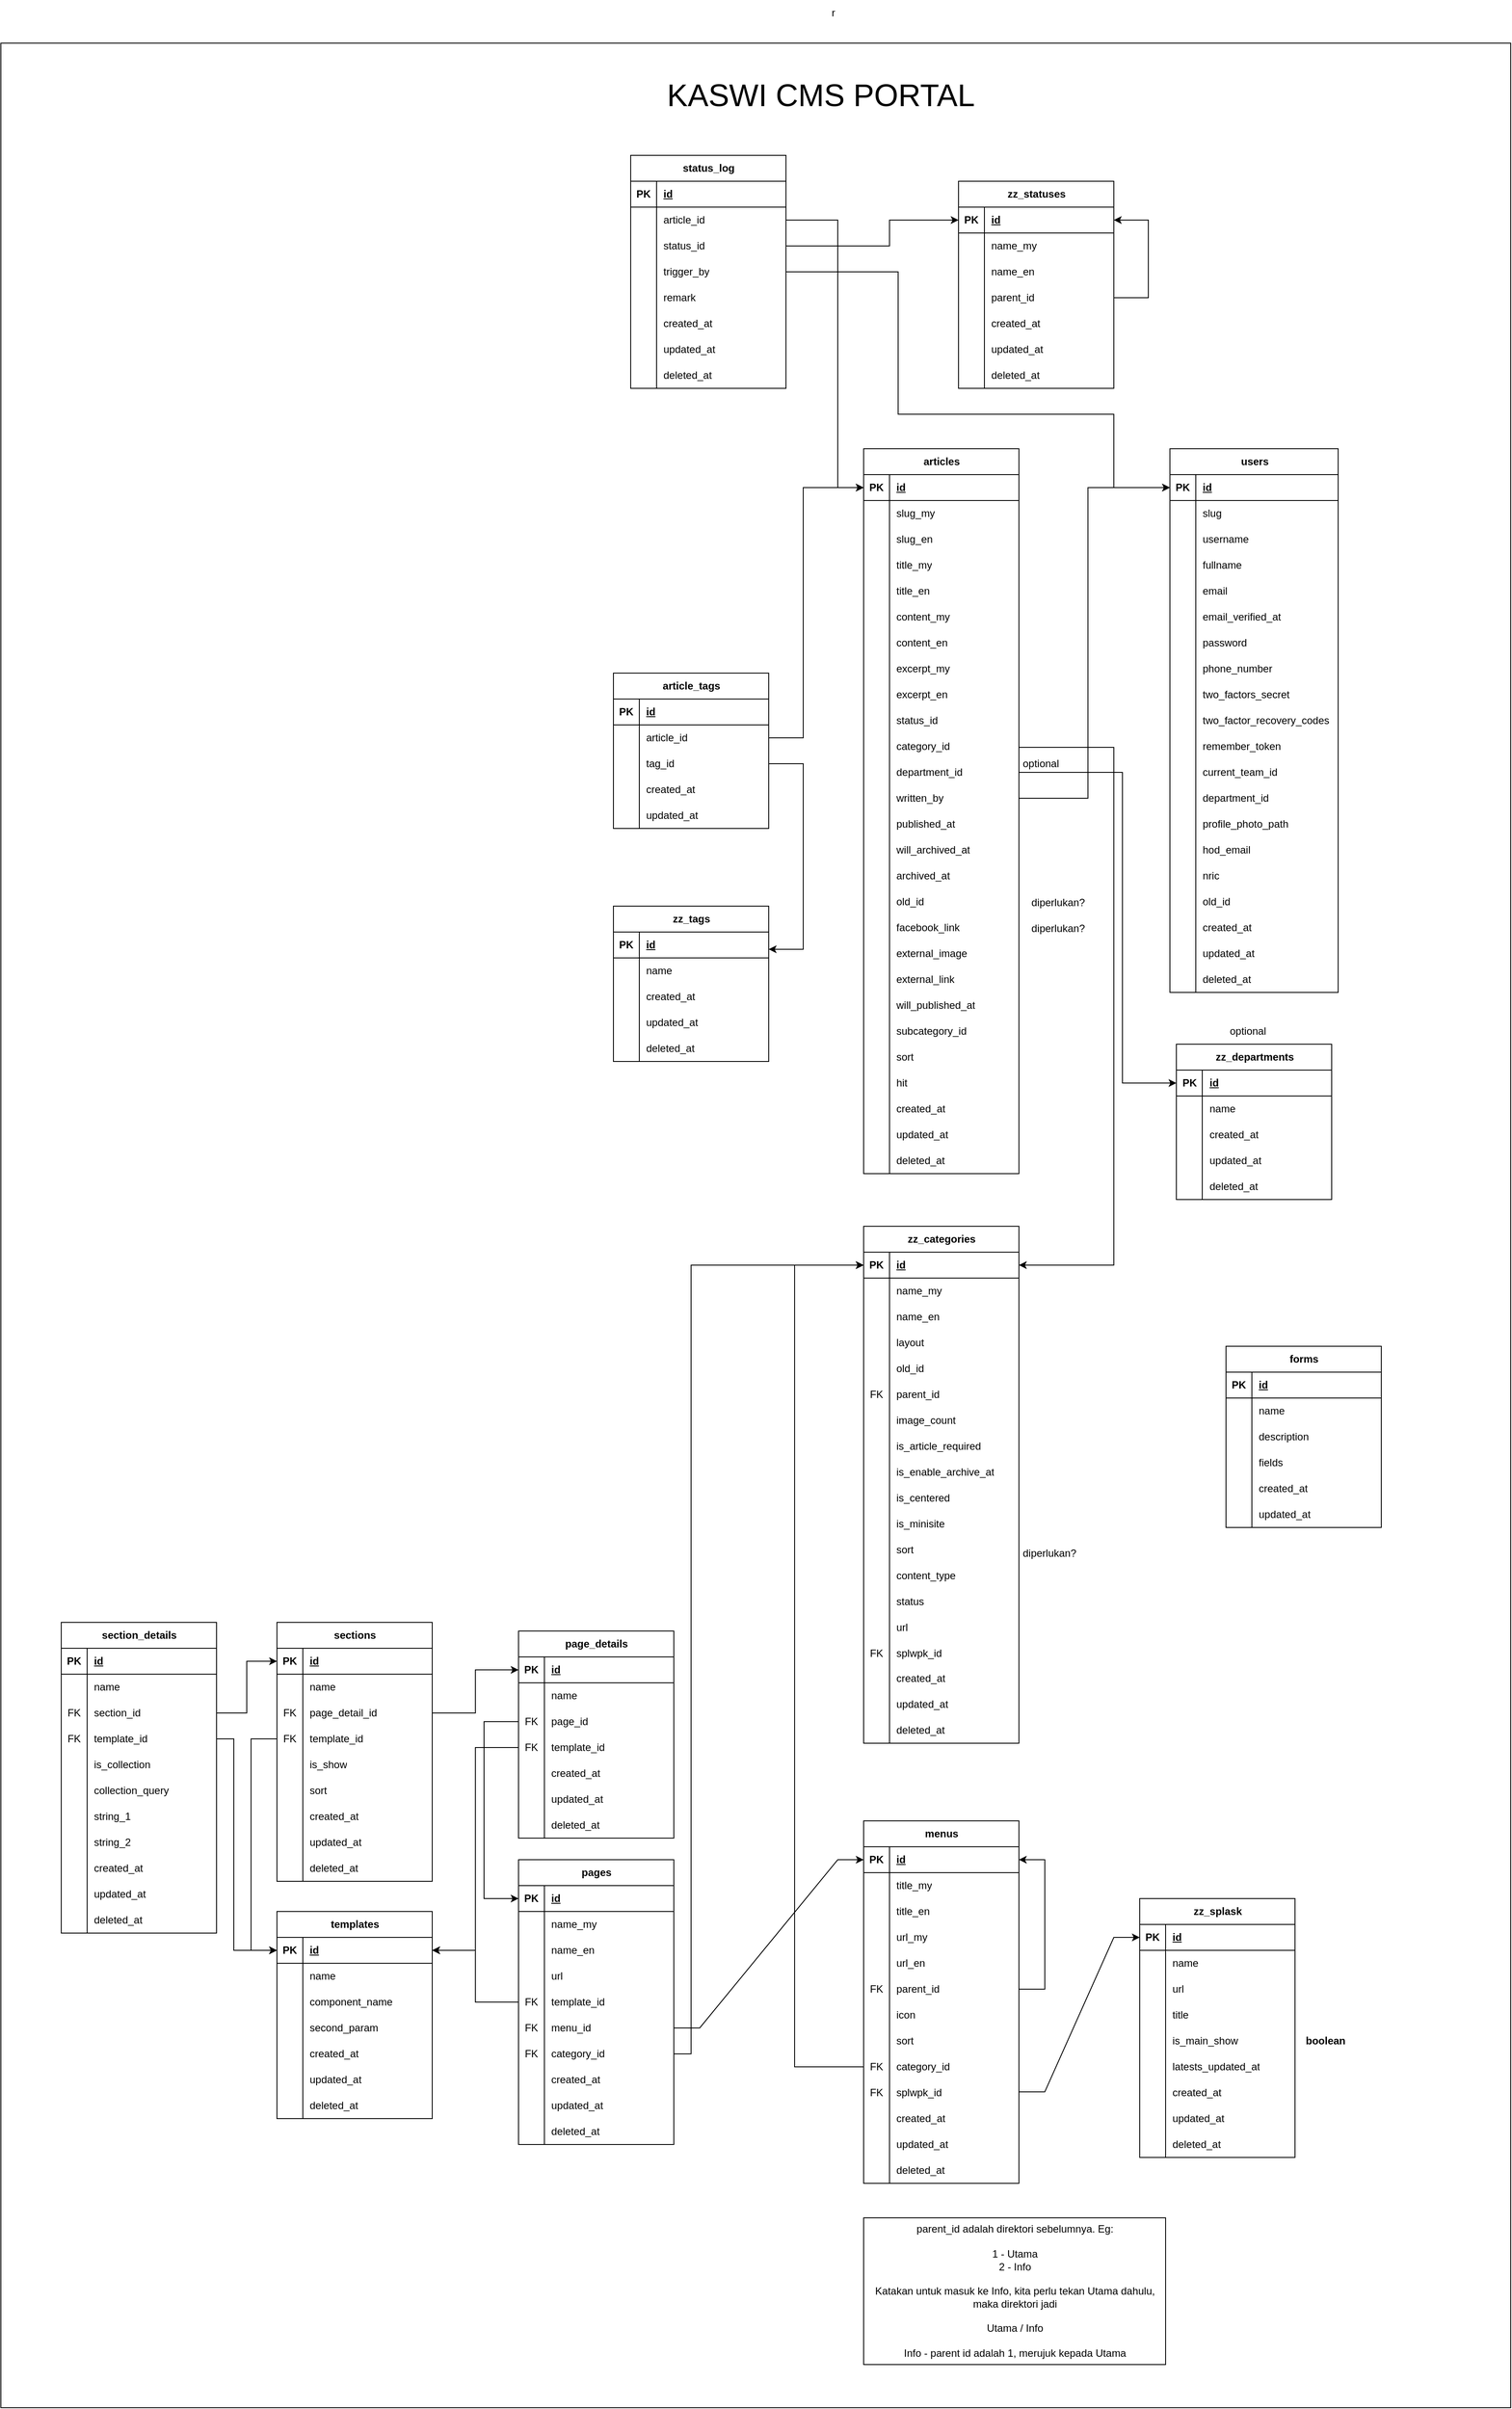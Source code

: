 <mxfile version="26.0.14">
  <diagram name="Page-1" id="R5k4UBXE10bKHVSaZQEJ">
    <mxGraphModel dx="5454" dy="2500" grid="1" gridSize="10" guides="1" tooltips="1" connect="1" arrows="1" fold="1" page="1" pageScale="1" pageWidth="850" pageHeight="1100" math="0" shadow="0">
      <root>
        <mxCell id="0" />
        <mxCell id="1" parent="0" />
        <mxCell id="h5Suvhz2vheDYeC2gVyZ-1" value="" style="rounded=0;whiteSpace=wrap;html=1;" vertex="1" parent="1">
          <mxGeometry x="-2110" y="-930" width="1750" height="2740" as="geometry" />
        </mxCell>
        <mxCell id="h5Suvhz2vheDYeC2gVyZ-2" value="articles" style="shape=table;startSize=30;container=1;collapsible=1;childLayout=tableLayout;fixedRows=1;rowLines=0;fontStyle=1;align=center;resizeLast=1;html=1;" vertex="1" parent="1">
          <mxGeometry x="-1110" y="-460" width="180" height="840" as="geometry" />
        </mxCell>
        <mxCell id="h5Suvhz2vheDYeC2gVyZ-3" value="" style="shape=tableRow;horizontal=0;startSize=0;swimlaneHead=0;swimlaneBody=0;fillColor=none;collapsible=0;dropTarget=0;points=[[0,0.5],[1,0.5]];portConstraint=eastwest;top=0;left=0;right=0;bottom=1;" vertex="1" parent="h5Suvhz2vheDYeC2gVyZ-2">
          <mxGeometry y="30" width="180" height="30" as="geometry" />
        </mxCell>
        <mxCell id="h5Suvhz2vheDYeC2gVyZ-4" value="PK" style="shape=partialRectangle;connectable=0;fillColor=none;top=0;left=0;bottom=0;right=0;fontStyle=1;overflow=hidden;whiteSpace=wrap;html=1;" vertex="1" parent="h5Suvhz2vheDYeC2gVyZ-3">
          <mxGeometry width="30" height="30" as="geometry">
            <mxRectangle width="30" height="30" as="alternateBounds" />
          </mxGeometry>
        </mxCell>
        <mxCell id="h5Suvhz2vheDYeC2gVyZ-5" value="id" style="shape=partialRectangle;connectable=0;fillColor=none;top=0;left=0;bottom=0;right=0;align=left;spacingLeft=6;fontStyle=5;overflow=hidden;whiteSpace=wrap;html=1;" vertex="1" parent="h5Suvhz2vheDYeC2gVyZ-3">
          <mxGeometry x="30" width="150" height="30" as="geometry">
            <mxRectangle width="150" height="30" as="alternateBounds" />
          </mxGeometry>
        </mxCell>
        <mxCell id="h5Suvhz2vheDYeC2gVyZ-6" value="" style="shape=tableRow;horizontal=0;startSize=0;swimlaneHead=0;swimlaneBody=0;fillColor=none;collapsible=0;dropTarget=0;points=[[0,0.5],[1,0.5]];portConstraint=eastwest;top=0;left=0;right=0;bottom=0;" vertex="1" parent="h5Suvhz2vheDYeC2gVyZ-2">
          <mxGeometry y="60" width="180" height="30" as="geometry" />
        </mxCell>
        <mxCell id="h5Suvhz2vheDYeC2gVyZ-7" value="" style="shape=partialRectangle;connectable=0;fillColor=none;top=0;left=0;bottom=0;right=0;editable=1;overflow=hidden;whiteSpace=wrap;html=1;" vertex="1" parent="h5Suvhz2vheDYeC2gVyZ-6">
          <mxGeometry width="30" height="30" as="geometry">
            <mxRectangle width="30" height="30" as="alternateBounds" />
          </mxGeometry>
        </mxCell>
        <mxCell id="h5Suvhz2vheDYeC2gVyZ-8" value="slug_my" style="shape=partialRectangle;connectable=0;fillColor=none;top=0;left=0;bottom=0;right=0;align=left;spacingLeft=6;overflow=hidden;whiteSpace=wrap;html=1;" vertex="1" parent="h5Suvhz2vheDYeC2gVyZ-6">
          <mxGeometry x="30" width="150" height="30" as="geometry">
            <mxRectangle width="150" height="30" as="alternateBounds" />
          </mxGeometry>
        </mxCell>
        <mxCell id="h5Suvhz2vheDYeC2gVyZ-9" value="" style="shape=tableRow;horizontal=0;startSize=0;swimlaneHead=0;swimlaneBody=0;fillColor=none;collapsible=0;dropTarget=0;points=[[0,0.5],[1,0.5]];portConstraint=eastwest;top=0;left=0;right=0;bottom=0;" vertex="1" parent="h5Suvhz2vheDYeC2gVyZ-2">
          <mxGeometry y="90" width="180" height="30" as="geometry" />
        </mxCell>
        <mxCell id="h5Suvhz2vheDYeC2gVyZ-10" value="" style="shape=partialRectangle;connectable=0;fillColor=none;top=0;left=0;bottom=0;right=0;editable=1;overflow=hidden;whiteSpace=wrap;html=1;" vertex="1" parent="h5Suvhz2vheDYeC2gVyZ-9">
          <mxGeometry width="30" height="30" as="geometry">
            <mxRectangle width="30" height="30" as="alternateBounds" />
          </mxGeometry>
        </mxCell>
        <mxCell id="h5Suvhz2vheDYeC2gVyZ-11" value="&lt;span style=&quot;text-align: center;&quot;&gt;slug_en&lt;/span&gt;" style="shape=partialRectangle;connectable=0;fillColor=none;top=0;left=0;bottom=0;right=0;align=left;spacingLeft=6;overflow=hidden;whiteSpace=wrap;html=1;" vertex="1" parent="h5Suvhz2vheDYeC2gVyZ-9">
          <mxGeometry x="30" width="150" height="30" as="geometry">
            <mxRectangle width="150" height="30" as="alternateBounds" />
          </mxGeometry>
        </mxCell>
        <mxCell id="h5Suvhz2vheDYeC2gVyZ-12" value="" style="shape=tableRow;horizontal=0;startSize=0;swimlaneHead=0;swimlaneBody=0;fillColor=none;collapsible=0;dropTarget=0;points=[[0,0.5],[1,0.5]];portConstraint=eastwest;top=0;left=0;right=0;bottom=0;" vertex="1" parent="h5Suvhz2vheDYeC2gVyZ-2">
          <mxGeometry y="120" width="180" height="30" as="geometry" />
        </mxCell>
        <mxCell id="h5Suvhz2vheDYeC2gVyZ-13" value="" style="shape=partialRectangle;connectable=0;fillColor=none;top=0;left=0;bottom=0;right=0;editable=1;overflow=hidden;whiteSpace=wrap;html=1;" vertex="1" parent="h5Suvhz2vheDYeC2gVyZ-12">
          <mxGeometry width="30" height="30" as="geometry">
            <mxRectangle width="30" height="30" as="alternateBounds" />
          </mxGeometry>
        </mxCell>
        <mxCell id="h5Suvhz2vheDYeC2gVyZ-14" value="title_my" style="shape=partialRectangle;connectable=0;fillColor=none;top=0;left=0;bottom=0;right=0;align=left;spacingLeft=6;overflow=hidden;whiteSpace=wrap;html=1;" vertex="1" parent="h5Suvhz2vheDYeC2gVyZ-12">
          <mxGeometry x="30" width="150" height="30" as="geometry">
            <mxRectangle width="150" height="30" as="alternateBounds" />
          </mxGeometry>
        </mxCell>
        <mxCell id="h5Suvhz2vheDYeC2gVyZ-15" value="" style="shape=tableRow;horizontal=0;startSize=0;swimlaneHead=0;swimlaneBody=0;fillColor=none;collapsible=0;dropTarget=0;points=[[0,0.5],[1,0.5]];portConstraint=eastwest;top=0;left=0;right=0;bottom=0;" vertex="1" parent="h5Suvhz2vheDYeC2gVyZ-2">
          <mxGeometry y="150" width="180" height="30" as="geometry" />
        </mxCell>
        <mxCell id="h5Suvhz2vheDYeC2gVyZ-16" value="" style="shape=partialRectangle;connectable=0;fillColor=none;top=0;left=0;bottom=0;right=0;editable=1;overflow=hidden;whiteSpace=wrap;html=1;" vertex="1" parent="h5Suvhz2vheDYeC2gVyZ-15">
          <mxGeometry width="30" height="30" as="geometry">
            <mxRectangle width="30" height="30" as="alternateBounds" />
          </mxGeometry>
        </mxCell>
        <mxCell id="h5Suvhz2vheDYeC2gVyZ-17" value="title_en" style="shape=partialRectangle;connectable=0;fillColor=none;top=0;left=0;bottom=0;right=0;align=left;spacingLeft=6;overflow=hidden;whiteSpace=wrap;html=1;" vertex="1" parent="h5Suvhz2vheDYeC2gVyZ-15">
          <mxGeometry x="30" width="150" height="30" as="geometry">
            <mxRectangle width="150" height="30" as="alternateBounds" />
          </mxGeometry>
        </mxCell>
        <mxCell id="h5Suvhz2vheDYeC2gVyZ-18" value="" style="shape=tableRow;horizontal=0;startSize=0;swimlaneHead=0;swimlaneBody=0;fillColor=none;collapsible=0;dropTarget=0;points=[[0,0.5],[1,0.5]];portConstraint=eastwest;top=0;left=0;right=0;bottom=0;" vertex="1" parent="h5Suvhz2vheDYeC2gVyZ-2">
          <mxGeometry y="180" width="180" height="30" as="geometry" />
        </mxCell>
        <mxCell id="h5Suvhz2vheDYeC2gVyZ-19" value="" style="shape=partialRectangle;connectable=0;fillColor=none;top=0;left=0;bottom=0;right=0;editable=1;overflow=hidden;whiteSpace=wrap;html=1;" vertex="1" parent="h5Suvhz2vheDYeC2gVyZ-18">
          <mxGeometry width="30" height="30" as="geometry">
            <mxRectangle width="30" height="30" as="alternateBounds" />
          </mxGeometry>
        </mxCell>
        <mxCell id="h5Suvhz2vheDYeC2gVyZ-20" value="content_my" style="shape=partialRectangle;connectable=0;fillColor=none;top=0;left=0;bottom=0;right=0;align=left;spacingLeft=6;overflow=hidden;whiteSpace=wrap;html=1;" vertex="1" parent="h5Suvhz2vheDYeC2gVyZ-18">
          <mxGeometry x="30" width="150" height="30" as="geometry">
            <mxRectangle width="150" height="30" as="alternateBounds" />
          </mxGeometry>
        </mxCell>
        <mxCell id="h5Suvhz2vheDYeC2gVyZ-21" value="" style="shape=tableRow;horizontal=0;startSize=0;swimlaneHead=0;swimlaneBody=0;fillColor=none;collapsible=0;dropTarget=0;points=[[0,0.5],[1,0.5]];portConstraint=eastwest;top=0;left=0;right=0;bottom=0;" vertex="1" parent="h5Suvhz2vheDYeC2gVyZ-2">
          <mxGeometry y="210" width="180" height="30" as="geometry" />
        </mxCell>
        <mxCell id="h5Suvhz2vheDYeC2gVyZ-22" value="" style="shape=partialRectangle;connectable=0;fillColor=none;top=0;left=0;bottom=0;right=0;editable=1;overflow=hidden;whiteSpace=wrap;html=1;" vertex="1" parent="h5Suvhz2vheDYeC2gVyZ-21">
          <mxGeometry width="30" height="30" as="geometry">
            <mxRectangle width="30" height="30" as="alternateBounds" />
          </mxGeometry>
        </mxCell>
        <mxCell id="h5Suvhz2vheDYeC2gVyZ-23" value="content_en" style="shape=partialRectangle;connectable=0;fillColor=none;top=0;left=0;bottom=0;right=0;align=left;spacingLeft=6;overflow=hidden;whiteSpace=wrap;html=1;" vertex="1" parent="h5Suvhz2vheDYeC2gVyZ-21">
          <mxGeometry x="30" width="150" height="30" as="geometry">
            <mxRectangle width="150" height="30" as="alternateBounds" />
          </mxGeometry>
        </mxCell>
        <mxCell id="h5Suvhz2vheDYeC2gVyZ-24" value="" style="shape=tableRow;horizontal=0;startSize=0;swimlaneHead=0;swimlaneBody=0;fillColor=none;collapsible=0;dropTarget=0;points=[[0,0.5],[1,0.5]];portConstraint=eastwest;top=0;left=0;right=0;bottom=0;" vertex="1" parent="h5Suvhz2vheDYeC2gVyZ-2">
          <mxGeometry y="240" width="180" height="30" as="geometry" />
        </mxCell>
        <mxCell id="h5Suvhz2vheDYeC2gVyZ-25" value="" style="shape=partialRectangle;connectable=0;fillColor=none;top=0;left=0;bottom=0;right=0;editable=1;overflow=hidden;whiteSpace=wrap;html=1;" vertex="1" parent="h5Suvhz2vheDYeC2gVyZ-24">
          <mxGeometry width="30" height="30" as="geometry">
            <mxRectangle width="30" height="30" as="alternateBounds" />
          </mxGeometry>
        </mxCell>
        <mxCell id="h5Suvhz2vheDYeC2gVyZ-26" value="excerpt_my" style="shape=partialRectangle;connectable=0;fillColor=none;top=0;left=0;bottom=0;right=0;align=left;spacingLeft=6;overflow=hidden;whiteSpace=wrap;html=1;" vertex="1" parent="h5Suvhz2vheDYeC2gVyZ-24">
          <mxGeometry x="30" width="150" height="30" as="geometry">
            <mxRectangle width="150" height="30" as="alternateBounds" />
          </mxGeometry>
        </mxCell>
        <mxCell id="h5Suvhz2vheDYeC2gVyZ-27" value="" style="shape=tableRow;horizontal=0;startSize=0;swimlaneHead=0;swimlaneBody=0;fillColor=none;collapsible=0;dropTarget=0;points=[[0,0.5],[1,0.5]];portConstraint=eastwest;top=0;left=0;right=0;bottom=0;" vertex="1" parent="h5Suvhz2vheDYeC2gVyZ-2">
          <mxGeometry y="270" width="180" height="30" as="geometry" />
        </mxCell>
        <mxCell id="h5Suvhz2vheDYeC2gVyZ-28" value="" style="shape=partialRectangle;connectable=0;fillColor=none;top=0;left=0;bottom=0;right=0;editable=1;overflow=hidden;whiteSpace=wrap;html=1;" vertex="1" parent="h5Suvhz2vheDYeC2gVyZ-27">
          <mxGeometry width="30" height="30" as="geometry">
            <mxRectangle width="30" height="30" as="alternateBounds" />
          </mxGeometry>
        </mxCell>
        <mxCell id="h5Suvhz2vheDYeC2gVyZ-29" value="excerpt_en" style="shape=partialRectangle;connectable=0;fillColor=none;top=0;left=0;bottom=0;right=0;align=left;spacingLeft=6;overflow=hidden;whiteSpace=wrap;html=1;" vertex="1" parent="h5Suvhz2vheDYeC2gVyZ-27">
          <mxGeometry x="30" width="150" height="30" as="geometry">
            <mxRectangle width="150" height="30" as="alternateBounds" />
          </mxGeometry>
        </mxCell>
        <mxCell id="h5Suvhz2vheDYeC2gVyZ-30" value="" style="shape=tableRow;horizontal=0;startSize=0;swimlaneHead=0;swimlaneBody=0;fillColor=none;collapsible=0;dropTarget=0;points=[[0,0.5],[1,0.5]];portConstraint=eastwest;top=0;left=0;right=0;bottom=0;" vertex="1" parent="h5Suvhz2vheDYeC2gVyZ-2">
          <mxGeometry y="300" width="180" height="30" as="geometry" />
        </mxCell>
        <mxCell id="h5Suvhz2vheDYeC2gVyZ-31" value="" style="shape=partialRectangle;connectable=0;fillColor=none;top=0;left=0;bottom=0;right=0;editable=1;overflow=hidden;whiteSpace=wrap;html=1;" vertex="1" parent="h5Suvhz2vheDYeC2gVyZ-30">
          <mxGeometry width="30" height="30" as="geometry">
            <mxRectangle width="30" height="30" as="alternateBounds" />
          </mxGeometry>
        </mxCell>
        <mxCell id="h5Suvhz2vheDYeC2gVyZ-32" value="status_id" style="shape=partialRectangle;connectable=0;fillColor=none;top=0;left=0;bottom=0;right=0;align=left;spacingLeft=6;overflow=hidden;whiteSpace=wrap;html=1;" vertex="1" parent="h5Suvhz2vheDYeC2gVyZ-30">
          <mxGeometry x="30" width="150" height="30" as="geometry">
            <mxRectangle width="150" height="30" as="alternateBounds" />
          </mxGeometry>
        </mxCell>
        <mxCell id="h5Suvhz2vheDYeC2gVyZ-33" value="" style="shape=tableRow;horizontal=0;startSize=0;swimlaneHead=0;swimlaneBody=0;fillColor=none;collapsible=0;dropTarget=0;points=[[0,0.5],[1,0.5]];portConstraint=eastwest;top=0;left=0;right=0;bottom=0;" vertex="1" parent="h5Suvhz2vheDYeC2gVyZ-2">
          <mxGeometry y="330" width="180" height="30" as="geometry" />
        </mxCell>
        <mxCell id="h5Suvhz2vheDYeC2gVyZ-34" value="" style="shape=partialRectangle;connectable=0;fillColor=none;top=0;left=0;bottom=0;right=0;editable=1;overflow=hidden;whiteSpace=wrap;html=1;" vertex="1" parent="h5Suvhz2vheDYeC2gVyZ-33">
          <mxGeometry width="30" height="30" as="geometry">
            <mxRectangle width="30" height="30" as="alternateBounds" />
          </mxGeometry>
        </mxCell>
        <mxCell id="h5Suvhz2vheDYeC2gVyZ-35" value="category_id" style="shape=partialRectangle;connectable=0;fillColor=none;top=0;left=0;bottom=0;right=0;align=left;spacingLeft=6;overflow=hidden;whiteSpace=wrap;html=1;" vertex="1" parent="h5Suvhz2vheDYeC2gVyZ-33">
          <mxGeometry x="30" width="150" height="30" as="geometry">
            <mxRectangle width="150" height="30" as="alternateBounds" />
          </mxGeometry>
        </mxCell>
        <mxCell id="h5Suvhz2vheDYeC2gVyZ-36" value="" style="shape=tableRow;horizontal=0;startSize=0;swimlaneHead=0;swimlaneBody=0;fillColor=none;collapsible=0;dropTarget=0;points=[[0,0.5],[1,0.5]];portConstraint=eastwest;top=0;left=0;right=0;bottom=0;" vertex="1" parent="h5Suvhz2vheDYeC2gVyZ-2">
          <mxGeometry y="360" width="180" height="30" as="geometry" />
        </mxCell>
        <mxCell id="h5Suvhz2vheDYeC2gVyZ-37" value="" style="shape=partialRectangle;connectable=0;fillColor=none;top=0;left=0;bottom=0;right=0;editable=1;overflow=hidden;whiteSpace=wrap;html=1;" vertex="1" parent="h5Suvhz2vheDYeC2gVyZ-36">
          <mxGeometry width="30" height="30" as="geometry">
            <mxRectangle width="30" height="30" as="alternateBounds" />
          </mxGeometry>
        </mxCell>
        <mxCell id="h5Suvhz2vheDYeC2gVyZ-38" value="department_id" style="shape=partialRectangle;connectable=0;fillColor=none;top=0;left=0;bottom=0;right=0;align=left;spacingLeft=6;overflow=hidden;whiteSpace=wrap;html=1;" vertex="1" parent="h5Suvhz2vheDYeC2gVyZ-36">
          <mxGeometry x="30" width="150" height="30" as="geometry">
            <mxRectangle width="150" height="30" as="alternateBounds" />
          </mxGeometry>
        </mxCell>
        <mxCell id="h5Suvhz2vheDYeC2gVyZ-39" value="" style="shape=tableRow;horizontal=0;startSize=0;swimlaneHead=0;swimlaneBody=0;fillColor=none;collapsible=0;dropTarget=0;points=[[0,0.5],[1,0.5]];portConstraint=eastwest;top=0;left=0;right=0;bottom=0;" vertex="1" parent="h5Suvhz2vheDYeC2gVyZ-2">
          <mxGeometry y="390" width="180" height="30" as="geometry" />
        </mxCell>
        <mxCell id="h5Suvhz2vheDYeC2gVyZ-40" value="" style="shape=partialRectangle;connectable=0;fillColor=none;top=0;left=0;bottom=0;right=0;editable=1;overflow=hidden;whiteSpace=wrap;html=1;" vertex="1" parent="h5Suvhz2vheDYeC2gVyZ-39">
          <mxGeometry width="30" height="30" as="geometry">
            <mxRectangle width="30" height="30" as="alternateBounds" />
          </mxGeometry>
        </mxCell>
        <mxCell id="h5Suvhz2vheDYeC2gVyZ-41" value="written_by" style="shape=partialRectangle;connectable=0;fillColor=none;top=0;left=0;bottom=0;right=0;align=left;spacingLeft=6;overflow=hidden;whiteSpace=wrap;html=1;" vertex="1" parent="h5Suvhz2vheDYeC2gVyZ-39">
          <mxGeometry x="30" width="150" height="30" as="geometry">
            <mxRectangle width="150" height="30" as="alternateBounds" />
          </mxGeometry>
        </mxCell>
        <mxCell id="h5Suvhz2vheDYeC2gVyZ-42" value="" style="shape=tableRow;horizontal=0;startSize=0;swimlaneHead=0;swimlaneBody=0;fillColor=none;collapsible=0;dropTarget=0;points=[[0,0.5],[1,0.5]];portConstraint=eastwest;top=0;left=0;right=0;bottom=0;" vertex="1" parent="h5Suvhz2vheDYeC2gVyZ-2">
          <mxGeometry y="420" width="180" height="30" as="geometry" />
        </mxCell>
        <mxCell id="h5Suvhz2vheDYeC2gVyZ-43" value="" style="shape=partialRectangle;connectable=0;fillColor=none;top=0;left=0;bottom=0;right=0;editable=1;overflow=hidden;whiteSpace=wrap;html=1;" vertex="1" parent="h5Suvhz2vheDYeC2gVyZ-42">
          <mxGeometry width="30" height="30" as="geometry">
            <mxRectangle width="30" height="30" as="alternateBounds" />
          </mxGeometry>
        </mxCell>
        <mxCell id="h5Suvhz2vheDYeC2gVyZ-44" value="published_at" style="shape=partialRectangle;connectable=0;fillColor=none;top=0;left=0;bottom=0;right=0;align=left;spacingLeft=6;overflow=hidden;whiteSpace=wrap;html=1;" vertex="1" parent="h5Suvhz2vheDYeC2gVyZ-42">
          <mxGeometry x="30" width="150" height="30" as="geometry">
            <mxRectangle width="150" height="30" as="alternateBounds" />
          </mxGeometry>
        </mxCell>
        <mxCell id="h5Suvhz2vheDYeC2gVyZ-45" value="" style="shape=tableRow;horizontal=0;startSize=0;swimlaneHead=0;swimlaneBody=0;fillColor=none;collapsible=0;dropTarget=0;points=[[0,0.5],[1,0.5]];portConstraint=eastwest;top=0;left=0;right=0;bottom=0;" vertex="1" parent="h5Suvhz2vheDYeC2gVyZ-2">
          <mxGeometry y="450" width="180" height="30" as="geometry" />
        </mxCell>
        <mxCell id="h5Suvhz2vheDYeC2gVyZ-46" value="" style="shape=partialRectangle;connectable=0;fillColor=none;top=0;left=0;bottom=0;right=0;editable=1;overflow=hidden;whiteSpace=wrap;html=1;" vertex="1" parent="h5Suvhz2vheDYeC2gVyZ-45">
          <mxGeometry width="30" height="30" as="geometry">
            <mxRectangle width="30" height="30" as="alternateBounds" />
          </mxGeometry>
        </mxCell>
        <mxCell id="h5Suvhz2vheDYeC2gVyZ-47" value="will_archived_at" style="shape=partialRectangle;connectable=0;fillColor=none;top=0;left=0;bottom=0;right=0;align=left;spacingLeft=6;overflow=hidden;whiteSpace=wrap;html=1;" vertex="1" parent="h5Suvhz2vheDYeC2gVyZ-45">
          <mxGeometry x="30" width="150" height="30" as="geometry">
            <mxRectangle width="150" height="30" as="alternateBounds" />
          </mxGeometry>
        </mxCell>
        <mxCell id="h5Suvhz2vheDYeC2gVyZ-48" value="" style="shape=tableRow;horizontal=0;startSize=0;swimlaneHead=0;swimlaneBody=0;fillColor=none;collapsible=0;dropTarget=0;points=[[0,0.5],[1,0.5]];portConstraint=eastwest;top=0;left=0;right=0;bottom=0;" vertex="1" parent="h5Suvhz2vheDYeC2gVyZ-2">
          <mxGeometry y="480" width="180" height="30" as="geometry" />
        </mxCell>
        <mxCell id="h5Suvhz2vheDYeC2gVyZ-49" value="" style="shape=partialRectangle;connectable=0;fillColor=none;top=0;left=0;bottom=0;right=0;editable=1;overflow=hidden;whiteSpace=wrap;html=1;" vertex="1" parent="h5Suvhz2vheDYeC2gVyZ-48">
          <mxGeometry width="30" height="30" as="geometry">
            <mxRectangle width="30" height="30" as="alternateBounds" />
          </mxGeometry>
        </mxCell>
        <mxCell id="h5Suvhz2vheDYeC2gVyZ-50" value="archived_at" style="shape=partialRectangle;connectable=0;fillColor=none;top=0;left=0;bottom=0;right=0;align=left;spacingLeft=6;overflow=hidden;whiteSpace=wrap;html=1;" vertex="1" parent="h5Suvhz2vheDYeC2gVyZ-48">
          <mxGeometry x="30" width="150" height="30" as="geometry">
            <mxRectangle width="150" height="30" as="alternateBounds" />
          </mxGeometry>
        </mxCell>
        <mxCell id="h5Suvhz2vheDYeC2gVyZ-51" value="" style="shape=tableRow;horizontal=0;startSize=0;swimlaneHead=0;swimlaneBody=0;fillColor=none;collapsible=0;dropTarget=0;points=[[0,0.5],[1,0.5]];portConstraint=eastwest;top=0;left=0;right=0;bottom=0;" vertex="1" parent="h5Suvhz2vheDYeC2gVyZ-2">
          <mxGeometry y="510" width="180" height="30" as="geometry" />
        </mxCell>
        <mxCell id="h5Suvhz2vheDYeC2gVyZ-52" value="" style="shape=partialRectangle;connectable=0;fillColor=none;top=0;left=0;bottom=0;right=0;editable=1;overflow=hidden;whiteSpace=wrap;html=1;" vertex="1" parent="h5Suvhz2vheDYeC2gVyZ-51">
          <mxGeometry width="30" height="30" as="geometry">
            <mxRectangle width="30" height="30" as="alternateBounds" />
          </mxGeometry>
        </mxCell>
        <mxCell id="h5Suvhz2vheDYeC2gVyZ-53" value="old_id" style="shape=partialRectangle;connectable=0;fillColor=none;top=0;left=0;bottom=0;right=0;align=left;spacingLeft=6;overflow=hidden;whiteSpace=wrap;html=1;" vertex="1" parent="h5Suvhz2vheDYeC2gVyZ-51">
          <mxGeometry x="30" width="150" height="30" as="geometry">
            <mxRectangle width="150" height="30" as="alternateBounds" />
          </mxGeometry>
        </mxCell>
        <mxCell id="h5Suvhz2vheDYeC2gVyZ-54" value="" style="shape=tableRow;horizontal=0;startSize=0;swimlaneHead=0;swimlaneBody=0;fillColor=none;collapsible=0;dropTarget=0;points=[[0,0.5],[1,0.5]];portConstraint=eastwest;top=0;left=0;right=0;bottom=0;" vertex="1" parent="h5Suvhz2vheDYeC2gVyZ-2">
          <mxGeometry y="540" width="180" height="30" as="geometry" />
        </mxCell>
        <mxCell id="h5Suvhz2vheDYeC2gVyZ-55" value="" style="shape=partialRectangle;connectable=0;fillColor=none;top=0;left=0;bottom=0;right=0;editable=1;overflow=hidden;whiteSpace=wrap;html=1;" vertex="1" parent="h5Suvhz2vheDYeC2gVyZ-54">
          <mxGeometry width="30" height="30" as="geometry">
            <mxRectangle width="30" height="30" as="alternateBounds" />
          </mxGeometry>
        </mxCell>
        <mxCell id="h5Suvhz2vheDYeC2gVyZ-56" value="facebook_link" style="shape=partialRectangle;connectable=0;fillColor=none;top=0;left=0;bottom=0;right=0;align=left;spacingLeft=6;overflow=hidden;whiteSpace=wrap;html=1;" vertex="1" parent="h5Suvhz2vheDYeC2gVyZ-54">
          <mxGeometry x="30" width="150" height="30" as="geometry">
            <mxRectangle width="150" height="30" as="alternateBounds" />
          </mxGeometry>
        </mxCell>
        <mxCell id="h5Suvhz2vheDYeC2gVyZ-57" value="" style="shape=tableRow;horizontal=0;startSize=0;swimlaneHead=0;swimlaneBody=0;fillColor=none;collapsible=0;dropTarget=0;points=[[0,0.5],[1,0.5]];portConstraint=eastwest;top=0;left=0;right=0;bottom=0;" vertex="1" parent="h5Suvhz2vheDYeC2gVyZ-2">
          <mxGeometry y="570" width="180" height="30" as="geometry" />
        </mxCell>
        <mxCell id="h5Suvhz2vheDYeC2gVyZ-58" value="" style="shape=partialRectangle;connectable=0;fillColor=none;top=0;left=0;bottom=0;right=0;editable=1;overflow=hidden;whiteSpace=wrap;html=1;" vertex="1" parent="h5Suvhz2vheDYeC2gVyZ-57">
          <mxGeometry width="30" height="30" as="geometry">
            <mxRectangle width="30" height="30" as="alternateBounds" />
          </mxGeometry>
        </mxCell>
        <mxCell id="h5Suvhz2vheDYeC2gVyZ-59" value="external_image" style="shape=partialRectangle;connectable=0;fillColor=none;top=0;left=0;bottom=0;right=0;align=left;spacingLeft=6;overflow=hidden;whiteSpace=wrap;html=1;" vertex="1" parent="h5Suvhz2vheDYeC2gVyZ-57">
          <mxGeometry x="30" width="150" height="30" as="geometry">
            <mxRectangle width="150" height="30" as="alternateBounds" />
          </mxGeometry>
        </mxCell>
        <mxCell id="h5Suvhz2vheDYeC2gVyZ-60" value="" style="shape=tableRow;horizontal=0;startSize=0;swimlaneHead=0;swimlaneBody=0;fillColor=none;collapsible=0;dropTarget=0;points=[[0,0.5],[1,0.5]];portConstraint=eastwest;top=0;left=0;right=0;bottom=0;" vertex="1" parent="h5Suvhz2vheDYeC2gVyZ-2">
          <mxGeometry y="600" width="180" height="30" as="geometry" />
        </mxCell>
        <mxCell id="h5Suvhz2vheDYeC2gVyZ-61" value="" style="shape=partialRectangle;connectable=0;fillColor=none;top=0;left=0;bottom=0;right=0;editable=1;overflow=hidden;whiteSpace=wrap;html=1;" vertex="1" parent="h5Suvhz2vheDYeC2gVyZ-60">
          <mxGeometry width="30" height="30" as="geometry">
            <mxRectangle width="30" height="30" as="alternateBounds" />
          </mxGeometry>
        </mxCell>
        <mxCell id="h5Suvhz2vheDYeC2gVyZ-62" value="external_link" style="shape=partialRectangle;connectable=0;fillColor=none;top=0;left=0;bottom=0;right=0;align=left;spacingLeft=6;overflow=hidden;whiteSpace=wrap;html=1;" vertex="1" parent="h5Suvhz2vheDYeC2gVyZ-60">
          <mxGeometry x="30" width="150" height="30" as="geometry">
            <mxRectangle width="150" height="30" as="alternateBounds" />
          </mxGeometry>
        </mxCell>
        <mxCell id="h5Suvhz2vheDYeC2gVyZ-63" value="" style="shape=tableRow;horizontal=0;startSize=0;swimlaneHead=0;swimlaneBody=0;fillColor=none;collapsible=0;dropTarget=0;points=[[0,0.5],[1,0.5]];portConstraint=eastwest;top=0;left=0;right=0;bottom=0;" vertex="1" parent="h5Suvhz2vheDYeC2gVyZ-2">
          <mxGeometry y="630" width="180" height="30" as="geometry" />
        </mxCell>
        <mxCell id="h5Suvhz2vheDYeC2gVyZ-64" value="" style="shape=partialRectangle;connectable=0;fillColor=none;top=0;left=0;bottom=0;right=0;editable=1;overflow=hidden;whiteSpace=wrap;html=1;" vertex="1" parent="h5Suvhz2vheDYeC2gVyZ-63">
          <mxGeometry width="30" height="30" as="geometry">
            <mxRectangle width="30" height="30" as="alternateBounds" />
          </mxGeometry>
        </mxCell>
        <mxCell id="h5Suvhz2vheDYeC2gVyZ-65" value="will_published_at" style="shape=partialRectangle;connectable=0;fillColor=none;top=0;left=0;bottom=0;right=0;align=left;spacingLeft=6;overflow=hidden;whiteSpace=wrap;html=1;" vertex="1" parent="h5Suvhz2vheDYeC2gVyZ-63">
          <mxGeometry x="30" width="150" height="30" as="geometry">
            <mxRectangle width="150" height="30" as="alternateBounds" />
          </mxGeometry>
        </mxCell>
        <mxCell id="h5Suvhz2vheDYeC2gVyZ-66" value="" style="shape=tableRow;horizontal=0;startSize=0;swimlaneHead=0;swimlaneBody=0;fillColor=none;collapsible=0;dropTarget=0;points=[[0,0.5],[1,0.5]];portConstraint=eastwest;top=0;left=0;right=0;bottom=0;" vertex="1" parent="h5Suvhz2vheDYeC2gVyZ-2">
          <mxGeometry y="660" width="180" height="30" as="geometry" />
        </mxCell>
        <mxCell id="h5Suvhz2vheDYeC2gVyZ-67" value="" style="shape=partialRectangle;connectable=0;fillColor=none;top=0;left=0;bottom=0;right=0;editable=1;overflow=hidden;whiteSpace=wrap;html=1;" vertex="1" parent="h5Suvhz2vheDYeC2gVyZ-66">
          <mxGeometry width="30" height="30" as="geometry">
            <mxRectangle width="30" height="30" as="alternateBounds" />
          </mxGeometry>
        </mxCell>
        <mxCell id="h5Suvhz2vheDYeC2gVyZ-68" value="subcategory_id" style="shape=partialRectangle;connectable=0;fillColor=none;top=0;left=0;bottom=0;right=0;align=left;spacingLeft=6;overflow=hidden;whiteSpace=wrap;html=1;" vertex="1" parent="h5Suvhz2vheDYeC2gVyZ-66">
          <mxGeometry x="30" width="150" height="30" as="geometry">
            <mxRectangle width="150" height="30" as="alternateBounds" />
          </mxGeometry>
        </mxCell>
        <mxCell id="h5Suvhz2vheDYeC2gVyZ-69" value="" style="shape=tableRow;horizontal=0;startSize=0;swimlaneHead=0;swimlaneBody=0;fillColor=none;collapsible=0;dropTarget=0;points=[[0,0.5],[1,0.5]];portConstraint=eastwest;top=0;left=0;right=0;bottom=0;" vertex="1" parent="h5Suvhz2vheDYeC2gVyZ-2">
          <mxGeometry y="690" width="180" height="30" as="geometry" />
        </mxCell>
        <mxCell id="h5Suvhz2vheDYeC2gVyZ-70" value="" style="shape=partialRectangle;connectable=0;fillColor=none;top=0;left=0;bottom=0;right=0;editable=1;overflow=hidden;whiteSpace=wrap;html=1;" vertex="1" parent="h5Suvhz2vheDYeC2gVyZ-69">
          <mxGeometry width="30" height="30" as="geometry">
            <mxRectangle width="30" height="30" as="alternateBounds" />
          </mxGeometry>
        </mxCell>
        <mxCell id="h5Suvhz2vheDYeC2gVyZ-71" value="sort" style="shape=partialRectangle;connectable=0;fillColor=none;top=0;left=0;bottom=0;right=0;align=left;spacingLeft=6;overflow=hidden;whiteSpace=wrap;html=1;" vertex="1" parent="h5Suvhz2vheDYeC2gVyZ-69">
          <mxGeometry x="30" width="150" height="30" as="geometry">
            <mxRectangle width="150" height="30" as="alternateBounds" />
          </mxGeometry>
        </mxCell>
        <mxCell id="h5Suvhz2vheDYeC2gVyZ-72" value="" style="shape=tableRow;horizontal=0;startSize=0;swimlaneHead=0;swimlaneBody=0;fillColor=none;collapsible=0;dropTarget=0;points=[[0,0.5],[1,0.5]];portConstraint=eastwest;top=0;left=0;right=0;bottom=0;" vertex="1" parent="h5Suvhz2vheDYeC2gVyZ-2">
          <mxGeometry y="720" width="180" height="30" as="geometry" />
        </mxCell>
        <mxCell id="h5Suvhz2vheDYeC2gVyZ-73" value="" style="shape=partialRectangle;connectable=0;fillColor=none;top=0;left=0;bottom=0;right=0;editable=1;overflow=hidden;whiteSpace=wrap;html=1;" vertex="1" parent="h5Suvhz2vheDYeC2gVyZ-72">
          <mxGeometry width="30" height="30" as="geometry">
            <mxRectangle width="30" height="30" as="alternateBounds" />
          </mxGeometry>
        </mxCell>
        <mxCell id="h5Suvhz2vheDYeC2gVyZ-74" value="hit" style="shape=partialRectangle;connectable=0;fillColor=none;top=0;left=0;bottom=0;right=0;align=left;spacingLeft=6;overflow=hidden;whiteSpace=wrap;html=1;" vertex="1" parent="h5Suvhz2vheDYeC2gVyZ-72">
          <mxGeometry x="30" width="150" height="30" as="geometry">
            <mxRectangle width="150" height="30" as="alternateBounds" />
          </mxGeometry>
        </mxCell>
        <mxCell id="h5Suvhz2vheDYeC2gVyZ-75" value="" style="shape=tableRow;horizontal=0;startSize=0;swimlaneHead=0;swimlaneBody=0;fillColor=none;collapsible=0;dropTarget=0;points=[[0,0.5],[1,0.5]];portConstraint=eastwest;top=0;left=0;right=0;bottom=0;" vertex="1" parent="h5Suvhz2vheDYeC2gVyZ-2">
          <mxGeometry y="750" width="180" height="30" as="geometry" />
        </mxCell>
        <mxCell id="h5Suvhz2vheDYeC2gVyZ-76" value="" style="shape=partialRectangle;connectable=0;fillColor=none;top=0;left=0;bottom=0;right=0;editable=1;overflow=hidden;whiteSpace=wrap;html=1;" vertex="1" parent="h5Suvhz2vheDYeC2gVyZ-75">
          <mxGeometry width="30" height="30" as="geometry">
            <mxRectangle width="30" height="30" as="alternateBounds" />
          </mxGeometry>
        </mxCell>
        <mxCell id="h5Suvhz2vheDYeC2gVyZ-77" value="created_at" style="shape=partialRectangle;connectable=0;fillColor=none;top=0;left=0;bottom=0;right=0;align=left;spacingLeft=6;overflow=hidden;whiteSpace=wrap;html=1;" vertex="1" parent="h5Suvhz2vheDYeC2gVyZ-75">
          <mxGeometry x="30" width="150" height="30" as="geometry">
            <mxRectangle width="150" height="30" as="alternateBounds" />
          </mxGeometry>
        </mxCell>
        <mxCell id="h5Suvhz2vheDYeC2gVyZ-78" value="" style="shape=tableRow;horizontal=0;startSize=0;swimlaneHead=0;swimlaneBody=0;fillColor=none;collapsible=0;dropTarget=0;points=[[0,0.5],[1,0.5]];portConstraint=eastwest;top=0;left=0;right=0;bottom=0;" vertex="1" parent="h5Suvhz2vheDYeC2gVyZ-2">
          <mxGeometry y="780" width="180" height="30" as="geometry" />
        </mxCell>
        <mxCell id="h5Suvhz2vheDYeC2gVyZ-79" value="" style="shape=partialRectangle;connectable=0;fillColor=none;top=0;left=0;bottom=0;right=0;editable=1;overflow=hidden;whiteSpace=wrap;html=1;" vertex="1" parent="h5Suvhz2vheDYeC2gVyZ-78">
          <mxGeometry width="30" height="30" as="geometry">
            <mxRectangle width="30" height="30" as="alternateBounds" />
          </mxGeometry>
        </mxCell>
        <mxCell id="h5Suvhz2vheDYeC2gVyZ-80" value="updated_at" style="shape=partialRectangle;connectable=0;fillColor=none;top=0;left=0;bottom=0;right=0;align=left;spacingLeft=6;overflow=hidden;whiteSpace=wrap;html=1;" vertex="1" parent="h5Suvhz2vheDYeC2gVyZ-78">
          <mxGeometry x="30" width="150" height="30" as="geometry">
            <mxRectangle width="150" height="30" as="alternateBounds" />
          </mxGeometry>
        </mxCell>
        <mxCell id="h5Suvhz2vheDYeC2gVyZ-81" value="" style="shape=tableRow;horizontal=0;startSize=0;swimlaneHead=0;swimlaneBody=0;fillColor=none;collapsible=0;dropTarget=0;points=[[0,0.5],[1,0.5]];portConstraint=eastwest;top=0;left=0;right=0;bottom=0;" vertex="1" parent="h5Suvhz2vheDYeC2gVyZ-2">
          <mxGeometry y="810" width="180" height="30" as="geometry" />
        </mxCell>
        <mxCell id="h5Suvhz2vheDYeC2gVyZ-82" value="" style="shape=partialRectangle;connectable=0;fillColor=none;top=0;left=0;bottom=0;right=0;editable=1;overflow=hidden;whiteSpace=wrap;html=1;" vertex="1" parent="h5Suvhz2vheDYeC2gVyZ-81">
          <mxGeometry width="30" height="30" as="geometry">
            <mxRectangle width="30" height="30" as="alternateBounds" />
          </mxGeometry>
        </mxCell>
        <mxCell id="h5Suvhz2vheDYeC2gVyZ-83" value="deleted_at" style="shape=partialRectangle;connectable=0;fillColor=none;top=0;left=0;bottom=0;right=0;align=left;spacingLeft=6;overflow=hidden;whiteSpace=wrap;html=1;" vertex="1" parent="h5Suvhz2vheDYeC2gVyZ-81">
          <mxGeometry x="30" width="150" height="30" as="geometry">
            <mxRectangle width="150" height="30" as="alternateBounds" />
          </mxGeometry>
        </mxCell>
        <mxCell id="h5Suvhz2vheDYeC2gVyZ-84" value="r" style="text;html=1;align=center;verticalAlign=middle;whiteSpace=wrap;rounded=0;" vertex="1" parent="1">
          <mxGeometry x="-1350" y="-980" width="410" height="30" as="geometry" />
        </mxCell>
        <mxCell id="h5Suvhz2vheDYeC2gVyZ-85" value="article_tags" style="shape=table;startSize=30;container=1;collapsible=1;childLayout=tableLayout;fixedRows=1;rowLines=0;fontStyle=1;align=center;resizeLast=1;html=1;" vertex="1" parent="1">
          <mxGeometry x="-1400" y="-200" width="180" height="180" as="geometry" />
        </mxCell>
        <mxCell id="h5Suvhz2vheDYeC2gVyZ-86" value="" style="shape=tableRow;horizontal=0;startSize=0;swimlaneHead=0;swimlaneBody=0;fillColor=none;collapsible=0;dropTarget=0;points=[[0,0.5],[1,0.5]];portConstraint=eastwest;top=0;left=0;right=0;bottom=1;" vertex="1" parent="h5Suvhz2vheDYeC2gVyZ-85">
          <mxGeometry y="30" width="180" height="30" as="geometry" />
        </mxCell>
        <mxCell id="h5Suvhz2vheDYeC2gVyZ-87" value="PK" style="shape=partialRectangle;connectable=0;fillColor=none;top=0;left=0;bottom=0;right=0;fontStyle=1;overflow=hidden;whiteSpace=wrap;html=1;" vertex="1" parent="h5Suvhz2vheDYeC2gVyZ-86">
          <mxGeometry width="30" height="30" as="geometry">
            <mxRectangle width="30" height="30" as="alternateBounds" />
          </mxGeometry>
        </mxCell>
        <mxCell id="h5Suvhz2vheDYeC2gVyZ-88" value="id" style="shape=partialRectangle;connectable=0;fillColor=none;top=0;left=0;bottom=0;right=0;align=left;spacingLeft=6;fontStyle=5;overflow=hidden;whiteSpace=wrap;html=1;" vertex="1" parent="h5Suvhz2vheDYeC2gVyZ-86">
          <mxGeometry x="30" width="150" height="30" as="geometry">
            <mxRectangle width="150" height="30" as="alternateBounds" />
          </mxGeometry>
        </mxCell>
        <mxCell id="h5Suvhz2vheDYeC2gVyZ-89" value="" style="shape=tableRow;horizontal=0;startSize=0;swimlaneHead=0;swimlaneBody=0;fillColor=none;collapsible=0;dropTarget=0;points=[[0,0.5],[1,0.5]];portConstraint=eastwest;top=0;left=0;right=0;bottom=0;" vertex="1" parent="h5Suvhz2vheDYeC2gVyZ-85">
          <mxGeometry y="60" width="180" height="30" as="geometry" />
        </mxCell>
        <mxCell id="h5Suvhz2vheDYeC2gVyZ-90" value="" style="shape=partialRectangle;connectable=0;fillColor=none;top=0;left=0;bottom=0;right=0;editable=1;overflow=hidden;whiteSpace=wrap;html=1;" vertex="1" parent="h5Suvhz2vheDYeC2gVyZ-89">
          <mxGeometry width="30" height="30" as="geometry">
            <mxRectangle width="30" height="30" as="alternateBounds" />
          </mxGeometry>
        </mxCell>
        <mxCell id="h5Suvhz2vheDYeC2gVyZ-91" value="article_id" style="shape=partialRectangle;connectable=0;fillColor=none;top=0;left=0;bottom=0;right=0;align=left;spacingLeft=6;overflow=hidden;whiteSpace=wrap;html=1;" vertex="1" parent="h5Suvhz2vheDYeC2gVyZ-89">
          <mxGeometry x="30" width="150" height="30" as="geometry">
            <mxRectangle width="150" height="30" as="alternateBounds" />
          </mxGeometry>
        </mxCell>
        <mxCell id="h5Suvhz2vheDYeC2gVyZ-92" value="" style="shape=tableRow;horizontal=0;startSize=0;swimlaneHead=0;swimlaneBody=0;fillColor=none;collapsible=0;dropTarget=0;points=[[0,0.5],[1,0.5]];portConstraint=eastwest;top=0;left=0;right=0;bottom=0;" vertex="1" parent="h5Suvhz2vheDYeC2gVyZ-85">
          <mxGeometry y="90" width="180" height="30" as="geometry" />
        </mxCell>
        <mxCell id="h5Suvhz2vheDYeC2gVyZ-93" value="" style="shape=partialRectangle;connectable=0;fillColor=none;top=0;left=0;bottom=0;right=0;editable=1;overflow=hidden;whiteSpace=wrap;html=1;" vertex="1" parent="h5Suvhz2vheDYeC2gVyZ-92">
          <mxGeometry width="30" height="30" as="geometry">
            <mxRectangle width="30" height="30" as="alternateBounds" />
          </mxGeometry>
        </mxCell>
        <mxCell id="h5Suvhz2vheDYeC2gVyZ-94" value="tag_id" style="shape=partialRectangle;connectable=0;fillColor=none;top=0;left=0;bottom=0;right=0;align=left;spacingLeft=6;overflow=hidden;whiteSpace=wrap;html=1;" vertex="1" parent="h5Suvhz2vheDYeC2gVyZ-92">
          <mxGeometry x="30" width="150" height="30" as="geometry">
            <mxRectangle width="150" height="30" as="alternateBounds" />
          </mxGeometry>
        </mxCell>
        <mxCell id="h5Suvhz2vheDYeC2gVyZ-95" value="" style="shape=tableRow;horizontal=0;startSize=0;swimlaneHead=0;swimlaneBody=0;fillColor=none;collapsible=0;dropTarget=0;points=[[0,0.5],[1,0.5]];portConstraint=eastwest;top=0;left=0;right=0;bottom=0;" vertex="1" parent="h5Suvhz2vheDYeC2gVyZ-85">
          <mxGeometry y="120" width="180" height="30" as="geometry" />
        </mxCell>
        <mxCell id="h5Suvhz2vheDYeC2gVyZ-96" value="" style="shape=partialRectangle;connectable=0;fillColor=none;top=0;left=0;bottom=0;right=0;editable=1;overflow=hidden;whiteSpace=wrap;html=1;" vertex="1" parent="h5Suvhz2vheDYeC2gVyZ-95">
          <mxGeometry width="30" height="30" as="geometry">
            <mxRectangle width="30" height="30" as="alternateBounds" />
          </mxGeometry>
        </mxCell>
        <mxCell id="h5Suvhz2vheDYeC2gVyZ-97" value="created_at" style="shape=partialRectangle;connectable=0;fillColor=none;top=0;left=0;bottom=0;right=0;align=left;spacingLeft=6;overflow=hidden;whiteSpace=wrap;html=1;" vertex="1" parent="h5Suvhz2vheDYeC2gVyZ-95">
          <mxGeometry x="30" width="150" height="30" as="geometry">
            <mxRectangle width="150" height="30" as="alternateBounds" />
          </mxGeometry>
        </mxCell>
        <mxCell id="h5Suvhz2vheDYeC2gVyZ-98" value="" style="shape=tableRow;horizontal=0;startSize=0;swimlaneHead=0;swimlaneBody=0;fillColor=none;collapsible=0;dropTarget=0;points=[[0,0.5],[1,0.5]];portConstraint=eastwest;top=0;left=0;right=0;bottom=0;" vertex="1" parent="h5Suvhz2vheDYeC2gVyZ-85">
          <mxGeometry y="150" width="180" height="30" as="geometry" />
        </mxCell>
        <mxCell id="h5Suvhz2vheDYeC2gVyZ-99" value="" style="shape=partialRectangle;connectable=0;fillColor=none;top=0;left=0;bottom=0;right=0;editable=1;overflow=hidden;whiteSpace=wrap;html=1;" vertex="1" parent="h5Suvhz2vheDYeC2gVyZ-98">
          <mxGeometry width="30" height="30" as="geometry">
            <mxRectangle width="30" height="30" as="alternateBounds" />
          </mxGeometry>
        </mxCell>
        <mxCell id="h5Suvhz2vheDYeC2gVyZ-100" value="updated_at" style="shape=partialRectangle;connectable=0;fillColor=none;top=0;left=0;bottom=0;right=0;align=left;spacingLeft=6;overflow=hidden;whiteSpace=wrap;html=1;" vertex="1" parent="h5Suvhz2vheDYeC2gVyZ-98">
          <mxGeometry x="30" width="150" height="30" as="geometry">
            <mxRectangle width="150" height="30" as="alternateBounds" />
          </mxGeometry>
        </mxCell>
        <mxCell id="h5Suvhz2vheDYeC2gVyZ-101" value="forms" style="shape=table;startSize=30;container=1;collapsible=1;childLayout=tableLayout;fixedRows=1;rowLines=0;fontStyle=1;align=center;resizeLast=1;html=1;" vertex="1" parent="1">
          <mxGeometry x="-690" y="580" width="180" height="210" as="geometry" />
        </mxCell>
        <mxCell id="h5Suvhz2vheDYeC2gVyZ-102" value="" style="shape=tableRow;horizontal=0;startSize=0;swimlaneHead=0;swimlaneBody=0;fillColor=none;collapsible=0;dropTarget=0;points=[[0,0.5],[1,0.5]];portConstraint=eastwest;top=0;left=0;right=0;bottom=1;" vertex="1" parent="h5Suvhz2vheDYeC2gVyZ-101">
          <mxGeometry y="30" width="180" height="30" as="geometry" />
        </mxCell>
        <mxCell id="h5Suvhz2vheDYeC2gVyZ-103" value="PK" style="shape=partialRectangle;connectable=0;fillColor=none;top=0;left=0;bottom=0;right=0;fontStyle=1;overflow=hidden;whiteSpace=wrap;html=1;" vertex="1" parent="h5Suvhz2vheDYeC2gVyZ-102">
          <mxGeometry width="30" height="30" as="geometry">
            <mxRectangle width="30" height="30" as="alternateBounds" />
          </mxGeometry>
        </mxCell>
        <mxCell id="h5Suvhz2vheDYeC2gVyZ-104" value="id" style="shape=partialRectangle;connectable=0;fillColor=none;top=0;left=0;bottom=0;right=0;align=left;spacingLeft=6;fontStyle=5;overflow=hidden;whiteSpace=wrap;html=1;" vertex="1" parent="h5Suvhz2vheDYeC2gVyZ-102">
          <mxGeometry x="30" width="150" height="30" as="geometry">
            <mxRectangle width="150" height="30" as="alternateBounds" />
          </mxGeometry>
        </mxCell>
        <mxCell id="h5Suvhz2vheDYeC2gVyZ-105" value="" style="shape=tableRow;horizontal=0;startSize=0;swimlaneHead=0;swimlaneBody=0;fillColor=none;collapsible=0;dropTarget=0;points=[[0,0.5],[1,0.5]];portConstraint=eastwest;top=0;left=0;right=0;bottom=0;" vertex="1" parent="h5Suvhz2vheDYeC2gVyZ-101">
          <mxGeometry y="60" width="180" height="30" as="geometry" />
        </mxCell>
        <mxCell id="h5Suvhz2vheDYeC2gVyZ-106" value="" style="shape=partialRectangle;connectable=0;fillColor=none;top=0;left=0;bottom=0;right=0;editable=1;overflow=hidden;whiteSpace=wrap;html=1;" vertex="1" parent="h5Suvhz2vheDYeC2gVyZ-105">
          <mxGeometry width="30" height="30" as="geometry">
            <mxRectangle width="30" height="30" as="alternateBounds" />
          </mxGeometry>
        </mxCell>
        <mxCell id="h5Suvhz2vheDYeC2gVyZ-107" value="name" style="shape=partialRectangle;connectable=0;fillColor=none;top=0;left=0;bottom=0;right=0;align=left;spacingLeft=6;overflow=hidden;whiteSpace=wrap;html=1;" vertex="1" parent="h5Suvhz2vheDYeC2gVyZ-105">
          <mxGeometry x="30" width="150" height="30" as="geometry">
            <mxRectangle width="150" height="30" as="alternateBounds" />
          </mxGeometry>
        </mxCell>
        <mxCell id="h5Suvhz2vheDYeC2gVyZ-108" value="" style="shape=tableRow;horizontal=0;startSize=0;swimlaneHead=0;swimlaneBody=0;fillColor=none;collapsible=0;dropTarget=0;points=[[0,0.5],[1,0.5]];portConstraint=eastwest;top=0;left=0;right=0;bottom=0;" vertex="1" parent="h5Suvhz2vheDYeC2gVyZ-101">
          <mxGeometry y="90" width="180" height="30" as="geometry" />
        </mxCell>
        <mxCell id="h5Suvhz2vheDYeC2gVyZ-109" value="" style="shape=partialRectangle;connectable=0;fillColor=none;top=0;left=0;bottom=0;right=0;editable=1;overflow=hidden;whiteSpace=wrap;html=1;" vertex="1" parent="h5Suvhz2vheDYeC2gVyZ-108">
          <mxGeometry width="30" height="30" as="geometry">
            <mxRectangle width="30" height="30" as="alternateBounds" />
          </mxGeometry>
        </mxCell>
        <mxCell id="h5Suvhz2vheDYeC2gVyZ-110" value="description&lt;span style=&quot;white-space: pre;&quot;&gt;&#x9;&lt;/span&gt;&lt;span style=&quot;white-space: pre;&quot;&gt;&#x9;&lt;/span&gt;&lt;span style=&quot;white-space: pre;&quot;&gt;&#x9;&lt;/span&gt;" style="shape=partialRectangle;connectable=0;fillColor=none;top=0;left=0;bottom=0;right=0;align=left;spacingLeft=6;overflow=hidden;whiteSpace=wrap;html=1;" vertex="1" parent="h5Suvhz2vheDYeC2gVyZ-108">
          <mxGeometry x="30" width="150" height="30" as="geometry">
            <mxRectangle width="150" height="30" as="alternateBounds" />
          </mxGeometry>
        </mxCell>
        <mxCell id="h5Suvhz2vheDYeC2gVyZ-111" value="" style="shape=tableRow;horizontal=0;startSize=0;swimlaneHead=0;swimlaneBody=0;fillColor=none;collapsible=0;dropTarget=0;points=[[0,0.5],[1,0.5]];portConstraint=eastwest;top=0;left=0;right=0;bottom=0;" vertex="1" parent="h5Suvhz2vheDYeC2gVyZ-101">
          <mxGeometry y="120" width="180" height="30" as="geometry" />
        </mxCell>
        <mxCell id="h5Suvhz2vheDYeC2gVyZ-112" value="" style="shape=partialRectangle;connectable=0;fillColor=none;top=0;left=0;bottom=0;right=0;editable=1;overflow=hidden;whiteSpace=wrap;html=1;" vertex="1" parent="h5Suvhz2vheDYeC2gVyZ-111">
          <mxGeometry width="30" height="30" as="geometry">
            <mxRectangle width="30" height="30" as="alternateBounds" />
          </mxGeometry>
        </mxCell>
        <mxCell id="h5Suvhz2vheDYeC2gVyZ-113" value="fields" style="shape=partialRectangle;connectable=0;fillColor=none;top=0;left=0;bottom=0;right=0;align=left;spacingLeft=6;overflow=hidden;whiteSpace=wrap;html=1;" vertex="1" parent="h5Suvhz2vheDYeC2gVyZ-111">
          <mxGeometry x="30" width="150" height="30" as="geometry">
            <mxRectangle width="150" height="30" as="alternateBounds" />
          </mxGeometry>
        </mxCell>
        <mxCell id="h5Suvhz2vheDYeC2gVyZ-114" value="" style="shape=tableRow;horizontal=0;startSize=0;swimlaneHead=0;swimlaneBody=0;fillColor=none;collapsible=0;dropTarget=0;points=[[0,0.5],[1,0.5]];portConstraint=eastwest;top=0;left=0;right=0;bottom=0;" vertex="1" parent="h5Suvhz2vheDYeC2gVyZ-101">
          <mxGeometry y="150" width="180" height="30" as="geometry" />
        </mxCell>
        <mxCell id="h5Suvhz2vheDYeC2gVyZ-115" value="" style="shape=partialRectangle;connectable=0;fillColor=none;top=0;left=0;bottom=0;right=0;editable=1;overflow=hidden;whiteSpace=wrap;html=1;" vertex="1" parent="h5Suvhz2vheDYeC2gVyZ-114">
          <mxGeometry width="30" height="30" as="geometry">
            <mxRectangle width="30" height="30" as="alternateBounds" />
          </mxGeometry>
        </mxCell>
        <mxCell id="h5Suvhz2vheDYeC2gVyZ-116" value="created_at" style="shape=partialRectangle;connectable=0;fillColor=none;top=0;left=0;bottom=0;right=0;align=left;spacingLeft=6;overflow=hidden;whiteSpace=wrap;html=1;" vertex="1" parent="h5Suvhz2vheDYeC2gVyZ-114">
          <mxGeometry x="30" width="150" height="30" as="geometry">
            <mxRectangle width="150" height="30" as="alternateBounds" />
          </mxGeometry>
        </mxCell>
        <mxCell id="h5Suvhz2vheDYeC2gVyZ-117" value="" style="shape=tableRow;horizontal=0;startSize=0;swimlaneHead=0;swimlaneBody=0;fillColor=none;collapsible=0;dropTarget=0;points=[[0,0.5],[1,0.5]];portConstraint=eastwest;top=0;left=0;right=0;bottom=0;" vertex="1" parent="h5Suvhz2vheDYeC2gVyZ-101">
          <mxGeometry y="180" width="180" height="30" as="geometry" />
        </mxCell>
        <mxCell id="h5Suvhz2vheDYeC2gVyZ-118" value="" style="shape=partialRectangle;connectable=0;fillColor=none;top=0;left=0;bottom=0;right=0;editable=1;overflow=hidden;whiteSpace=wrap;html=1;" vertex="1" parent="h5Suvhz2vheDYeC2gVyZ-117">
          <mxGeometry width="30" height="30" as="geometry">
            <mxRectangle width="30" height="30" as="alternateBounds" />
          </mxGeometry>
        </mxCell>
        <mxCell id="h5Suvhz2vheDYeC2gVyZ-119" value="updated_at" style="shape=partialRectangle;connectable=0;fillColor=none;top=0;left=0;bottom=0;right=0;align=left;spacingLeft=6;overflow=hidden;whiteSpace=wrap;html=1;" vertex="1" parent="h5Suvhz2vheDYeC2gVyZ-117">
          <mxGeometry x="30" width="150" height="30" as="geometry">
            <mxRectangle width="150" height="30" as="alternateBounds" />
          </mxGeometry>
        </mxCell>
        <mxCell id="h5Suvhz2vheDYeC2gVyZ-120" value="templates" style="shape=table;startSize=30;container=1;collapsible=1;childLayout=tableLayout;fixedRows=1;rowLines=0;fontStyle=1;align=center;resizeLast=1;html=1;" vertex="1" parent="1">
          <mxGeometry x="-1790" y="1235" width="180" height="240" as="geometry" />
        </mxCell>
        <mxCell id="h5Suvhz2vheDYeC2gVyZ-121" value="" style="shape=tableRow;horizontal=0;startSize=0;swimlaneHead=0;swimlaneBody=0;fillColor=none;collapsible=0;dropTarget=0;points=[[0,0.5],[1,0.5]];portConstraint=eastwest;top=0;left=0;right=0;bottom=1;" vertex="1" parent="h5Suvhz2vheDYeC2gVyZ-120">
          <mxGeometry y="30" width="180" height="30" as="geometry" />
        </mxCell>
        <mxCell id="h5Suvhz2vheDYeC2gVyZ-122" value="PK" style="shape=partialRectangle;connectable=0;fillColor=none;top=0;left=0;bottom=0;right=0;fontStyle=1;overflow=hidden;whiteSpace=wrap;html=1;" vertex="1" parent="h5Suvhz2vheDYeC2gVyZ-121">
          <mxGeometry width="30" height="30" as="geometry">
            <mxRectangle width="30" height="30" as="alternateBounds" />
          </mxGeometry>
        </mxCell>
        <mxCell id="h5Suvhz2vheDYeC2gVyZ-123" value="id" style="shape=partialRectangle;connectable=0;fillColor=none;top=0;left=0;bottom=0;right=0;align=left;spacingLeft=6;fontStyle=5;overflow=hidden;whiteSpace=wrap;html=1;" vertex="1" parent="h5Suvhz2vheDYeC2gVyZ-121">
          <mxGeometry x="30" width="150" height="30" as="geometry">
            <mxRectangle width="150" height="30" as="alternateBounds" />
          </mxGeometry>
        </mxCell>
        <mxCell id="h5Suvhz2vheDYeC2gVyZ-124" value="" style="shape=tableRow;horizontal=0;startSize=0;swimlaneHead=0;swimlaneBody=0;fillColor=none;collapsible=0;dropTarget=0;points=[[0,0.5],[1,0.5]];portConstraint=eastwest;top=0;left=0;right=0;bottom=0;" vertex="1" parent="h5Suvhz2vheDYeC2gVyZ-120">
          <mxGeometry y="60" width="180" height="30" as="geometry" />
        </mxCell>
        <mxCell id="h5Suvhz2vheDYeC2gVyZ-125" value="" style="shape=partialRectangle;connectable=0;fillColor=none;top=0;left=0;bottom=0;right=0;editable=1;overflow=hidden;whiteSpace=wrap;html=1;" vertex="1" parent="h5Suvhz2vheDYeC2gVyZ-124">
          <mxGeometry width="30" height="30" as="geometry">
            <mxRectangle width="30" height="30" as="alternateBounds" />
          </mxGeometry>
        </mxCell>
        <mxCell id="h5Suvhz2vheDYeC2gVyZ-126" value="name" style="shape=partialRectangle;connectable=0;fillColor=none;top=0;left=0;bottom=0;right=0;align=left;spacingLeft=6;overflow=hidden;whiteSpace=wrap;html=1;" vertex="1" parent="h5Suvhz2vheDYeC2gVyZ-124">
          <mxGeometry x="30" width="150" height="30" as="geometry">
            <mxRectangle width="150" height="30" as="alternateBounds" />
          </mxGeometry>
        </mxCell>
        <mxCell id="h5Suvhz2vheDYeC2gVyZ-127" value="" style="shape=tableRow;horizontal=0;startSize=0;swimlaneHead=0;swimlaneBody=0;fillColor=none;collapsible=0;dropTarget=0;points=[[0,0.5],[1,0.5]];portConstraint=eastwest;top=0;left=0;right=0;bottom=0;" vertex="1" parent="h5Suvhz2vheDYeC2gVyZ-120">
          <mxGeometry y="90" width="180" height="30" as="geometry" />
        </mxCell>
        <mxCell id="h5Suvhz2vheDYeC2gVyZ-128" value="" style="shape=partialRectangle;connectable=0;fillColor=none;top=0;left=0;bottom=0;right=0;editable=1;overflow=hidden;whiteSpace=wrap;html=1;" vertex="1" parent="h5Suvhz2vheDYeC2gVyZ-127">
          <mxGeometry width="30" height="30" as="geometry">
            <mxRectangle width="30" height="30" as="alternateBounds" />
          </mxGeometry>
        </mxCell>
        <mxCell id="h5Suvhz2vheDYeC2gVyZ-129" value="component_name" style="shape=partialRectangle;connectable=0;fillColor=none;top=0;left=0;bottom=0;right=0;align=left;spacingLeft=6;overflow=hidden;whiteSpace=wrap;html=1;" vertex="1" parent="h5Suvhz2vheDYeC2gVyZ-127">
          <mxGeometry x="30" width="150" height="30" as="geometry">
            <mxRectangle width="150" height="30" as="alternateBounds" />
          </mxGeometry>
        </mxCell>
        <mxCell id="h5Suvhz2vheDYeC2gVyZ-130" value="" style="shape=tableRow;horizontal=0;startSize=0;swimlaneHead=0;swimlaneBody=0;fillColor=none;collapsible=0;dropTarget=0;points=[[0,0.5],[1,0.5]];portConstraint=eastwest;top=0;left=0;right=0;bottom=0;" vertex="1" parent="h5Suvhz2vheDYeC2gVyZ-120">
          <mxGeometry y="120" width="180" height="30" as="geometry" />
        </mxCell>
        <mxCell id="h5Suvhz2vheDYeC2gVyZ-131" value="" style="shape=partialRectangle;connectable=0;fillColor=none;top=0;left=0;bottom=0;right=0;editable=1;overflow=hidden;whiteSpace=wrap;html=1;" vertex="1" parent="h5Suvhz2vheDYeC2gVyZ-130">
          <mxGeometry width="30" height="30" as="geometry">
            <mxRectangle width="30" height="30" as="alternateBounds" />
          </mxGeometry>
        </mxCell>
        <mxCell id="h5Suvhz2vheDYeC2gVyZ-132" value="second_param" style="shape=partialRectangle;connectable=0;fillColor=none;top=0;left=0;bottom=0;right=0;align=left;spacingLeft=6;overflow=hidden;whiteSpace=wrap;html=1;" vertex="1" parent="h5Suvhz2vheDYeC2gVyZ-130">
          <mxGeometry x="30" width="150" height="30" as="geometry">
            <mxRectangle width="150" height="30" as="alternateBounds" />
          </mxGeometry>
        </mxCell>
        <mxCell id="h5Suvhz2vheDYeC2gVyZ-133" value="" style="shape=tableRow;horizontal=0;startSize=0;swimlaneHead=0;swimlaneBody=0;fillColor=none;collapsible=0;dropTarget=0;points=[[0,0.5],[1,0.5]];portConstraint=eastwest;top=0;left=0;right=0;bottom=0;" vertex="1" parent="h5Suvhz2vheDYeC2gVyZ-120">
          <mxGeometry y="150" width="180" height="30" as="geometry" />
        </mxCell>
        <mxCell id="h5Suvhz2vheDYeC2gVyZ-134" value="" style="shape=partialRectangle;connectable=0;fillColor=none;top=0;left=0;bottom=0;right=0;editable=1;overflow=hidden;whiteSpace=wrap;html=1;" vertex="1" parent="h5Suvhz2vheDYeC2gVyZ-133">
          <mxGeometry width="30" height="30" as="geometry">
            <mxRectangle width="30" height="30" as="alternateBounds" />
          </mxGeometry>
        </mxCell>
        <mxCell id="h5Suvhz2vheDYeC2gVyZ-135" value="created_at" style="shape=partialRectangle;connectable=0;fillColor=none;top=0;left=0;bottom=0;right=0;align=left;spacingLeft=6;overflow=hidden;whiteSpace=wrap;html=1;" vertex="1" parent="h5Suvhz2vheDYeC2gVyZ-133">
          <mxGeometry x="30" width="150" height="30" as="geometry">
            <mxRectangle width="150" height="30" as="alternateBounds" />
          </mxGeometry>
        </mxCell>
        <mxCell id="h5Suvhz2vheDYeC2gVyZ-136" value="" style="shape=tableRow;horizontal=0;startSize=0;swimlaneHead=0;swimlaneBody=0;fillColor=none;collapsible=0;dropTarget=0;points=[[0,0.5],[1,0.5]];portConstraint=eastwest;top=0;left=0;right=0;bottom=0;" vertex="1" parent="h5Suvhz2vheDYeC2gVyZ-120">
          <mxGeometry y="180" width="180" height="30" as="geometry" />
        </mxCell>
        <mxCell id="h5Suvhz2vheDYeC2gVyZ-137" value="" style="shape=partialRectangle;connectable=0;fillColor=none;top=0;left=0;bottom=0;right=0;editable=1;overflow=hidden;whiteSpace=wrap;html=1;" vertex="1" parent="h5Suvhz2vheDYeC2gVyZ-136">
          <mxGeometry width="30" height="30" as="geometry">
            <mxRectangle width="30" height="30" as="alternateBounds" />
          </mxGeometry>
        </mxCell>
        <mxCell id="h5Suvhz2vheDYeC2gVyZ-138" value="updated_at" style="shape=partialRectangle;connectable=0;fillColor=none;top=0;left=0;bottom=0;right=0;align=left;spacingLeft=6;overflow=hidden;whiteSpace=wrap;html=1;" vertex="1" parent="h5Suvhz2vheDYeC2gVyZ-136">
          <mxGeometry x="30" width="150" height="30" as="geometry">
            <mxRectangle width="150" height="30" as="alternateBounds" />
          </mxGeometry>
        </mxCell>
        <mxCell id="h5Suvhz2vheDYeC2gVyZ-139" value="" style="shape=tableRow;horizontal=0;startSize=0;swimlaneHead=0;swimlaneBody=0;fillColor=none;collapsible=0;dropTarget=0;points=[[0,0.5],[1,0.5]];portConstraint=eastwest;top=0;left=0;right=0;bottom=0;" vertex="1" parent="h5Suvhz2vheDYeC2gVyZ-120">
          <mxGeometry y="210" width="180" height="30" as="geometry" />
        </mxCell>
        <mxCell id="h5Suvhz2vheDYeC2gVyZ-140" value="" style="shape=partialRectangle;connectable=0;fillColor=none;top=0;left=0;bottom=0;right=0;editable=1;overflow=hidden;whiteSpace=wrap;html=1;" vertex="1" parent="h5Suvhz2vheDYeC2gVyZ-139">
          <mxGeometry width="30" height="30" as="geometry">
            <mxRectangle width="30" height="30" as="alternateBounds" />
          </mxGeometry>
        </mxCell>
        <mxCell id="h5Suvhz2vheDYeC2gVyZ-141" value="deleted_at" style="shape=partialRectangle;connectable=0;fillColor=none;top=0;left=0;bottom=0;right=0;align=left;spacingLeft=6;overflow=hidden;whiteSpace=wrap;html=1;" vertex="1" parent="h5Suvhz2vheDYeC2gVyZ-139">
          <mxGeometry x="30" width="150" height="30" as="geometry">
            <mxRectangle width="150" height="30" as="alternateBounds" />
          </mxGeometry>
        </mxCell>
        <mxCell id="h5Suvhz2vheDYeC2gVyZ-142" value="menus" style="shape=table;startSize=30;container=1;collapsible=1;childLayout=tableLayout;fixedRows=1;rowLines=0;fontStyle=1;align=center;resizeLast=1;html=1;" vertex="1" parent="1">
          <mxGeometry x="-1110" y="1130" width="180" height="420" as="geometry" />
        </mxCell>
        <mxCell id="h5Suvhz2vheDYeC2gVyZ-143" value="" style="shape=tableRow;horizontal=0;startSize=0;swimlaneHead=0;swimlaneBody=0;fillColor=none;collapsible=0;dropTarget=0;points=[[0,0.5],[1,0.5]];portConstraint=eastwest;top=0;left=0;right=0;bottom=1;" vertex="1" parent="h5Suvhz2vheDYeC2gVyZ-142">
          <mxGeometry y="30" width="180" height="30" as="geometry" />
        </mxCell>
        <mxCell id="h5Suvhz2vheDYeC2gVyZ-144" value="PK" style="shape=partialRectangle;connectable=0;fillColor=none;top=0;left=0;bottom=0;right=0;fontStyle=1;overflow=hidden;whiteSpace=wrap;html=1;" vertex="1" parent="h5Suvhz2vheDYeC2gVyZ-143">
          <mxGeometry width="30" height="30" as="geometry">
            <mxRectangle width="30" height="30" as="alternateBounds" />
          </mxGeometry>
        </mxCell>
        <mxCell id="h5Suvhz2vheDYeC2gVyZ-145" value="id" style="shape=partialRectangle;connectable=0;fillColor=none;top=0;left=0;bottom=0;right=0;align=left;spacingLeft=6;fontStyle=5;overflow=hidden;whiteSpace=wrap;html=1;" vertex="1" parent="h5Suvhz2vheDYeC2gVyZ-143">
          <mxGeometry x="30" width="150" height="30" as="geometry">
            <mxRectangle width="150" height="30" as="alternateBounds" />
          </mxGeometry>
        </mxCell>
        <mxCell id="h5Suvhz2vheDYeC2gVyZ-146" value="" style="shape=tableRow;horizontal=0;startSize=0;swimlaneHead=0;swimlaneBody=0;fillColor=none;collapsible=0;dropTarget=0;points=[[0,0.5],[1,0.5]];portConstraint=eastwest;top=0;left=0;right=0;bottom=0;" vertex="1" parent="h5Suvhz2vheDYeC2gVyZ-142">
          <mxGeometry y="60" width="180" height="30" as="geometry" />
        </mxCell>
        <mxCell id="h5Suvhz2vheDYeC2gVyZ-147" value="" style="shape=partialRectangle;connectable=0;fillColor=none;top=0;left=0;bottom=0;right=0;editable=1;overflow=hidden;whiteSpace=wrap;html=1;" vertex="1" parent="h5Suvhz2vheDYeC2gVyZ-146">
          <mxGeometry width="30" height="30" as="geometry">
            <mxRectangle width="30" height="30" as="alternateBounds" />
          </mxGeometry>
        </mxCell>
        <mxCell id="h5Suvhz2vheDYeC2gVyZ-148" value="title_my" style="shape=partialRectangle;connectable=0;fillColor=none;top=0;left=0;bottom=0;right=0;align=left;spacingLeft=6;overflow=hidden;whiteSpace=wrap;html=1;" vertex="1" parent="h5Suvhz2vheDYeC2gVyZ-146">
          <mxGeometry x="30" width="150" height="30" as="geometry">
            <mxRectangle width="150" height="30" as="alternateBounds" />
          </mxGeometry>
        </mxCell>
        <mxCell id="h5Suvhz2vheDYeC2gVyZ-149" value="" style="shape=tableRow;horizontal=0;startSize=0;swimlaneHead=0;swimlaneBody=0;fillColor=none;collapsible=0;dropTarget=0;points=[[0,0.5],[1,0.5]];portConstraint=eastwest;top=0;left=0;right=0;bottom=0;" vertex="1" parent="h5Suvhz2vheDYeC2gVyZ-142">
          <mxGeometry y="90" width="180" height="30" as="geometry" />
        </mxCell>
        <mxCell id="h5Suvhz2vheDYeC2gVyZ-150" value="" style="shape=partialRectangle;connectable=0;fillColor=none;top=0;left=0;bottom=0;right=0;editable=1;overflow=hidden;whiteSpace=wrap;html=1;" vertex="1" parent="h5Suvhz2vheDYeC2gVyZ-149">
          <mxGeometry width="30" height="30" as="geometry">
            <mxRectangle width="30" height="30" as="alternateBounds" />
          </mxGeometry>
        </mxCell>
        <mxCell id="h5Suvhz2vheDYeC2gVyZ-151" value="title_en" style="shape=partialRectangle;connectable=0;fillColor=none;top=0;left=0;bottom=0;right=0;align=left;spacingLeft=6;overflow=hidden;whiteSpace=wrap;html=1;" vertex="1" parent="h5Suvhz2vheDYeC2gVyZ-149">
          <mxGeometry x="30" width="150" height="30" as="geometry">
            <mxRectangle width="150" height="30" as="alternateBounds" />
          </mxGeometry>
        </mxCell>
        <mxCell id="h5Suvhz2vheDYeC2gVyZ-152" value="" style="shape=tableRow;horizontal=0;startSize=0;swimlaneHead=0;swimlaneBody=0;fillColor=none;collapsible=0;dropTarget=0;points=[[0,0.5],[1,0.5]];portConstraint=eastwest;top=0;left=0;right=0;bottom=0;" vertex="1" parent="h5Suvhz2vheDYeC2gVyZ-142">
          <mxGeometry y="120" width="180" height="30" as="geometry" />
        </mxCell>
        <mxCell id="h5Suvhz2vheDYeC2gVyZ-153" value="" style="shape=partialRectangle;connectable=0;fillColor=none;top=0;left=0;bottom=0;right=0;editable=1;overflow=hidden;whiteSpace=wrap;html=1;" vertex="1" parent="h5Suvhz2vheDYeC2gVyZ-152">
          <mxGeometry width="30" height="30" as="geometry">
            <mxRectangle width="30" height="30" as="alternateBounds" />
          </mxGeometry>
        </mxCell>
        <mxCell id="h5Suvhz2vheDYeC2gVyZ-154" value="url_my" style="shape=partialRectangle;connectable=0;fillColor=none;top=0;left=0;bottom=0;right=0;align=left;spacingLeft=6;overflow=hidden;whiteSpace=wrap;html=1;" vertex="1" parent="h5Suvhz2vheDYeC2gVyZ-152">
          <mxGeometry x="30" width="150" height="30" as="geometry">
            <mxRectangle width="150" height="30" as="alternateBounds" />
          </mxGeometry>
        </mxCell>
        <mxCell id="h5Suvhz2vheDYeC2gVyZ-155" value="" style="shape=tableRow;horizontal=0;startSize=0;swimlaneHead=0;swimlaneBody=0;fillColor=none;collapsible=0;dropTarget=0;points=[[0,0.5],[1,0.5]];portConstraint=eastwest;top=0;left=0;right=0;bottom=0;" vertex="1" parent="h5Suvhz2vheDYeC2gVyZ-142">
          <mxGeometry y="150" width="180" height="30" as="geometry" />
        </mxCell>
        <mxCell id="h5Suvhz2vheDYeC2gVyZ-156" value="" style="shape=partialRectangle;connectable=0;fillColor=none;top=0;left=0;bottom=0;right=0;editable=1;overflow=hidden;whiteSpace=wrap;html=1;" vertex="1" parent="h5Suvhz2vheDYeC2gVyZ-155">
          <mxGeometry width="30" height="30" as="geometry">
            <mxRectangle width="30" height="30" as="alternateBounds" />
          </mxGeometry>
        </mxCell>
        <mxCell id="h5Suvhz2vheDYeC2gVyZ-157" value="url_en" style="shape=partialRectangle;connectable=0;fillColor=none;top=0;left=0;bottom=0;right=0;align=left;spacingLeft=6;overflow=hidden;whiteSpace=wrap;html=1;" vertex="1" parent="h5Suvhz2vheDYeC2gVyZ-155">
          <mxGeometry x="30" width="150" height="30" as="geometry">
            <mxRectangle width="150" height="30" as="alternateBounds" />
          </mxGeometry>
        </mxCell>
        <mxCell id="h5Suvhz2vheDYeC2gVyZ-158" value="" style="shape=tableRow;horizontal=0;startSize=0;swimlaneHead=0;swimlaneBody=0;fillColor=none;collapsible=0;dropTarget=0;points=[[0,0.5],[1,0.5]];portConstraint=eastwest;top=0;left=0;right=0;bottom=0;" vertex="1" parent="h5Suvhz2vheDYeC2gVyZ-142">
          <mxGeometry y="180" width="180" height="30" as="geometry" />
        </mxCell>
        <mxCell id="h5Suvhz2vheDYeC2gVyZ-159" value="FK" style="shape=partialRectangle;connectable=0;fillColor=none;top=0;left=0;bottom=0;right=0;editable=1;overflow=hidden;whiteSpace=wrap;html=1;" vertex="1" parent="h5Suvhz2vheDYeC2gVyZ-158">
          <mxGeometry width="30" height="30" as="geometry">
            <mxRectangle width="30" height="30" as="alternateBounds" />
          </mxGeometry>
        </mxCell>
        <mxCell id="h5Suvhz2vheDYeC2gVyZ-160" value="parent_id" style="shape=partialRectangle;connectable=0;fillColor=none;top=0;left=0;bottom=0;right=0;align=left;spacingLeft=6;overflow=hidden;whiteSpace=wrap;html=1;" vertex="1" parent="h5Suvhz2vheDYeC2gVyZ-158">
          <mxGeometry x="30" width="150" height="30" as="geometry">
            <mxRectangle width="150" height="30" as="alternateBounds" />
          </mxGeometry>
        </mxCell>
        <mxCell id="h5Suvhz2vheDYeC2gVyZ-161" value="" style="shape=tableRow;horizontal=0;startSize=0;swimlaneHead=0;swimlaneBody=0;fillColor=none;collapsible=0;dropTarget=0;points=[[0,0.5],[1,0.5]];portConstraint=eastwest;top=0;left=0;right=0;bottom=0;" vertex="1" parent="h5Suvhz2vheDYeC2gVyZ-142">
          <mxGeometry y="210" width="180" height="30" as="geometry" />
        </mxCell>
        <mxCell id="h5Suvhz2vheDYeC2gVyZ-162" value="" style="shape=partialRectangle;connectable=0;fillColor=none;top=0;left=0;bottom=0;right=0;editable=1;overflow=hidden;whiteSpace=wrap;html=1;" vertex="1" parent="h5Suvhz2vheDYeC2gVyZ-161">
          <mxGeometry width="30" height="30" as="geometry">
            <mxRectangle width="30" height="30" as="alternateBounds" />
          </mxGeometry>
        </mxCell>
        <mxCell id="h5Suvhz2vheDYeC2gVyZ-163" value="icon" style="shape=partialRectangle;connectable=0;fillColor=none;top=0;left=0;bottom=0;right=0;align=left;spacingLeft=6;overflow=hidden;whiteSpace=wrap;html=1;" vertex="1" parent="h5Suvhz2vheDYeC2gVyZ-161">
          <mxGeometry x="30" width="150" height="30" as="geometry">
            <mxRectangle width="150" height="30" as="alternateBounds" />
          </mxGeometry>
        </mxCell>
        <mxCell id="h5Suvhz2vheDYeC2gVyZ-164" value="" style="shape=tableRow;horizontal=0;startSize=0;swimlaneHead=0;swimlaneBody=0;fillColor=none;collapsible=0;dropTarget=0;points=[[0,0.5],[1,0.5]];portConstraint=eastwest;top=0;left=0;right=0;bottom=0;" vertex="1" parent="h5Suvhz2vheDYeC2gVyZ-142">
          <mxGeometry y="240" width="180" height="30" as="geometry" />
        </mxCell>
        <mxCell id="h5Suvhz2vheDYeC2gVyZ-165" value="" style="shape=partialRectangle;connectable=0;fillColor=none;top=0;left=0;bottom=0;right=0;editable=1;overflow=hidden;whiteSpace=wrap;html=1;" vertex="1" parent="h5Suvhz2vheDYeC2gVyZ-164">
          <mxGeometry width="30" height="30" as="geometry">
            <mxRectangle width="30" height="30" as="alternateBounds" />
          </mxGeometry>
        </mxCell>
        <mxCell id="h5Suvhz2vheDYeC2gVyZ-166" value="sort" style="shape=partialRectangle;connectable=0;fillColor=none;top=0;left=0;bottom=0;right=0;align=left;spacingLeft=6;overflow=hidden;whiteSpace=wrap;html=1;" vertex="1" parent="h5Suvhz2vheDYeC2gVyZ-164">
          <mxGeometry x="30" width="150" height="30" as="geometry">
            <mxRectangle width="150" height="30" as="alternateBounds" />
          </mxGeometry>
        </mxCell>
        <mxCell id="h5Suvhz2vheDYeC2gVyZ-167" value="" style="shape=tableRow;horizontal=0;startSize=0;swimlaneHead=0;swimlaneBody=0;fillColor=none;collapsible=0;dropTarget=0;points=[[0,0.5],[1,0.5]];portConstraint=eastwest;top=0;left=0;right=0;bottom=0;" vertex="1" parent="h5Suvhz2vheDYeC2gVyZ-142">
          <mxGeometry y="270" width="180" height="30" as="geometry" />
        </mxCell>
        <mxCell id="h5Suvhz2vheDYeC2gVyZ-168" value="FK" style="shape=partialRectangle;connectable=0;fillColor=none;top=0;left=0;bottom=0;right=0;editable=1;overflow=hidden;whiteSpace=wrap;html=1;" vertex="1" parent="h5Suvhz2vheDYeC2gVyZ-167">
          <mxGeometry width="30" height="30" as="geometry">
            <mxRectangle width="30" height="30" as="alternateBounds" />
          </mxGeometry>
        </mxCell>
        <mxCell id="h5Suvhz2vheDYeC2gVyZ-169" value="category_id" style="shape=partialRectangle;connectable=0;fillColor=none;top=0;left=0;bottom=0;right=0;align=left;spacingLeft=6;overflow=hidden;whiteSpace=wrap;html=1;" vertex="1" parent="h5Suvhz2vheDYeC2gVyZ-167">
          <mxGeometry x="30" width="150" height="30" as="geometry">
            <mxRectangle width="150" height="30" as="alternateBounds" />
          </mxGeometry>
        </mxCell>
        <mxCell id="h5Suvhz2vheDYeC2gVyZ-170" value="" style="shape=tableRow;horizontal=0;startSize=0;swimlaneHead=0;swimlaneBody=0;fillColor=none;collapsible=0;dropTarget=0;points=[[0,0.5],[1,0.5]];portConstraint=eastwest;top=0;left=0;right=0;bottom=0;" vertex="1" parent="h5Suvhz2vheDYeC2gVyZ-142">
          <mxGeometry y="300" width="180" height="30" as="geometry" />
        </mxCell>
        <mxCell id="h5Suvhz2vheDYeC2gVyZ-171" value="FK" style="shape=partialRectangle;connectable=0;fillColor=none;top=0;left=0;bottom=0;right=0;editable=1;overflow=hidden;whiteSpace=wrap;html=1;" vertex="1" parent="h5Suvhz2vheDYeC2gVyZ-170">
          <mxGeometry width="30" height="30" as="geometry">
            <mxRectangle width="30" height="30" as="alternateBounds" />
          </mxGeometry>
        </mxCell>
        <mxCell id="h5Suvhz2vheDYeC2gVyZ-172" value="splwpk_id" style="shape=partialRectangle;connectable=0;fillColor=none;top=0;left=0;bottom=0;right=0;align=left;spacingLeft=6;overflow=hidden;whiteSpace=wrap;html=1;" vertex="1" parent="h5Suvhz2vheDYeC2gVyZ-170">
          <mxGeometry x="30" width="150" height="30" as="geometry">
            <mxRectangle width="150" height="30" as="alternateBounds" />
          </mxGeometry>
        </mxCell>
        <mxCell id="h5Suvhz2vheDYeC2gVyZ-173" value="" style="shape=tableRow;horizontal=0;startSize=0;swimlaneHead=0;swimlaneBody=0;fillColor=none;collapsible=0;dropTarget=0;points=[[0,0.5],[1,0.5]];portConstraint=eastwest;top=0;left=0;right=0;bottom=0;" vertex="1" parent="h5Suvhz2vheDYeC2gVyZ-142">
          <mxGeometry y="330" width="180" height="30" as="geometry" />
        </mxCell>
        <mxCell id="h5Suvhz2vheDYeC2gVyZ-174" value="" style="shape=partialRectangle;connectable=0;fillColor=none;top=0;left=0;bottom=0;right=0;editable=1;overflow=hidden;whiteSpace=wrap;html=1;" vertex="1" parent="h5Suvhz2vheDYeC2gVyZ-173">
          <mxGeometry width="30" height="30" as="geometry">
            <mxRectangle width="30" height="30" as="alternateBounds" />
          </mxGeometry>
        </mxCell>
        <mxCell id="h5Suvhz2vheDYeC2gVyZ-175" value="created_at" style="shape=partialRectangle;connectable=0;fillColor=none;top=0;left=0;bottom=0;right=0;align=left;spacingLeft=6;overflow=hidden;whiteSpace=wrap;html=1;" vertex="1" parent="h5Suvhz2vheDYeC2gVyZ-173">
          <mxGeometry x="30" width="150" height="30" as="geometry">
            <mxRectangle width="150" height="30" as="alternateBounds" />
          </mxGeometry>
        </mxCell>
        <mxCell id="h5Suvhz2vheDYeC2gVyZ-176" value="" style="shape=tableRow;horizontal=0;startSize=0;swimlaneHead=0;swimlaneBody=0;fillColor=none;collapsible=0;dropTarget=0;points=[[0,0.5],[1,0.5]];portConstraint=eastwest;top=0;left=0;right=0;bottom=0;" vertex="1" parent="h5Suvhz2vheDYeC2gVyZ-142">
          <mxGeometry y="360" width="180" height="30" as="geometry" />
        </mxCell>
        <mxCell id="h5Suvhz2vheDYeC2gVyZ-177" value="" style="shape=partialRectangle;connectable=0;fillColor=none;top=0;left=0;bottom=0;right=0;editable=1;overflow=hidden;whiteSpace=wrap;html=1;" vertex="1" parent="h5Suvhz2vheDYeC2gVyZ-176">
          <mxGeometry width="30" height="30" as="geometry">
            <mxRectangle width="30" height="30" as="alternateBounds" />
          </mxGeometry>
        </mxCell>
        <mxCell id="h5Suvhz2vheDYeC2gVyZ-178" value="updated_at" style="shape=partialRectangle;connectable=0;fillColor=none;top=0;left=0;bottom=0;right=0;align=left;spacingLeft=6;overflow=hidden;whiteSpace=wrap;html=1;" vertex="1" parent="h5Suvhz2vheDYeC2gVyZ-176">
          <mxGeometry x="30" width="150" height="30" as="geometry">
            <mxRectangle width="150" height="30" as="alternateBounds" />
          </mxGeometry>
        </mxCell>
        <mxCell id="h5Suvhz2vheDYeC2gVyZ-179" value="" style="shape=tableRow;horizontal=0;startSize=0;swimlaneHead=0;swimlaneBody=0;fillColor=none;collapsible=0;dropTarget=0;points=[[0,0.5],[1,0.5]];portConstraint=eastwest;top=0;left=0;right=0;bottom=0;" vertex="1" parent="h5Suvhz2vheDYeC2gVyZ-142">
          <mxGeometry y="390" width="180" height="30" as="geometry" />
        </mxCell>
        <mxCell id="h5Suvhz2vheDYeC2gVyZ-180" value="" style="shape=partialRectangle;connectable=0;fillColor=none;top=0;left=0;bottom=0;right=0;editable=1;overflow=hidden;whiteSpace=wrap;html=1;" vertex="1" parent="h5Suvhz2vheDYeC2gVyZ-179">
          <mxGeometry width="30" height="30" as="geometry">
            <mxRectangle width="30" height="30" as="alternateBounds" />
          </mxGeometry>
        </mxCell>
        <mxCell id="h5Suvhz2vheDYeC2gVyZ-181" value="deleted_at" style="shape=partialRectangle;connectable=0;fillColor=none;top=0;left=0;bottom=0;right=0;align=left;spacingLeft=6;overflow=hidden;whiteSpace=wrap;html=1;" vertex="1" parent="h5Suvhz2vheDYeC2gVyZ-179">
          <mxGeometry x="30" width="150" height="30" as="geometry">
            <mxRectangle width="150" height="30" as="alternateBounds" />
          </mxGeometry>
        </mxCell>
        <mxCell id="h5Suvhz2vheDYeC2gVyZ-182" value="" style="edgeStyle=orthogonalEdgeStyle;fontSize=12;html=1;endArrow=none;startArrow=classic;rounded=0;entryX=1;entryY=0.5;entryDx=0;entryDy=0;exitX=1;exitY=0.5;exitDx=0;exitDy=0;startFill=1;" edge="1" parent="h5Suvhz2vheDYeC2gVyZ-142" source="h5Suvhz2vheDYeC2gVyZ-143" target="h5Suvhz2vheDYeC2gVyZ-158">
          <mxGeometry width="100" height="100" relative="1" as="geometry">
            <mxPoint x="10" y="-634" as="sourcePoint" />
            <mxPoint x="10" y="295" as="targetPoint" />
            <Array as="points">
              <mxPoint x="210" y="45" />
              <mxPoint x="210" y="195" />
            </Array>
          </mxGeometry>
        </mxCell>
        <mxCell id="h5Suvhz2vheDYeC2gVyZ-183" value="zz_splask" style="shape=table;startSize=30;container=1;collapsible=1;childLayout=tableLayout;fixedRows=1;rowLines=0;fontStyle=1;align=center;resizeLast=1;html=1;" vertex="1" parent="1">
          <mxGeometry x="-790" y="1220" width="180" height="300" as="geometry" />
        </mxCell>
        <mxCell id="h5Suvhz2vheDYeC2gVyZ-184" value="" style="shape=tableRow;horizontal=0;startSize=0;swimlaneHead=0;swimlaneBody=0;fillColor=none;collapsible=0;dropTarget=0;points=[[0,0.5],[1,0.5]];portConstraint=eastwest;top=0;left=0;right=0;bottom=1;" vertex="1" parent="h5Suvhz2vheDYeC2gVyZ-183">
          <mxGeometry y="30" width="180" height="30" as="geometry" />
        </mxCell>
        <mxCell id="h5Suvhz2vheDYeC2gVyZ-185" value="PK" style="shape=partialRectangle;connectable=0;fillColor=none;top=0;left=0;bottom=0;right=0;fontStyle=1;overflow=hidden;whiteSpace=wrap;html=1;" vertex="1" parent="h5Suvhz2vheDYeC2gVyZ-184">
          <mxGeometry width="30" height="30" as="geometry">
            <mxRectangle width="30" height="30" as="alternateBounds" />
          </mxGeometry>
        </mxCell>
        <mxCell id="h5Suvhz2vheDYeC2gVyZ-186" value="id" style="shape=partialRectangle;connectable=0;fillColor=none;top=0;left=0;bottom=0;right=0;align=left;spacingLeft=6;fontStyle=5;overflow=hidden;whiteSpace=wrap;html=1;" vertex="1" parent="h5Suvhz2vheDYeC2gVyZ-184">
          <mxGeometry x="30" width="150" height="30" as="geometry">
            <mxRectangle width="150" height="30" as="alternateBounds" />
          </mxGeometry>
        </mxCell>
        <mxCell id="h5Suvhz2vheDYeC2gVyZ-187" value="" style="shape=tableRow;horizontal=0;startSize=0;swimlaneHead=0;swimlaneBody=0;fillColor=none;collapsible=0;dropTarget=0;points=[[0,0.5],[1,0.5]];portConstraint=eastwest;top=0;left=0;right=0;bottom=0;" vertex="1" parent="h5Suvhz2vheDYeC2gVyZ-183">
          <mxGeometry y="60" width="180" height="30" as="geometry" />
        </mxCell>
        <mxCell id="h5Suvhz2vheDYeC2gVyZ-188" value="" style="shape=partialRectangle;connectable=0;fillColor=none;top=0;left=0;bottom=0;right=0;editable=1;overflow=hidden;whiteSpace=wrap;html=1;" vertex="1" parent="h5Suvhz2vheDYeC2gVyZ-187">
          <mxGeometry width="30" height="30" as="geometry">
            <mxRectangle width="30" height="30" as="alternateBounds" />
          </mxGeometry>
        </mxCell>
        <mxCell id="h5Suvhz2vheDYeC2gVyZ-189" value="name&lt;span style=&quot;white-space: pre;&quot;&gt;&#x9;&lt;/span&gt;" style="shape=partialRectangle;connectable=0;fillColor=none;top=0;left=0;bottom=0;right=0;align=left;spacingLeft=6;overflow=hidden;whiteSpace=wrap;html=1;" vertex="1" parent="h5Suvhz2vheDYeC2gVyZ-187">
          <mxGeometry x="30" width="150" height="30" as="geometry">
            <mxRectangle width="150" height="30" as="alternateBounds" />
          </mxGeometry>
        </mxCell>
        <mxCell id="h5Suvhz2vheDYeC2gVyZ-190" value="" style="shape=tableRow;horizontal=0;startSize=0;swimlaneHead=0;swimlaneBody=0;fillColor=none;collapsible=0;dropTarget=0;points=[[0,0.5],[1,0.5]];portConstraint=eastwest;top=0;left=0;right=0;bottom=0;" vertex="1" parent="h5Suvhz2vheDYeC2gVyZ-183">
          <mxGeometry y="90" width="180" height="30" as="geometry" />
        </mxCell>
        <mxCell id="h5Suvhz2vheDYeC2gVyZ-191" value="" style="shape=partialRectangle;connectable=0;fillColor=none;top=0;left=0;bottom=0;right=0;editable=1;overflow=hidden;whiteSpace=wrap;html=1;" vertex="1" parent="h5Suvhz2vheDYeC2gVyZ-190">
          <mxGeometry width="30" height="30" as="geometry">
            <mxRectangle width="30" height="30" as="alternateBounds" />
          </mxGeometry>
        </mxCell>
        <mxCell id="h5Suvhz2vheDYeC2gVyZ-192" value="url" style="shape=partialRectangle;connectable=0;fillColor=none;top=0;left=0;bottom=0;right=0;align=left;spacingLeft=6;overflow=hidden;whiteSpace=wrap;html=1;" vertex="1" parent="h5Suvhz2vheDYeC2gVyZ-190">
          <mxGeometry x="30" width="150" height="30" as="geometry">
            <mxRectangle width="150" height="30" as="alternateBounds" />
          </mxGeometry>
        </mxCell>
        <mxCell id="h5Suvhz2vheDYeC2gVyZ-193" value="" style="shape=tableRow;horizontal=0;startSize=0;swimlaneHead=0;swimlaneBody=0;fillColor=none;collapsible=0;dropTarget=0;points=[[0,0.5],[1,0.5]];portConstraint=eastwest;top=0;left=0;right=0;bottom=0;" vertex="1" parent="h5Suvhz2vheDYeC2gVyZ-183">
          <mxGeometry y="120" width="180" height="30" as="geometry" />
        </mxCell>
        <mxCell id="h5Suvhz2vheDYeC2gVyZ-194" value="" style="shape=partialRectangle;connectable=0;fillColor=none;top=0;left=0;bottom=0;right=0;editable=1;overflow=hidden;whiteSpace=wrap;html=1;" vertex="1" parent="h5Suvhz2vheDYeC2gVyZ-193">
          <mxGeometry width="30" height="30" as="geometry">
            <mxRectangle width="30" height="30" as="alternateBounds" />
          </mxGeometry>
        </mxCell>
        <mxCell id="h5Suvhz2vheDYeC2gVyZ-195" value="title" style="shape=partialRectangle;connectable=0;fillColor=none;top=0;left=0;bottom=0;right=0;align=left;spacingLeft=6;overflow=hidden;whiteSpace=wrap;html=1;" vertex="1" parent="h5Suvhz2vheDYeC2gVyZ-193">
          <mxGeometry x="30" width="150" height="30" as="geometry">
            <mxRectangle width="150" height="30" as="alternateBounds" />
          </mxGeometry>
        </mxCell>
        <mxCell id="h5Suvhz2vheDYeC2gVyZ-196" value="" style="shape=tableRow;horizontal=0;startSize=0;swimlaneHead=0;swimlaneBody=0;fillColor=none;collapsible=0;dropTarget=0;points=[[0,0.5],[1,0.5]];portConstraint=eastwest;top=0;left=0;right=0;bottom=0;" vertex="1" parent="h5Suvhz2vheDYeC2gVyZ-183">
          <mxGeometry y="150" width="180" height="30" as="geometry" />
        </mxCell>
        <mxCell id="h5Suvhz2vheDYeC2gVyZ-197" value="" style="shape=partialRectangle;connectable=0;fillColor=none;top=0;left=0;bottom=0;right=0;editable=1;overflow=hidden;whiteSpace=wrap;html=1;" vertex="1" parent="h5Suvhz2vheDYeC2gVyZ-196">
          <mxGeometry width="30" height="30" as="geometry">
            <mxRectangle width="30" height="30" as="alternateBounds" />
          </mxGeometry>
        </mxCell>
        <mxCell id="h5Suvhz2vheDYeC2gVyZ-198" value="is_main_show" style="shape=partialRectangle;connectable=0;fillColor=none;top=0;left=0;bottom=0;right=0;align=left;spacingLeft=6;overflow=hidden;whiteSpace=wrap;html=1;" vertex="1" parent="h5Suvhz2vheDYeC2gVyZ-196">
          <mxGeometry x="30" width="150" height="30" as="geometry">
            <mxRectangle width="150" height="30" as="alternateBounds" />
          </mxGeometry>
        </mxCell>
        <mxCell id="h5Suvhz2vheDYeC2gVyZ-199" value="" style="shape=tableRow;horizontal=0;startSize=0;swimlaneHead=0;swimlaneBody=0;fillColor=none;collapsible=0;dropTarget=0;points=[[0,0.5],[1,0.5]];portConstraint=eastwest;top=0;left=0;right=0;bottom=0;" vertex="1" parent="h5Suvhz2vheDYeC2gVyZ-183">
          <mxGeometry y="180" width="180" height="30" as="geometry" />
        </mxCell>
        <mxCell id="h5Suvhz2vheDYeC2gVyZ-200" value="" style="shape=partialRectangle;connectable=0;fillColor=none;top=0;left=0;bottom=0;right=0;editable=1;overflow=hidden;whiteSpace=wrap;html=1;" vertex="1" parent="h5Suvhz2vheDYeC2gVyZ-199">
          <mxGeometry width="30" height="30" as="geometry">
            <mxRectangle width="30" height="30" as="alternateBounds" />
          </mxGeometry>
        </mxCell>
        <mxCell id="h5Suvhz2vheDYeC2gVyZ-201" value="latests_updated_at" style="shape=partialRectangle;connectable=0;fillColor=none;top=0;left=0;bottom=0;right=0;align=left;spacingLeft=6;overflow=hidden;whiteSpace=wrap;html=1;" vertex="1" parent="h5Suvhz2vheDYeC2gVyZ-199">
          <mxGeometry x="30" width="150" height="30" as="geometry">
            <mxRectangle width="150" height="30" as="alternateBounds" />
          </mxGeometry>
        </mxCell>
        <mxCell id="h5Suvhz2vheDYeC2gVyZ-202" value="" style="shape=tableRow;horizontal=0;startSize=0;swimlaneHead=0;swimlaneBody=0;fillColor=none;collapsible=0;dropTarget=0;points=[[0,0.5],[1,0.5]];portConstraint=eastwest;top=0;left=0;right=0;bottom=0;" vertex="1" parent="h5Suvhz2vheDYeC2gVyZ-183">
          <mxGeometry y="210" width="180" height="30" as="geometry" />
        </mxCell>
        <mxCell id="h5Suvhz2vheDYeC2gVyZ-203" value="" style="shape=partialRectangle;connectable=0;fillColor=none;top=0;left=0;bottom=0;right=0;editable=1;overflow=hidden;whiteSpace=wrap;html=1;" vertex="1" parent="h5Suvhz2vheDYeC2gVyZ-202">
          <mxGeometry width="30" height="30" as="geometry">
            <mxRectangle width="30" height="30" as="alternateBounds" />
          </mxGeometry>
        </mxCell>
        <mxCell id="h5Suvhz2vheDYeC2gVyZ-204" value="created_at" style="shape=partialRectangle;connectable=0;fillColor=none;top=0;left=0;bottom=0;right=0;align=left;spacingLeft=6;overflow=hidden;whiteSpace=wrap;html=1;" vertex="1" parent="h5Suvhz2vheDYeC2gVyZ-202">
          <mxGeometry x="30" width="150" height="30" as="geometry">
            <mxRectangle width="150" height="30" as="alternateBounds" />
          </mxGeometry>
        </mxCell>
        <mxCell id="h5Suvhz2vheDYeC2gVyZ-205" value="" style="shape=tableRow;horizontal=0;startSize=0;swimlaneHead=0;swimlaneBody=0;fillColor=none;collapsible=0;dropTarget=0;points=[[0,0.5],[1,0.5]];portConstraint=eastwest;top=0;left=0;right=0;bottom=0;" vertex="1" parent="h5Suvhz2vheDYeC2gVyZ-183">
          <mxGeometry y="240" width="180" height="30" as="geometry" />
        </mxCell>
        <mxCell id="h5Suvhz2vheDYeC2gVyZ-206" value="" style="shape=partialRectangle;connectable=0;fillColor=none;top=0;left=0;bottom=0;right=0;editable=1;overflow=hidden;whiteSpace=wrap;html=1;" vertex="1" parent="h5Suvhz2vheDYeC2gVyZ-205">
          <mxGeometry width="30" height="30" as="geometry">
            <mxRectangle width="30" height="30" as="alternateBounds" />
          </mxGeometry>
        </mxCell>
        <mxCell id="h5Suvhz2vheDYeC2gVyZ-207" value="updated_at" style="shape=partialRectangle;connectable=0;fillColor=none;top=0;left=0;bottom=0;right=0;align=left;spacingLeft=6;overflow=hidden;whiteSpace=wrap;html=1;" vertex="1" parent="h5Suvhz2vheDYeC2gVyZ-205">
          <mxGeometry x="30" width="150" height="30" as="geometry">
            <mxRectangle width="150" height="30" as="alternateBounds" />
          </mxGeometry>
        </mxCell>
        <mxCell id="h5Suvhz2vheDYeC2gVyZ-208" value="" style="shape=tableRow;horizontal=0;startSize=0;swimlaneHead=0;swimlaneBody=0;fillColor=none;collapsible=0;dropTarget=0;points=[[0,0.5],[1,0.5]];portConstraint=eastwest;top=0;left=0;right=0;bottom=0;" vertex="1" parent="h5Suvhz2vheDYeC2gVyZ-183">
          <mxGeometry y="270" width="180" height="30" as="geometry" />
        </mxCell>
        <mxCell id="h5Suvhz2vheDYeC2gVyZ-209" value="" style="shape=partialRectangle;connectable=0;fillColor=none;top=0;left=0;bottom=0;right=0;editable=1;overflow=hidden;whiteSpace=wrap;html=1;" vertex="1" parent="h5Suvhz2vheDYeC2gVyZ-208">
          <mxGeometry width="30" height="30" as="geometry">
            <mxRectangle width="30" height="30" as="alternateBounds" />
          </mxGeometry>
        </mxCell>
        <mxCell id="h5Suvhz2vheDYeC2gVyZ-210" value="deleted_at" style="shape=partialRectangle;connectable=0;fillColor=none;top=0;left=0;bottom=0;right=0;align=left;spacingLeft=6;overflow=hidden;whiteSpace=wrap;html=1;" vertex="1" parent="h5Suvhz2vheDYeC2gVyZ-208">
          <mxGeometry x="30" width="150" height="30" as="geometry">
            <mxRectangle width="150" height="30" as="alternateBounds" />
          </mxGeometry>
        </mxCell>
        <mxCell id="h5Suvhz2vheDYeC2gVyZ-211" value="" style="edgeStyle=entityRelationEdgeStyle;fontSize=12;html=1;endArrow=classic;startArrow=none;rounded=0;entryX=0;entryY=0.5;entryDx=0;entryDy=0;startFill=0;endFill=1;" edge="1" parent="1" target="h5Suvhz2vheDYeC2gVyZ-184">
          <mxGeometry width="100" height="100" relative="1" as="geometry">
            <mxPoint x="-930" y="1444" as="sourcePoint" />
            <mxPoint x="-830" y="1444" as="targetPoint" />
          </mxGeometry>
        </mxCell>
        <mxCell id="h5Suvhz2vheDYeC2gVyZ-212" value="parent_id adalah direktori sebelumnya. Eg:&lt;br&gt;&lt;br&gt;1 - Utama&lt;div&gt;2 - Info&lt;/div&gt;&lt;div&gt;&lt;br&gt;&lt;/div&gt;&lt;div&gt;Katakan untuk masuk ke Info, kita perlu tekan Utama dahulu,&lt;/div&gt;&lt;div&gt;maka direktori jadi&lt;/div&gt;&lt;div&gt;&lt;br&gt;&lt;/div&gt;&lt;div&gt;Utama / Info&lt;/div&gt;&lt;div&gt;&lt;br&gt;&lt;/div&gt;&lt;div&gt;Info - parent id adalah 1, merujuk kepada Utama&lt;/div&gt;" style="text;html=1;align=center;verticalAlign=middle;resizable=0;points=[];autosize=1;strokeColor=default;fillColor=none;" vertex="1" parent="1">
          <mxGeometry x="-1110" y="1590" width="350" height="170" as="geometry" />
        </mxCell>
        <mxCell id="h5Suvhz2vheDYeC2gVyZ-213" value="boolean" style="text;html=1;align=center;verticalAlign=middle;resizable=0;points=[];autosize=1;strokeColor=none;fillColor=none;fontStyle=1" vertex="1" parent="1">
          <mxGeometry x="-610" y="1370" width="70" height="30" as="geometry" />
        </mxCell>
        <mxCell id="h5Suvhz2vheDYeC2gVyZ-214" value="zz_categories" style="shape=table;startSize=30;container=1;collapsible=1;childLayout=tableLayout;fixedRows=1;rowLines=0;fontStyle=1;align=center;resizeLast=1;html=1;" vertex="1" parent="1">
          <mxGeometry x="-1110" y="441" width="180" height="599" as="geometry" />
        </mxCell>
        <mxCell id="h5Suvhz2vheDYeC2gVyZ-215" value="" style="shape=tableRow;horizontal=0;startSize=0;swimlaneHead=0;swimlaneBody=0;fillColor=none;collapsible=0;dropTarget=0;points=[[0,0.5],[1,0.5]];portConstraint=eastwest;top=0;left=0;right=0;bottom=1;" vertex="1" parent="h5Suvhz2vheDYeC2gVyZ-214">
          <mxGeometry y="30" width="180" height="30" as="geometry" />
        </mxCell>
        <mxCell id="h5Suvhz2vheDYeC2gVyZ-216" value="PK" style="shape=partialRectangle;connectable=0;fillColor=none;top=0;left=0;bottom=0;right=0;fontStyle=1;overflow=hidden;whiteSpace=wrap;html=1;" vertex="1" parent="h5Suvhz2vheDYeC2gVyZ-215">
          <mxGeometry width="30" height="30" as="geometry">
            <mxRectangle width="30" height="30" as="alternateBounds" />
          </mxGeometry>
        </mxCell>
        <mxCell id="h5Suvhz2vheDYeC2gVyZ-217" value="id" style="shape=partialRectangle;connectable=0;fillColor=none;top=0;left=0;bottom=0;right=0;align=left;spacingLeft=6;fontStyle=5;overflow=hidden;whiteSpace=wrap;html=1;" vertex="1" parent="h5Suvhz2vheDYeC2gVyZ-215">
          <mxGeometry x="30" width="150" height="30" as="geometry">
            <mxRectangle width="150" height="30" as="alternateBounds" />
          </mxGeometry>
        </mxCell>
        <mxCell id="h5Suvhz2vheDYeC2gVyZ-218" value="" style="shape=tableRow;horizontal=0;startSize=0;swimlaneHead=0;swimlaneBody=0;fillColor=none;collapsible=0;dropTarget=0;points=[[0,0.5],[1,0.5]];portConstraint=eastwest;top=0;left=0;right=0;bottom=0;" vertex="1" parent="h5Suvhz2vheDYeC2gVyZ-214">
          <mxGeometry y="60" width="180" height="30" as="geometry" />
        </mxCell>
        <mxCell id="h5Suvhz2vheDYeC2gVyZ-219" value="" style="shape=partialRectangle;connectable=0;fillColor=none;top=0;left=0;bottom=0;right=0;editable=1;overflow=hidden;whiteSpace=wrap;html=1;" vertex="1" parent="h5Suvhz2vheDYeC2gVyZ-218">
          <mxGeometry width="30" height="30" as="geometry">
            <mxRectangle width="30" height="30" as="alternateBounds" />
          </mxGeometry>
        </mxCell>
        <mxCell id="h5Suvhz2vheDYeC2gVyZ-220" value="name_my" style="shape=partialRectangle;connectable=0;fillColor=none;top=0;left=0;bottom=0;right=0;align=left;spacingLeft=6;overflow=hidden;whiteSpace=wrap;html=1;" vertex="1" parent="h5Suvhz2vheDYeC2gVyZ-218">
          <mxGeometry x="30" width="150" height="30" as="geometry">
            <mxRectangle width="150" height="30" as="alternateBounds" />
          </mxGeometry>
        </mxCell>
        <mxCell id="h5Suvhz2vheDYeC2gVyZ-221" value="" style="shape=tableRow;horizontal=0;startSize=0;swimlaneHead=0;swimlaneBody=0;fillColor=none;collapsible=0;dropTarget=0;points=[[0,0.5],[1,0.5]];portConstraint=eastwest;top=0;left=0;right=0;bottom=0;" vertex="1" parent="h5Suvhz2vheDYeC2gVyZ-214">
          <mxGeometry y="90" width="180" height="30" as="geometry" />
        </mxCell>
        <mxCell id="h5Suvhz2vheDYeC2gVyZ-222" value="" style="shape=partialRectangle;connectable=0;fillColor=none;top=0;left=0;bottom=0;right=0;editable=1;overflow=hidden;whiteSpace=wrap;html=1;" vertex="1" parent="h5Suvhz2vheDYeC2gVyZ-221">
          <mxGeometry width="30" height="30" as="geometry">
            <mxRectangle width="30" height="30" as="alternateBounds" />
          </mxGeometry>
        </mxCell>
        <mxCell id="h5Suvhz2vheDYeC2gVyZ-223" value="name_en" style="shape=partialRectangle;connectable=0;fillColor=none;top=0;left=0;bottom=0;right=0;align=left;spacingLeft=6;overflow=hidden;whiteSpace=wrap;html=1;" vertex="1" parent="h5Suvhz2vheDYeC2gVyZ-221">
          <mxGeometry x="30" width="150" height="30" as="geometry">
            <mxRectangle width="150" height="30" as="alternateBounds" />
          </mxGeometry>
        </mxCell>
        <mxCell id="h5Suvhz2vheDYeC2gVyZ-224" value="" style="shape=tableRow;horizontal=0;startSize=0;swimlaneHead=0;swimlaneBody=0;fillColor=none;collapsible=0;dropTarget=0;points=[[0,0.5],[1,0.5]];portConstraint=eastwest;top=0;left=0;right=0;bottom=0;" vertex="1" parent="h5Suvhz2vheDYeC2gVyZ-214">
          <mxGeometry y="120" width="180" height="30" as="geometry" />
        </mxCell>
        <mxCell id="h5Suvhz2vheDYeC2gVyZ-225" value="" style="shape=partialRectangle;connectable=0;fillColor=none;top=0;left=0;bottom=0;right=0;editable=1;overflow=hidden;whiteSpace=wrap;html=1;" vertex="1" parent="h5Suvhz2vheDYeC2gVyZ-224">
          <mxGeometry width="30" height="30" as="geometry">
            <mxRectangle width="30" height="30" as="alternateBounds" />
          </mxGeometry>
        </mxCell>
        <mxCell id="h5Suvhz2vheDYeC2gVyZ-226" value="layout" style="shape=partialRectangle;connectable=0;fillColor=none;top=0;left=0;bottom=0;right=0;align=left;spacingLeft=6;overflow=hidden;whiteSpace=wrap;html=1;" vertex="1" parent="h5Suvhz2vheDYeC2gVyZ-224">
          <mxGeometry x="30" width="150" height="30" as="geometry">
            <mxRectangle width="150" height="30" as="alternateBounds" />
          </mxGeometry>
        </mxCell>
        <mxCell id="h5Suvhz2vheDYeC2gVyZ-227" value="" style="shape=tableRow;horizontal=0;startSize=0;swimlaneHead=0;swimlaneBody=0;fillColor=none;collapsible=0;dropTarget=0;points=[[0,0.5],[1,0.5]];portConstraint=eastwest;top=0;left=0;right=0;bottom=0;" vertex="1" parent="h5Suvhz2vheDYeC2gVyZ-214">
          <mxGeometry y="150" width="180" height="30" as="geometry" />
        </mxCell>
        <mxCell id="h5Suvhz2vheDYeC2gVyZ-228" value="" style="shape=partialRectangle;connectable=0;fillColor=none;top=0;left=0;bottom=0;right=0;editable=1;overflow=hidden;whiteSpace=wrap;html=1;" vertex="1" parent="h5Suvhz2vheDYeC2gVyZ-227">
          <mxGeometry width="30" height="30" as="geometry">
            <mxRectangle width="30" height="30" as="alternateBounds" />
          </mxGeometry>
        </mxCell>
        <mxCell id="h5Suvhz2vheDYeC2gVyZ-229" value="old_id" style="shape=partialRectangle;connectable=0;fillColor=none;top=0;left=0;bottom=0;right=0;align=left;spacingLeft=6;overflow=hidden;whiteSpace=wrap;html=1;" vertex="1" parent="h5Suvhz2vheDYeC2gVyZ-227">
          <mxGeometry x="30" width="150" height="30" as="geometry">
            <mxRectangle width="150" height="30" as="alternateBounds" />
          </mxGeometry>
        </mxCell>
        <mxCell id="h5Suvhz2vheDYeC2gVyZ-230" value="" style="shape=tableRow;horizontal=0;startSize=0;swimlaneHead=0;swimlaneBody=0;fillColor=none;collapsible=0;dropTarget=0;points=[[0,0.5],[1,0.5]];portConstraint=eastwest;top=0;left=0;right=0;bottom=0;" vertex="1" parent="h5Suvhz2vheDYeC2gVyZ-214">
          <mxGeometry y="180" width="180" height="30" as="geometry" />
        </mxCell>
        <mxCell id="h5Suvhz2vheDYeC2gVyZ-231" value="FK" style="shape=partialRectangle;connectable=0;fillColor=none;top=0;left=0;bottom=0;right=0;editable=1;overflow=hidden;whiteSpace=wrap;html=1;" vertex="1" parent="h5Suvhz2vheDYeC2gVyZ-230">
          <mxGeometry width="30" height="30" as="geometry">
            <mxRectangle width="30" height="30" as="alternateBounds" />
          </mxGeometry>
        </mxCell>
        <mxCell id="h5Suvhz2vheDYeC2gVyZ-232" value="parent_id" style="shape=partialRectangle;connectable=0;fillColor=none;top=0;left=0;bottom=0;right=0;align=left;spacingLeft=6;overflow=hidden;whiteSpace=wrap;html=1;" vertex="1" parent="h5Suvhz2vheDYeC2gVyZ-230">
          <mxGeometry x="30" width="150" height="30" as="geometry">
            <mxRectangle width="150" height="30" as="alternateBounds" />
          </mxGeometry>
        </mxCell>
        <mxCell id="h5Suvhz2vheDYeC2gVyZ-233" value="" style="shape=tableRow;horizontal=0;startSize=0;swimlaneHead=0;swimlaneBody=0;fillColor=none;collapsible=0;dropTarget=0;points=[[0,0.5],[1,0.5]];portConstraint=eastwest;top=0;left=0;right=0;bottom=0;" vertex="1" parent="h5Suvhz2vheDYeC2gVyZ-214">
          <mxGeometry y="210" width="180" height="30" as="geometry" />
        </mxCell>
        <mxCell id="h5Suvhz2vheDYeC2gVyZ-234" value="" style="shape=partialRectangle;connectable=0;fillColor=none;top=0;left=0;bottom=0;right=0;editable=1;overflow=hidden;whiteSpace=wrap;html=1;" vertex="1" parent="h5Suvhz2vheDYeC2gVyZ-233">
          <mxGeometry width="30" height="30" as="geometry">
            <mxRectangle width="30" height="30" as="alternateBounds" />
          </mxGeometry>
        </mxCell>
        <mxCell id="h5Suvhz2vheDYeC2gVyZ-235" value="image_count" style="shape=partialRectangle;connectable=0;fillColor=none;top=0;left=0;bottom=0;right=0;align=left;spacingLeft=6;overflow=hidden;whiteSpace=wrap;html=1;" vertex="1" parent="h5Suvhz2vheDYeC2gVyZ-233">
          <mxGeometry x="30" width="150" height="30" as="geometry">
            <mxRectangle width="150" height="30" as="alternateBounds" />
          </mxGeometry>
        </mxCell>
        <mxCell id="h5Suvhz2vheDYeC2gVyZ-236" value="" style="shape=tableRow;horizontal=0;startSize=0;swimlaneHead=0;swimlaneBody=0;fillColor=none;collapsible=0;dropTarget=0;points=[[0,0.5],[1,0.5]];portConstraint=eastwest;top=0;left=0;right=0;bottom=0;" vertex="1" parent="h5Suvhz2vheDYeC2gVyZ-214">
          <mxGeometry y="240" width="180" height="30" as="geometry" />
        </mxCell>
        <mxCell id="h5Suvhz2vheDYeC2gVyZ-237" value="" style="shape=partialRectangle;connectable=0;fillColor=none;top=0;left=0;bottom=0;right=0;editable=1;overflow=hidden;whiteSpace=wrap;html=1;" vertex="1" parent="h5Suvhz2vheDYeC2gVyZ-236">
          <mxGeometry width="30" height="30" as="geometry">
            <mxRectangle width="30" height="30" as="alternateBounds" />
          </mxGeometry>
        </mxCell>
        <mxCell id="h5Suvhz2vheDYeC2gVyZ-238" value="is_article_required" style="shape=partialRectangle;connectable=0;fillColor=none;top=0;left=0;bottom=0;right=0;align=left;spacingLeft=6;overflow=hidden;whiteSpace=wrap;html=1;" vertex="1" parent="h5Suvhz2vheDYeC2gVyZ-236">
          <mxGeometry x="30" width="150" height="30" as="geometry">
            <mxRectangle width="150" height="30" as="alternateBounds" />
          </mxGeometry>
        </mxCell>
        <mxCell id="h5Suvhz2vheDYeC2gVyZ-239" value="" style="shape=tableRow;horizontal=0;startSize=0;swimlaneHead=0;swimlaneBody=0;fillColor=none;collapsible=0;dropTarget=0;points=[[0,0.5],[1,0.5]];portConstraint=eastwest;top=0;left=0;right=0;bottom=0;" vertex="1" parent="h5Suvhz2vheDYeC2gVyZ-214">
          <mxGeometry y="270" width="180" height="30" as="geometry" />
        </mxCell>
        <mxCell id="h5Suvhz2vheDYeC2gVyZ-240" value="" style="shape=partialRectangle;connectable=0;fillColor=none;top=0;left=0;bottom=0;right=0;editable=1;overflow=hidden;whiteSpace=wrap;html=1;" vertex="1" parent="h5Suvhz2vheDYeC2gVyZ-239">
          <mxGeometry width="30" height="30" as="geometry">
            <mxRectangle width="30" height="30" as="alternateBounds" />
          </mxGeometry>
        </mxCell>
        <mxCell id="h5Suvhz2vheDYeC2gVyZ-241" value="is_enable_archive_at" style="shape=partialRectangle;connectable=0;fillColor=none;top=0;left=0;bottom=0;right=0;align=left;spacingLeft=6;overflow=hidden;whiteSpace=wrap;html=1;" vertex="1" parent="h5Suvhz2vheDYeC2gVyZ-239">
          <mxGeometry x="30" width="150" height="30" as="geometry">
            <mxRectangle width="150" height="30" as="alternateBounds" />
          </mxGeometry>
        </mxCell>
        <mxCell id="h5Suvhz2vheDYeC2gVyZ-242" value="" style="shape=tableRow;horizontal=0;startSize=0;swimlaneHead=0;swimlaneBody=0;fillColor=none;collapsible=0;dropTarget=0;points=[[0,0.5],[1,0.5]];portConstraint=eastwest;top=0;left=0;right=0;bottom=0;" vertex="1" parent="h5Suvhz2vheDYeC2gVyZ-214">
          <mxGeometry y="300" width="180" height="30" as="geometry" />
        </mxCell>
        <mxCell id="h5Suvhz2vheDYeC2gVyZ-243" value="" style="shape=partialRectangle;connectable=0;fillColor=none;top=0;left=0;bottom=0;right=0;editable=1;overflow=hidden;whiteSpace=wrap;html=1;" vertex="1" parent="h5Suvhz2vheDYeC2gVyZ-242">
          <mxGeometry width="30" height="30" as="geometry">
            <mxRectangle width="30" height="30" as="alternateBounds" />
          </mxGeometry>
        </mxCell>
        <mxCell id="h5Suvhz2vheDYeC2gVyZ-244" value="is_centered" style="shape=partialRectangle;connectable=0;fillColor=none;top=0;left=0;bottom=0;right=0;align=left;spacingLeft=6;overflow=hidden;whiteSpace=wrap;html=1;" vertex="1" parent="h5Suvhz2vheDYeC2gVyZ-242">
          <mxGeometry x="30" width="150" height="30" as="geometry">
            <mxRectangle width="150" height="30" as="alternateBounds" />
          </mxGeometry>
        </mxCell>
        <mxCell id="h5Suvhz2vheDYeC2gVyZ-245" value="" style="shape=tableRow;horizontal=0;startSize=0;swimlaneHead=0;swimlaneBody=0;fillColor=none;collapsible=0;dropTarget=0;points=[[0,0.5],[1,0.5]];portConstraint=eastwest;top=0;left=0;right=0;bottom=0;" vertex="1" parent="h5Suvhz2vheDYeC2gVyZ-214">
          <mxGeometry y="330" width="180" height="30" as="geometry" />
        </mxCell>
        <mxCell id="h5Suvhz2vheDYeC2gVyZ-246" value="" style="shape=partialRectangle;connectable=0;fillColor=none;top=0;left=0;bottom=0;right=0;editable=1;overflow=hidden;whiteSpace=wrap;html=1;" vertex="1" parent="h5Suvhz2vheDYeC2gVyZ-245">
          <mxGeometry width="30" height="30" as="geometry">
            <mxRectangle width="30" height="30" as="alternateBounds" />
          </mxGeometry>
        </mxCell>
        <mxCell id="h5Suvhz2vheDYeC2gVyZ-247" value="is_minisite" style="shape=partialRectangle;connectable=0;fillColor=none;top=0;left=0;bottom=0;right=0;align=left;spacingLeft=6;overflow=hidden;whiteSpace=wrap;html=1;" vertex="1" parent="h5Suvhz2vheDYeC2gVyZ-245">
          <mxGeometry x="30" width="150" height="30" as="geometry">
            <mxRectangle width="150" height="30" as="alternateBounds" />
          </mxGeometry>
        </mxCell>
        <mxCell id="h5Suvhz2vheDYeC2gVyZ-248" value="" style="shape=tableRow;horizontal=0;startSize=0;swimlaneHead=0;swimlaneBody=0;fillColor=none;collapsible=0;dropTarget=0;points=[[0,0.5],[1,0.5]];portConstraint=eastwest;top=0;left=0;right=0;bottom=0;" vertex="1" parent="h5Suvhz2vheDYeC2gVyZ-214">
          <mxGeometry y="360" width="180" height="30" as="geometry" />
        </mxCell>
        <mxCell id="h5Suvhz2vheDYeC2gVyZ-249" value="" style="shape=partialRectangle;connectable=0;fillColor=none;top=0;left=0;bottom=0;right=0;editable=1;overflow=hidden;whiteSpace=wrap;html=1;" vertex="1" parent="h5Suvhz2vheDYeC2gVyZ-248">
          <mxGeometry width="30" height="30" as="geometry">
            <mxRectangle width="30" height="30" as="alternateBounds" />
          </mxGeometry>
        </mxCell>
        <mxCell id="h5Suvhz2vheDYeC2gVyZ-250" value="sort" style="shape=partialRectangle;connectable=0;fillColor=none;top=0;left=0;bottom=0;right=0;align=left;spacingLeft=6;overflow=hidden;whiteSpace=wrap;html=1;" vertex="1" parent="h5Suvhz2vheDYeC2gVyZ-248">
          <mxGeometry x="30" width="150" height="30" as="geometry">
            <mxRectangle width="150" height="30" as="alternateBounds" />
          </mxGeometry>
        </mxCell>
        <mxCell id="h5Suvhz2vheDYeC2gVyZ-251" value="" style="shape=tableRow;horizontal=0;startSize=0;swimlaneHead=0;swimlaneBody=0;fillColor=none;collapsible=0;dropTarget=0;points=[[0,0.5],[1,0.5]];portConstraint=eastwest;top=0;left=0;right=0;bottom=0;" vertex="1" parent="h5Suvhz2vheDYeC2gVyZ-214">
          <mxGeometry y="390" width="180" height="30" as="geometry" />
        </mxCell>
        <mxCell id="h5Suvhz2vheDYeC2gVyZ-252" value="" style="shape=partialRectangle;connectable=0;fillColor=none;top=0;left=0;bottom=0;right=0;editable=1;overflow=hidden;whiteSpace=wrap;html=1;" vertex="1" parent="h5Suvhz2vheDYeC2gVyZ-251">
          <mxGeometry width="30" height="30" as="geometry">
            <mxRectangle width="30" height="30" as="alternateBounds" />
          </mxGeometry>
        </mxCell>
        <mxCell id="h5Suvhz2vheDYeC2gVyZ-253" value="content_type" style="shape=partialRectangle;connectable=0;fillColor=none;top=0;left=0;bottom=0;right=0;align=left;spacingLeft=6;overflow=hidden;whiteSpace=wrap;html=1;" vertex="1" parent="h5Suvhz2vheDYeC2gVyZ-251">
          <mxGeometry x="30" width="150" height="30" as="geometry">
            <mxRectangle width="150" height="30" as="alternateBounds" />
          </mxGeometry>
        </mxCell>
        <mxCell id="h5Suvhz2vheDYeC2gVyZ-254" value="" style="shape=tableRow;horizontal=0;startSize=0;swimlaneHead=0;swimlaneBody=0;fillColor=none;collapsible=0;dropTarget=0;points=[[0,0.5],[1,0.5]];portConstraint=eastwest;top=0;left=0;right=0;bottom=0;" vertex="1" parent="h5Suvhz2vheDYeC2gVyZ-214">
          <mxGeometry y="420" width="180" height="30" as="geometry" />
        </mxCell>
        <mxCell id="h5Suvhz2vheDYeC2gVyZ-255" value="" style="shape=partialRectangle;connectable=0;fillColor=none;top=0;left=0;bottom=0;right=0;editable=1;overflow=hidden;whiteSpace=wrap;html=1;" vertex="1" parent="h5Suvhz2vheDYeC2gVyZ-254">
          <mxGeometry width="30" height="30" as="geometry">
            <mxRectangle width="30" height="30" as="alternateBounds" />
          </mxGeometry>
        </mxCell>
        <mxCell id="h5Suvhz2vheDYeC2gVyZ-256" value="status" style="shape=partialRectangle;connectable=0;fillColor=none;top=0;left=0;bottom=0;right=0;align=left;spacingLeft=6;overflow=hidden;whiteSpace=wrap;html=1;" vertex="1" parent="h5Suvhz2vheDYeC2gVyZ-254">
          <mxGeometry x="30" width="150" height="30" as="geometry">
            <mxRectangle width="150" height="30" as="alternateBounds" />
          </mxGeometry>
        </mxCell>
        <mxCell id="h5Suvhz2vheDYeC2gVyZ-257" value="" style="shape=tableRow;horizontal=0;startSize=0;swimlaneHead=0;swimlaneBody=0;fillColor=none;collapsible=0;dropTarget=0;points=[[0,0.5],[1,0.5]];portConstraint=eastwest;top=0;left=0;right=0;bottom=0;" vertex="1" parent="h5Suvhz2vheDYeC2gVyZ-214">
          <mxGeometry y="450" width="180" height="30" as="geometry" />
        </mxCell>
        <mxCell id="h5Suvhz2vheDYeC2gVyZ-258" value="" style="shape=partialRectangle;connectable=0;fillColor=none;top=0;left=0;bottom=0;right=0;editable=1;overflow=hidden;whiteSpace=wrap;html=1;" vertex="1" parent="h5Suvhz2vheDYeC2gVyZ-257">
          <mxGeometry width="30" height="30" as="geometry">
            <mxRectangle width="30" height="30" as="alternateBounds" />
          </mxGeometry>
        </mxCell>
        <mxCell id="h5Suvhz2vheDYeC2gVyZ-259" value="url" style="shape=partialRectangle;connectable=0;fillColor=none;top=0;left=0;bottom=0;right=0;align=left;spacingLeft=6;overflow=hidden;whiteSpace=wrap;html=1;" vertex="1" parent="h5Suvhz2vheDYeC2gVyZ-257">
          <mxGeometry x="30" width="150" height="30" as="geometry">
            <mxRectangle width="150" height="30" as="alternateBounds" />
          </mxGeometry>
        </mxCell>
        <mxCell id="h5Suvhz2vheDYeC2gVyZ-260" value="" style="shape=tableRow;horizontal=0;startSize=0;swimlaneHead=0;swimlaneBody=0;fillColor=none;collapsible=0;dropTarget=0;points=[[0,0.5],[1,0.5]];portConstraint=eastwest;top=0;left=0;right=0;bottom=0;" vertex="1" parent="h5Suvhz2vheDYeC2gVyZ-214">
          <mxGeometry y="480" width="180" height="29" as="geometry" />
        </mxCell>
        <mxCell id="h5Suvhz2vheDYeC2gVyZ-261" value="FK" style="shape=partialRectangle;connectable=0;fillColor=none;top=0;left=0;bottom=0;right=0;editable=1;overflow=hidden;whiteSpace=wrap;html=1;" vertex="1" parent="h5Suvhz2vheDYeC2gVyZ-260">
          <mxGeometry width="30" height="29" as="geometry">
            <mxRectangle width="30" height="29" as="alternateBounds" />
          </mxGeometry>
        </mxCell>
        <mxCell id="h5Suvhz2vheDYeC2gVyZ-262" value="splwpk_id" style="shape=partialRectangle;connectable=0;fillColor=none;top=0;left=0;bottom=0;right=0;align=left;spacingLeft=6;overflow=hidden;whiteSpace=wrap;html=1;" vertex="1" parent="h5Suvhz2vheDYeC2gVyZ-260">
          <mxGeometry x="30" width="150" height="29" as="geometry">
            <mxRectangle width="150" height="29" as="alternateBounds" />
          </mxGeometry>
        </mxCell>
        <mxCell id="h5Suvhz2vheDYeC2gVyZ-263" value="" style="shape=tableRow;horizontal=0;startSize=0;swimlaneHead=0;swimlaneBody=0;fillColor=none;collapsible=0;dropTarget=0;points=[[0,0.5],[1,0.5]];portConstraint=eastwest;top=0;left=0;right=0;bottom=0;" vertex="1" parent="h5Suvhz2vheDYeC2gVyZ-214">
          <mxGeometry y="509" width="180" height="30" as="geometry" />
        </mxCell>
        <mxCell id="h5Suvhz2vheDYeC2gVyZ-264" value="" style="shape=partialRectangle;connectable=0;fillColor=none;top=0;left=0;bottom=0;right=0;editable=1;overflow=hidden;whiteSpace=wrap;html=1;" vertex="1" parent="h5Suvhz2vheDYeC2gVyZ-263">
          <mxGeometry width="30" height="30" as="geometry">
            <mxRectangle width="30" height="30" as="alternateBounds" />
          </mxGeometry>
        </mxCell>
        <mxCell id="h5Suvhz2vheDYeC2gVyZ-265" value="created_at" style="shape=partialRectangle;connectable=0;fillColor=none;top=0;left=0;bottom=0;right=0;align=left;spacingLeft=6;overflow=hidden;whiteSpace=wrap;html=1;" vertex="1" parent="h5Suvhz2vheDYeC2gVyZ-263">
          <mxGeometry x="30" width="150" height="30" as="geometry">
            <mxRectangle width="150" height="30" as="alternateBounds" />
          </mxGeometry>
        </mxCell>
        <mxCell id="h5Suvhz2vheDYeC2gVyZ-266" value="" style="shape=tableRow;horizontal=0;startSize=0;swimlaneHead=0;swimlaneBody=0;fillColor=none;collapsible=0;dropTarget=0;points=[[0,0.5],[1,0.5]];portConstraint=eastwest;top=0;left=0;right=0;bottom=0;" vertex="1" parent="h5Suvhz2vheDYeC2gVyZ-214">
          <mxGeometry y="539" width="180" height="30" as="geometry" />
        </mxCell>
        <mxCell id="h5Suvhz2vheDYeC2gVyZ-267" value="" style="shape=partialRectangle;connectable=0;fillColor=none;top=0;left=0;bottom=0;right=0;editable=1;overflow=hidden;whiteSpace=wrap;html=1;" vertex="1" parent="h5Suvhz2vheDYeC2gVyZ-266">
          <mxGeometry width="30" height="30" as="geometry">
            <mxRectangle width="30" height="30" as="alternateBounds" />
          </mxGeometry>
        </mxCell>
        <mxCell id="h5Suvhz2vheDYeC2gVyZ-268" value="updated_at" style="shape=partialRectangle;connectable=0;fillColor=none;top=0;left=0;bottom=0;right=0;align=left;spacingLeft=6;overflow=hidden;whiteSpace=wrap;html=1;" vertex="1" parent="h5Suvhz2vheDYeC2gVyZ-266">
          <mxGeometry x="30" width="150" height="30" as="geometry">
            <mxRectangle width="150" height="30" as="alternateBounds" />
          </mxGeometry>
        </mxCell>
        <mxCell id="h5Suvhz2vheDYeC2gVyZ-269" value="" style="shape=tableRow;horizontal=0;startSize=0;swimlaneHead=0;swimlaneBody=0;fillColor=none;collapsible=0;dropTarget=0;points=[[0,0.5],[1,0.5]];portConstraint=eastwest;top=0;left=0;right=0;bottom=0;" vertex="1" parent="h5Suvhz2vheDYeC2gVyZ-214">
          <mxGeometry y="569" width="180" height="30" as="geometry" />
        </mxCell>
        <mxCell id="h5Suvhz2vheDYeC2gVyZ-270" value="" style="shape=partialRectangle;connectable=0;fillColor=none;top=0;left=0;bottom=0;right=0;editable=1;overflow=hidden;whiteSpace=wrap;html=1;" vertex="1" parent="h5Suvhz2vheDYeC2gVyZ-269">
          <mxGeometry width="30" height="30" as="geometry">
            <mxRectangle width="30" height="30" as="alternateBounds" />
          </mxGeometry>
        </mxCell>
        <mxCell id="h5Suvhz2vheDYeC2gVyZ-271" value="deleted_at" style="shape=partialRectangle;connectable=0;fillColor=none;top=0;left=0;bottom=0;right=0;align=left;spacingLeft=6;overflow=hidden;whiteSpace=wrap;html=1;" vertex="1" parent="h5Suvhz2vheDYeC2gVyZ-269">
          <mxGeometry x="30" width="150" height="30" as="geometry">
            <mxRectangle width="150" height="30" as="alternateBounds" />
          </mxGeometry>
        </mxCell>
        <mxCell id="h5Suvhz2vheDYeC2gVyZ-272" value="diperlukan?" style="text;html=1;align=center;verticalAlign=middle;resizable=0;points=[];autosize=1;strokeColor=none;fillColor=none;" vertex="1" parent="1">
          <mxGeometry x="-940" y="805" width="90" height="30" as="geometry" />
        </mxCell>
        <mxCell id="h5Suvhz2vheDYeC2gVyZ-273" value="" style="edgeStyle=orthogonalEdgeStyle;fontSize=12;html=1;endArrow=none;startArrow=classic;rounded=0;entryX=0;entryY=0.5;entryDx=0;entryDy=0;exitX=0;exitY=0.5;exitDx=0;exitDy=0;startFill=1;endFill=1;" edge="1" parent="1" source="h5Suvhz2vheDYeC2gVyZ-215" target="h5Suvhz2vheDYeC2gVyZ-167">
          <mxGeometry width="100" height="100" relative="1" as="geometry">
            <mxPoint x="-1280" y="756" as="sourcePoint" />
            <mxPoint x="-1310" y="1520" as="targetPoint" />
            <Array as="points">
              <mxPoint x="-1190" y="486" />
              <mxPoint x="-1190" y="1415" />
            </Array>
          </mxGeometry>
        </mxCell>
        <mxCell id="h5Suvhz2vheDYeC2gVyZ-274" value="pages" style="shape=table;startSize=30;container=1;collapsible=1;childLayout=tableLayout;fixedRows=1;rowLines=0;fontStyle=1;align=center;resizeLast=1;html=1;" vertex="1" parent="1">
          <mxGeometry x="-1510" y="1175" width="180" height="330" as="geometry" />
        </mxCell>
        <mxCell id="h5Suvhz2vheDYeC2gVyZ-275" value="" style="shape=tableRow;horizontal=0;startSize=0;swimlaneHead=0;swimlaneBody=0;fillColor=none;collapsible=0;dropTarget=0;points=[[0,0.5],[1,0.5]];portConstraint=eastwest;top=0;left=0;right=0;bottom=1;" vertex="1" parent="h5Suvhz2vheDYeC2gVyZ-274">
          <mxGeometry y="30" width="180" height="30" as="geometry" />
        </mxCell>
        <mxCell id="h5Suvhz2vheDYeC2gVyZ-276" value="PK" style="shape=partialRectangle;connectable=0;fillColor=none;top=0;left=0;bottom=0;right=0;fontStyle=1;overflow=hidden;whiteSpace=wrap;html=1;" vertex="1" parent="h5Suvhz2vheDYeC2gVyZ-275">
          <mxGeometry width="30" height="30" as="geometry">
            <mxRectangle width="30" height="30" as="alternateBounds" />
          </mxGeometry>
        </mxCell>
        <mxCell id="h5Suvhz2vheDYeC2gVyZ-277" value="id" style="shape=partialRectangle;connectable=0;fillColor=none;top=0;left=0;bottom=0;right=0;align=left;spacingLeft=6;fontStyle=5;overflow=hidden;whiteSpace=wrap;html=1;" vertex="1" parent="h5Suvhz2vheDYeC2gVyZ-275">
          <mxGeometry x="30" width="150" height="30" as="geometry">
            <mxRectangle width="150" height="30" as="alternateBounds" />
          </mxGeometry>
        </mxCell>
        <mxCell id="h5Suvhz2vheDYeC2gVyZ-278" value="" style="shape=tableRow;horizontal=0;startSize=0;swimlaneHead=0;swimlaneBody=0;fillColor=none;collapsible=0;dropTarget=0;points=[[0,0.5],[1,0.5]];portConstraint=eastwest;top=0;left=0;right=0;bottom=0;" vertex="1" parent="h5Suvhz2vheDYeC2gVyZ-274">
          <mxGeometry y="60" width="180" height="30" as="geometry" />
        </mxCell>
        <mxCell id="h5Suvhz2vheDYeC2gVyZ-279" value="" style="shape=partialRectangle;connectable=0;fillColor=none;top=0;left=0;bottom=0;right=0;editable=1;overflow=hidden;whiteSpace=wrap;html=1;" vertex="1" parent="h5Suvhz2vheDYeC2gVyZ-278">
          <mxGeometry width="30" height="30" as="geometry">
            <mxRectangle width="30" height="30" as="alternateBounds" />
          </mxGeometry>
        </mxCell>
        <mxCell id="h5Suvhz2vheDYeC2gVyZ-280" value="name_my" style="shape=partialRectangle;connectable=0;fillColor=none;top=0;left=0;bottom=0;right=0;align=left;spacingLeft=6;overflow=hidden;whiteSpace=wrap;html=1;" vertex="1" parent="h5Suvhz2vheDYeC2gVyZ-278">
          <mxGeometry x="30" width="150" height="30" as="geometry">
            <mxRectangle width="150" height="30" as="alternateBounds" />
          </mxGeometry>
        </mxCell>
        <mxCell id="h5Suvhz2vheDYeC2gVyZ-281" value="" style="shape=tableRow;horizontal=0;startSize=0;swimlaneHead=0;swimlaneBody=0;fillColor=none;collapsible=0;dropTarget=0;points=[[0,0.5],[1,0.5]];portConstraint=eastwest;top=0;left=0;right=0;bottom=0;" vertex="1" parent="h5Suvhz2vheDYeC2gVyZ-274">
          <mxGeometry y="90" width="180" height="30" as="geometry" />
        </mxCell>
        <mxCell id="h5Suvhz2vheDYeC2gVyZ-282" value="" style="shape=partialRectangle;connectable=0;fillColor=none;top=0;left=0;bottom=0;right=0;editable=1;overflow=hidden;whiteSpace=wrap;html=1;" vertex="1" parent="h5Suvhz2vheDYeC2gVyZ-281">
          <mxGeometry width="30" height="30" as="geometry">
            <mxRectangle width="30" height="30" as="alternateBounds" />
          </mxGeometry>
        </mxCell>
        <mxCell id="h5Suvhz2vheDYeC2gVyZ-283" value="name_en" style="shape=partialRectangle;connectable=0;fillColor=none;top=0;left=0;bottom=0;right=0;align=left;spacingLeft=6;overflow=hidden;whiteSpace=wrap;html=1;" vertex="1" parent="h5Suvhz2vheDYeC2gVyZ-281">
          <mxGeometry x="30" width="150" height="30" as="geometry">
            <mxRectangle width="150" height="30" as="alternateBounds" />
          </mxGeometry>
        </mxCell>
        <mxCell id="h5Suvhz2vheDYeC2gVyZ-284" value="" style="shape=tableRow;horizontal=0;startSize=0;swimlaneHead=0;swimlaneBody=0;fillColor=none;collapsible=0;dropTarget=0;points=[[0,0.5],[1,0.5]];portConstraint=eastwest;top=0;left=0;right=0;bottom=0;" vertex="1" parent="h5Suvhz2vheDYeC2gVyZ-274">
          <mxGeometry y="120" width="180" height="30" as="geometry" />
        </mxCell>
        <mxCell id="h5Suvhz2vheDYeC2gVyZ-285" value="" style="shape=partialRectangle;connectable=0;fillColor=none;top=0;left=0;bottom=0;right=0;editable=1;overflow=hidden;whiteSpace=wrap;html=1;" vertex="1" parent="h5Suvhz2vheDYeC2gVyZ-284">
          <mxGeometry width="30" height="30" as="geometry">
            <mxRectangle width="30" height="30" as="alternateBounds" />
          </mxGeometry>
        </mxCell>
        <mxCell id="h5Suvhz2vheDYeC2gVyZ-286" value="url" style="shape=partialRectangle;connectable=0;fillColor=none;top=0;left=0;bottom=0;right=0;align=left;spacingLeft=6;overflow=hidden;whiteSpace=wrap;html=1;" vertex="1" parent="h5Suvhz2vheDYeC2gVyZ-284">
          <mxGeometry x="30" width="150" height="30" as="geometry">
            <mxRectangle width="150" height="30" as="alternateBounds" />
          </mxGeometry>
        </mxCell>
        <mxCell id="h5Suvhz2vheDYeC2gVyZ-287" value="" style="shape=tableRow;horizontal=0;startSize=0;swimlaneHead=0;swimlaneBody=0;fillColor=none;collapsible=0;dropTarget=0;points=[[0,0.5],[1,0.5]];portConstraint=eastwest;top=0;left=0;right=0;bottom=0;" vertex="1" parent="h5Suvhz2vheDYeC2gVyZ-274">
          <mxGeometry y="150" width="180" height="30" as="geometry" />
        </mxCell>
        <mxCell id="h5Suvhz2vheDYeC2gVyZ-288" value="FK" style="shape=partialRectangle;connectable=0;fillColor=none;top=0;left=0;bottom=0;right=0;editable=1;overflow=hidden;whiteSpace=wrap;html=1;" vertex="1" parent="h5Suvhz2vheDYeC2gVyZ-287">
          <mxGeometry width="30" height="30" as="geometry">
            <mxRectangle width="30" height="30" as="alternateBounds" />
          </mxGeometry>
        </mxCell>
        <mxCell id="h5Suvhz2vheDYeC2gVyZ-289" value="template_id" style="shape=partialRectangle;connectable=0;fillColor=none;top=0;left=0;bottom=0;right=0;align=left;spacingLeft=6;overflow=hidden;whiteSpace=wrap;html=1;" vertex="1" parent="h5Suvhz2vheDYeC2gVyZ-287">
          <mxGeometry x="30" width="150" height="30" as="geometry">
            <mxRectangle width="150" height="30" as="alternateBounds" />
          </mxGeometry>
        </mxCell>
        <mxCell id="h5Suvhz2vheDYeC2gVyZ-290" value="" style="shape=tableRow;horizontal=0;startSize=0;swimlaneHead=0;swimlaneBody=0;fillColor=none;collapsible=0;dropTarget=0;points=[[0,0.5],[1,0.5]];portConstraint=eastwest;top=0;left=0;right=0;bottom=0;" vertex="1" parent="h5Suvhz2vheDYeC2gVyZ-274">
          <mxGeometry y="180" width="180" height="30" as="geometry" />
        </mxCell>
        <mxCell id="h5Suvhz2vheDYeC2gVyZ-291" value="FK" style="shape=partialRectangle;connectable=0;fillColor=none;top=0;left=0;bottom=0;right=0;editable=1;overflow=hidden;whiteSpace=wrap;html=1;" vertex="1" parent="h5Suvhz2vheDYeC2gVyZ-290">
          <mxGeometry width="30" height="30" as="geometry">
            <mxRectangle width="30" height="30" as="alternateBounds" />
          </mxGeometry>
        </mxCell>
        <mxCell id="h5Suvhz2vheDYeC2gVyZ-292" value="menu_id" style="shape=partialRectangle;connectable=0;fillColor=none;top=0;left=0;bottom=0;right=0;align=left;spacingLeft=6;overflow=hidden;whiteSpace=wrap;html=1;" vertex="1" parent="h5Suvhz2vheDYeC2gVyZ-290">
          <mxGeometry x="30" width="150" height="30" as="geometry">
            <mxRectangle width="150" height="30" as="alternateBounds" />
          </mxGeometry>
        </mxCell>
        <mxCell id="h5Suvhz2vheDYeC2gVyZ-293" value="" style="shape=tableRow;horizontal=0;startSize=0;swimlaneHead=0;swimlaneBody=0;fillColor=none;collapsible=0;dropTarget=0;points=[[0,0.5],[1,0.5]];portConstraint=eastwest;top=0;left=0;right=0;bottom=0;" vertex="1" parent="h5Suvhz2vheDYeC2gVyZ-274">
          <mxGeometry y="210" width="180" height="30" as="geometry" />
        </mxCell>
        <mxCell id="h5Suvhz2vheDYeC2gVyZ-294" value="FK" style="shape=partialRectangle;connectable=0;fillColor=none;top=0;left=0;bottom=0;right=0;editable=1;overflow=hidden;whiteSpace=wrap;html=1;" vertex="1" parent="h5Suvhz2vheDYeC2gVyZ-293">
          <mxGeometry width="30" height="30" as="geometry">
            <mxRectangle width="30" height="30" as="alternateBounds" />
          </mxGeometry>
        </mxCell>
        <mxCell id="h5Suvhz2vheDYeC2gVyZ-295" value="category_id" style="shape=partialRectangle;connectable=0;fillColor=none;top=0;left=0;bottom=0;right=0;align=left;spacingLeft=6;overflow=hidden;whiteSpace=wrap;html=1;" vertex="1" parent="h5Suvhz2vheDYeC2gVyZ-293">
          <mxGeometry x="30" width="150" height="30" as="geometry">
            <mxRectangle width="150" height="30" as="alternateBounds" />
          </mxGeometry>
        </mxCell>
        <mxCell id="h5Suvhz2vheDYeC2gVyZ-296" value="" style="shape=tableRow;horizontal=0;startSize=0;swimlaneHead=0;swimlaneBody=0;fillColor=none;collapsible=0;dropTarget=0;points=[[0,0.5],[1,0.5]];portConstraint=eastwest;top=0;left=0;right=0;bottom=0;" vertex="1" parent="h5Suvhz2vheDYeC2gVyZ-274">
          <mxGeometry y="240" width="180" height="30" as="geometry" />
        </mxCell>
        <mxCell id="h5Suvhz2vheDYeC2gVyZ-297" value="" style="shape=partialRectangle;connectable=0;fillColor=none;top=0;left=0;bottom=0;right=0;editable=1;overflow=hidden;whiteSpace=wrap;html=1;" vertex="1" parent="h5Suvhz2vheDYeC2gVyZ-296">
          <mxGeometry width="30" height="30" as="geometry">
            <mxRectangle width="30" height="30" as="alternateBounds" />
          </mxGeometry>
        </mxCell>
        <mxCell id="h5Suvhz2vheDYeC2gVyZ-298" value="created_at" style="shape=partialRectangle;connectable=0;fillColor=none;top=0;left=0;bottom=0;right=0;align=left;spacingLeft=6;overflow=hidden;whiteSpace=wrap;html=1;" vertex="1" parent="h5Suvhz2vheDYeC2gVyZ-296">
          <mxGeometry x="30" width="150" height="30" as="geometry">
            <mxRectangle width="150" height="30" as="alternateBounds" />
          </mxGeometry>
        </mxCell>
        <mxCell id="h5Suvhz2vheDYeC2gVyZ-299" value="" style="shape=tableRow;horizontal=0;startSize=0;swimlaneHead=0;swimlaneBody=0;fillColor=none;collapsible=0;dropTarget=0;points=[[0,0.5],[1,0.5]];portConstraint=eastwest;top=0;left=0;right=0;bottom=0;" vertex="1" parent="h5Suvhz2vheDYeC2gVyZ-274">
          <mxGeometry y="270" width="180" height="30" as="geometry" />
        </mxCell>
        <mxCell id="h5Suvhz2vheDYeC2gVyZ-300" value="" style="shape=partialRectangle;connectable=0;fillColor=none;top=0;left=0;bottom=0;right=0;editable=1;overflow=hidden;whiteSpace=wrap;html=1;" vertex="1" parent="h5Suvhz2vheDYeC2gVyZ-299">
          <mxGeometry width="30" height="30" as="geometry">
            <mxRectangle width="30" height="30" as="alternateBounds" />
          </mxGeometry>
        </mxCell>
        <mxCell id="h5Suvhz2vheDYeC2gVyZ-301" value="updated_at" style="shape=partialRectangle;connectable=0;fillColor=none;top=0;left=0;bottom=0;right=0;align=left;spacingLeft=6;overflow=hidden;whiteSpace=wrap;html=1;" vertex="1" parent="h5Suvhz2vheDYeC2gVyZ-299">
          <mxGeometry x="30" width="150" height="30" as="geometry">
            <mxRectangle width="150" height="30" as="alternateBounds" />
          </mxGeometry>
        </mxCell>
        <mxCell id="h5Suvhz2vheDYeC2gVyZ-302" value="" style="shape=tableRow;horizontal=0;startSize=0;swimlaneHead=0;swimlaneBody=0;fillColor=none;collapsible=0;dropTarget=0;points=[[0,0.5],[1,0.5]];portConstraint=eastwest;top=0;left=0;right=0;bottom=0;" vertex="1" parent="h5Suvhz2vheDYeC2gVyZ-274">
          <mxGeometry y="300" width="180" height="30" as="geometry" />
        </mxCell>
        <mxCell id="h5Suvhz2vheDYeC2gVyZ-303" value="" style="shape=partialRectangle;connectable=0;fillColor=none;top=0;left=0;bottom=0;right=0;editable=1;overflow=hidden;whiteSpace=wrap;html=1;" vertex="1" parent="h5Suvhz2vheDYeC2gVyZ-302">
          <mxGeometry width="30" height="30" as="geometry">
            <mxRectangle width="30" height="30" as="alternateBounds" />
          </mxGeometry>
        </mxCell>
        <mxCell id="h5Suvhz2vheDYeC2gVyZ-304" value="deleted_at" style="shape=partialRectangle;connectable=0;fillColor=none;top=0;left=0;bottom=0;right=0;align=left;spacingLeft=6;overflow=hidden;whiteSpace=wrap;html=1;" vertex="1" parent="h5Suvhz2vheDYeC2gVyZ-302">
          <mxGeometry x="30" width="150" height="30" as="geometry">
            <mxRectangle width="150" height="30" as="alternateBounds" />
          </mxGeometry>
        </mxCell>
        <mxCell id="h5Suvhz2vheDYeC2gVyZ-305" value="" style="edgeStyle=entityRelationEdgeStyle;fontSize=12;html=1;endArrow=classic;startArrow=none;rounded=0;entryX=0;entryY=0.5;entryDx=0;entryDy=0;exitX=1;exitY=0.5;exitDx=0;exitDy=0;startFill=0;endFill=1;" edge="1" parent="1" source="h5Suvhz2vheDYeC2gVyZ-290" target="h5Suvhz2vheDYeC2gVyZ-143">
          <mxGeometry width="100" height="100" relative="1" as="geometry">
            <mxPoint x="-1410" y="1370" as="sourcePoint" />
            <mxPoint x="-1270" y="1281" as="targetPoint" />
          </mxGeometry>
        </mxCell>
        <mxCell id="h5Suvhz2vheDYeC2gVyZ-306" value="" style="edgeStyle=orthogonalEdgeStyle;fontSize=12;html=1;endArrow=classic;startArrow=none;rounded=0;entryX=0;entryY=0.5;entryDx=0;entryDy=0;exitX=1;exitY=0.5;exitDx=0;exitDy=0;startFill=0;endFill=1;" edge="1" parent="1" source="h5Suvhz2vheDYeC2gVyZ-293" target="h5Suvhz2vheDYeC2gVyZ-215">
          <mxGeometry width="100" height="100" relative="1" as="geometry">
            <mxPoint x="-1240" y="860" as="sourcePoint" />
            <mxPoint x="-1140" y="760" as="targetPoint" />
            <Array as="points">
              <mxPoint x="-1310" y="1400" />
              <mxPoint x="-1310" y="486" />
            </Array>
          </mxGeometry>
        </mxCell>
        <mxCell id="h5Suvhz2vheDYeC2gVyZ-307" value="" style="edgeStyle=orthogonalEdgeStyle;fontSize=12;html=1;endArrow=none;startArrow=classic;rounded=0;exitX=1;exitY=0.5;exitDx=0;exitDy=0;entryX=0;entryY=0.5;entryDx=0;entryDy=0;startFill=1;endFill=0;" edge="1" parent="1" source="h5Suvhz2vheDYeC2gVyZ-121" target="h5Suvhz2vheDYeC2gVyZ-287">
          <mxGeometry width="100" height="100" relative="1" as="geometry">
            <mxPoint x="-1560" y="1350" as="sourcePoint" />
            <mxPoint x="-1460" y="1250" as="targetPoint" />
          </mxGeometry>
        </mxCell>
        <mxCell id="h5Suvhz2vheDYeC2gVyZ-308" value="page_details" style="shape=table;startSize=30;container=1;collapsible=1;childLayout=tableLayout;fixedRows=1;rowLines=0;fontStyle=1;align=center;resizeLast=1;html=1;" vertex="1" parent="1">
          <mxGeometry x="-1510" y="910" width="180" height="240" as="geometry" />
        </mxCell>
        <mxCell id="h5Suvhz2vheDYeC2gVyZ-309" value="" style="shape=tableRow;horizontal=0;startSize=0;swimlaneHead=0;swimlaneBody=0;fillColor=none;collapsible=0;dropTarget=0;points=[[0,0.5],[1,0.5]];portConstraint=eastwest;top=0;left=0;right=0;bottom=1;" vertex="1" parent="h5Suvhz2vheDYeC2gVyZ-308">
          <mxGeometry y="30" width="180" height="30" as="geometry" />
        </mxCell>
        <mxCell id="h5Suvhz2vheDYeC2gVyZ-310" value="PK" style="shape=partialRectangle;connectable=0;fillColor=none;top=0;left=0;bottom=0;right=0;fontStyle=1;overflow=hidden;whiteSpace=wrap;html=1;" vertex="1" parent="h5Suvhz2vheDYeC2gVyZ-309">
          <mxGeometry width="30" height="30" as="geometry">
            <mxRectangle width="30" height="30" as="alternateBounds" />
          </mxGeometry>
        </mxCell>
        <mxCell id="h5Suvhz2vheDYeC2gVyZ-311" value="id" style="shape=partialRectangle;connectable=0;fillColor=none;top=0;left=0;bottom=0;right=0;align=left;spacingLeft=6;fontStyle=5;overflow=hidden;whiteSpace=wrap;html=1;" vertex="1" parent="h5Suvhz2vheDYeC2gVyZ-309">
          <mxGeometry x="30" width="150" height="30" as="geometry">
            <mxRectangle width="150" height="30" as="alternateBounds" />
          </mxGeometry>
        </mxCell>
        <mxCell id="h5Suvhz2vheDYeC2gVyZ-312" value="" style="shape=tableRow;horizontal=0;startSize=0;swimlaneHead=0;swimlaneBody=0;fillColor=none;collapsible=0;dropTarget=0;points=[[0,0.5],[1,0.5]];portConstraint=eastwest;top=0;left=0;right=0;bottom=0;" vertex="1" parent="h5Suvhz2vheDYeC2gVyZ-308">
          <mxGeometry y="60" width="180" height="30" as="geometry" />
        </mxCell>
        <mxCell id="h5Suvhz2vheDYeC2gVyZ-313" value="" style="shape=partialRectangle;connectable=0;fillColor=none;top=0;left=0;bottom=0;right=0;editable=1;overflow=hidden;whiteSpace=wrap;html=1;" vertex="1" parent="h5Suvhz2vheDYeC2gVyZ-312">
          <mxGeometry width="30" height="30" as="geometry">
            <mxRectangle width="30" height="30" as="alternateBounds" />
          </mxGeometry>
        </mxCell>
        <mxCell id="h5Suvhz2vheDYeC2gVyZ-314" value="name" style="shape=partialRectangle;connectable=0;fillColor=none;top=0;left=0;bottom=0;right=0;align=left;spacingLeft=6;overflow=hidden;whiteSpace=wrap;html=1;" vertex="1" parent="h5Suvhz2vheDYeC2gVyZ-312">
          <mxGeometry x="30" width="150" height="30" as="geometry">
            <mxRectangle width="150" height="30" as="alternateBounds" />
          </mxGeometry>
        </mxCell>
        <mxCell id="h5Suvhz2vheDYeC2gVyZ-315" value="" style="shape=tableRow;horizontal=0;startSize=0;swimlaneHead=0;swimlaneBody=0;fillColor=none;collapsible=0;dropTarget=0;points=[[0,0.5],[1,0.5]];portConstraint=eastwest;top=0;left=0;right=0;bottom=0;" vertex="1" parent="h5Suvhz2vheDYeC2gVyZ-308">
          <mxGeometry y="90" width="180" height="30" as="geometry" />
        </mxCell>
        <mxCell id="h5Suvhz2vheDYeC2gVyZ-316" value="FK" style="shape=partialRectangle;connectable=0;fillColor=none;top=0;left=0;bottom=0;right=0;editable=1;overflow=hidden;whiteSpace=wrap;html=1;" vertex="1" parent="h5Suvhz2vheDYeC2gVyZ-315">
          <mxGeometry width="30" height="30" as="geometry">
            <mxRectangle width="30" height="30" as="alternateBounds" />
          </mxGeometry>
        </mxCell>
        <mxCell id="h5Suvhz2vheDYeC2gVyZ-317" value="page_id" style="shape=partialRectangle;connectable=0;fillColor=none;top=0;left=0;bottom=0;right=0;align=left;spacingLeft=6;overflow=hidden;whiteSpace=wrap;html=1;" vertex="1" parent="h5Suvhz2vheDYeC2gVyZ-315">
          <mxGeometry x="30" width="150" height="30" as="geometry">
            <mxRectangle width="150" height="30" as="alternateBounds" />
          </mxGeometry>
        </mxCell>
        <mxCell id="h5Suvhz2vheDYeC2gVyZ-318" value="" style="shape=tableRow;horizontal=0;startSize=0;swimlaneHead=0;swimlaneBody=0;fillColor=none;collapsible=0;dropTarget=0;points=[[0,0.5],[1,0.5]];portConstraint=eastwest;top=0;left=0;right=0;bottom=0;" vertex="1" parent="h5Suvhz2vheDYeC2gVyZ-308">
          <mxGeometry y="120" width="180" height="30" as="geometry" />
        </mxCell>
        <mxCell id="h5Suvhz2vheDYeC2gVyZ-319" value="FK" style="shape=partialRectangle;connectable=0;fillColor=none;top=0;left=0;bottom=0;right=0;editable=1;overflow=hidden;whiteSpace=wrap;html=1;" vertex="1" parent="h5Suvhz2vheDYeC2gVyZ-318">
          <mxGeometry width="30" height="30" as="geometry">
            <mxRectangle width="30" height="30" as="alternateBounds" />
          </mxGeometry>
        </mxCell>
        <mxCell id="h5Suvhz2vheDYeC2gVyZ-320" value="template_id" style="shape=partialRectangle;connectable=0;fillColor=none;top=0;left=0;bottom=0;right=0;align=left;spacingLeft=6;overflow=hidden;whiteSpace=wrap;html=1;" vertex="1" parent="h5Suvhz2vheDYeC2gVyZ-318">
          <mxGeometry x="30" width="150" height="30" as="geometry">
            <mxRectangle width="150" height="30" as="alternateBounds" />
          </mxGeometry>
        </mxCell>
        <mxCell id="h5Suvhz2vheDYeC2gVyZ-321" value="" style="shape=tableRow;horizontal=0;startSize=0;swimlaneHead=0;swimlaneBody=0;fillColor=none;collapsible=0;dropTarget=0;points=[[0,0.5],[1,0.5]];portConstraint=eastwest;top=0;left=0;right=0;bottom=0;" vertex="1" parent="h5Suvhz2vheDYeC2gVyZ-308">
          <mxGeometry y="150" width="180" height="30" as="geometry" />
        </mxCell>
        <mxCell id="h5Suvhz2vheDYeC2gVyZ-322" value="" style="shape=partialRectangle;connectable=0;fillColor=none;top=0;left=0;bottom=0;right=0;editable=1;overflow=hidden;whiteSpace=wrap;html=1;" vertex="1" parent="h5Suvhz2vheDYeC2gVyZ-321">
          <mxGeometry width="30" height="30" as="geometry">
            <mxRectangle width="30" height="30" as="alternateBounds" />
          </mxGeometry>
        </mxCell>
        <mxCell id="h5Suvhz2vheDYeC2gVyZ-323" value="created_at" style="shape=partialRectangle;connectable=0;fillColor=none;top=0;left=0;bottom=0;right=0;align=left;spacingLeft=6;overflow=hidden;whiteSpace=wrap;html=1;" vertex="1" parent="h5Suvhz2vheDYeC2gVyZ-321">
          <mxGeometry x="30" width="150" height="30" as="geometry">
            <mxRectangle width="150" height="30" as="alternateBounds" />
          </mxGeometry>
        </mxCell>
        <mxCell id="h5Suvhz2vheDYeC2gVyZ-324" value="" style="shape=tableRow;horizontal=0;startSize=0;swimlaneHead=0;swimlaneBody=0;fillColor=none;collapsible=0;dropTarget=0;points=[[0,0.5],[1,0.5]];portConstraint=eastwest;top=0;left=0;right=0;bottom=0;" vertex="1" parent="h5Suvhz2vheDYeC2gVyZ-308">
          <mxGeometry y="180" width="180" height="30" as="geometry" />
        </mxCell>
        <mxCell id="h5Suvhz2vheDYeC2gVyZ-325" value="" style="shape=partialRectangle;connectable=0;fillColor=none;top=0;left=0;bottom=0;right=0;editable=1;overflow=hidden;whiteSpace=wrap;html=1;" vertex="1" parent="h5Suvhz2vheDYeC2gVyZ-324">
          <mxGeometry width="30" height="30" as="geometry">
            <mxRectangle width="30" height="30" as="alternateBounds" />
          </mxGeometry>
        </mxCell>
        <mxCell id="h5Suvhz2vheDYeC2gVyZ-326" value="updated_at" style="shape=partialRectangle;connectable=0;fillColor=none;top=0;left=0;bottom=0;right=0;align=left;spacingLeft=6;overflow=hidden;whiteSpace=wrap;html=1;" vertex="1" parent="h5Suvhz2vheDYeC2gVyZ-324">
          <mxGeometry x="30" width="150" height="30" as="geometry">
            <mxRectangle width="150" height="30" as="alternateBounds" />
          </mxGeometry>
        </mxCell>
        <mxCell id="h5Suvhz2vheDYeC2gVyZ-327" value="" style="shape=tableRow;horizontal=0;startSize=0;swimlaneHead=0;swimlaneBody=0;fillColor=none;collapsible=0;dropTarget=0;points=[[0,0.5],[1,0.5]];portConstraint=eastwest;top=0;left=0;right=0;bottom=0;" vertex="1" parent="h5Suvhz2vheDYeC2gVyZ-308">
          <mxGeometry y="210" width="180" height="30" as="geometry" />
        </mxCell>
        <mxCell id="h5Suvhz2vheDYeC2gVyZ-328" value="" style="shape=partialRectangle;connectable=0;fillColor=none;top=0;left=0;bottom=0;right=0;editable=1;overflow=hidden;whiteSpace=wrap;html=1;" vertex="1" parent="h5Suvhz2vheDYeC2gVyZ-327">
          <mxGeometry width="30" height="30" as="geometry">
            <mxRectangle width="30" height="30" as="alternateBounds" />
          </mxGeometry>
        </mxCell>
        <mxCell id="h5Suvhz2vheDYeC2gVyZ-329" value="deleted_at" style="shape=partialRectangle;connectable=0;fillColor=none;top=0;left=0;bottom=0;right=0;align=left;spacingLeft=6;overflow=hidden;whiteSpace=wrap;html=1;" vertex="1" parent="h5Suvhz2vheDYeC2gVyZ-327">
          <mxGeometry x="30" width="150" height="30" as="geometry">
            <mxRectangle width="150" height="30" as="alternateBounds" />
          </mxGeometry>
        </mxCell>
        <mxCell id="h5Suvhz2vheDYeC2gVyZ-330" value="" style="edgeStyle=orthogonalEdgeStyle;fontSize=12;html=1;endArrow=none;startArrow=classic;rounded=0;exitX=1;exitY=0.5;exitDx=0;exitDy=0;entryX=0;entryY=0.5;entryDx=0;entryDy=0;startFill=1;endFill=0;" edge="1" parent="1" source="h5Suvhz2vheDYeC2gVyZ-121" target="h5Suvhz2vheDYeC2gVyZ-318">
          <mxGeometry width="100" height="100" relative="1" as="geometry">
            <mxPoint x="-1600" y="1290" as="sourcePoint" />
            <mxPoint x="-1500" y="1350" as="targetPoint" />
          </mxGeometry>
        </mxCell>
        <mxCell id="h5Suvhz2vheDYeC2gVyZ-331" value="" style="edgeStyle=orthogonalEdgeStyle;fontSize=12;html=1;endArrow=none;startArrow=classic;rounded=0;exitX=0;exitY=0.5;exitDx=0;exitDy=0;entryX=0;entryY=0.5;entryDx=0;entryDy=0;startFill=1;endFill=0;" edge="1" parent="1" source="h5Suvhz2vheDYeC2gVyZ-275" target="h5Suvhz2vheDYeC2gVyZ-315">
          <mxGeometry width="100" height="100" relative="1" as="geometry">
            <mxPoint x="-1600" y="1290" as="sourcePoint" />
            <mxPoint x="-1500" y="1055" as="targetPoint" />
            <Array as="points">
              <mxPoint x="-1550" y="1220" />
              <mxPoint x="-1550" y="1015" />
            </Array>
          </mxGeometry>
        </mxCell>
        <mxCell id="h5Suvhz2vheDYeC2gVyZ-332" value="sections" style="shape=table;startSize=30;container=1;collapsible=1;childLayout=tableLayout;fixedRows=1;rowLines=0;fontStyle=1;align=center;resizeLast=1;html=1;" vertex="1" parent="1">
          <mxGeometry x="-1790" y="900" width="180" height="300" as="geometry" />
        </mxCell>
        <mxCell id="h5Suvhz2vheDYeC2gVyZ-333" value="" style="shape=tableRow;horizontal=0;startSize=0;swimlaneHead=0;swimlaneBody=0;fillColor=none;collapsible=0;dropTarget=0;points=[[0,0.5],[1,0.5]];portConstraint=eastwest;top=0;left=0;right=0;bottom=1;" vertex="1" parent="h5Suvhz2vheDYeC2gVyZ-332">
          <mxGeometry y="30" width="180" height="30" as="geometry" />
        </mxCell>
        <mxCell id="h5Suvhz2vheDYeC2gVyZ-334" value="PK" style="shape=partialRectangle;connectable=0;fillColor=none;top=0;left=0;bottom=0;right=0;fontStyle=1;overflow=hidden;whiteSpace=wrap;html=1;" vertex="1" parent="h5Suvhz2vheDYeC2gVyZ-333">
          <mxGeometry width="30" height="30" as="geometry">
            <mxRectangle width="30" height="30" as="alternateBounds" />
          </mxGeometry>
        </mxCell>
        <mxCell id="h5Suvhz2vheDYeC2gVyZ-335" value="id" style="shape=partialRectangle;connectable=0;fillColor=none;top=0;left=0;bottom=0;right=0;align=left;spacingLeft=6;fontStyle=5;overflow=hidden;whiteSpace=wrap;html=1;" vertex="1" parent="h5Suvhz2vheDYeC2gVyZ-333">
          <mxGeometry x="30" width="150" height="30" as="geometry">
            <mxRectangle width="150" height="30" as="alternateBounds" />
          </mxGeometry>
        </mxCell>
        <mxCell id="h5Suvhz2vheDYeC2gVyZ-336" value="" style="shape=tableRow;horizontal=0;startSize=0;swimlaneHead=0;swimlaneBody=0;fillColor=none;collapsible=0;dropTarget=0;points=[[0,0.5],[1,0.5]];portConstraint=eastwest;top=0;left=0;right=0;bottom=0;" vertex="1" parent="h5Suvhz2vheDYeC2gVyZ-332">
          <mxGeometry y="60" width="180" height="30" as="geometry" />
        </mxCell>
        <mxCell id="h5Suvhz2vheDYeC2gVyZ-337" value="" style="shape=partialRectangle;connectable=0;fillColor=none;top=0;left=0;bottom=0;right=0;editable=1;overflow=hidden;whiteSpace=wrap;html=1;" vertex="1" parent="h5Suvhz2vheDYeC2gVyZ-336">
          <mxGeometry width="30" height="30" as="geometry">
            <mxRectangle width="30" height="30" as="alternateBounds" />
          </mxGeometry>
        </mxCell>
        <mxCell id="h5Suvhz2vheDYeC2gVyZ-338" value="name" style="shape=partialRectangle;connectable=0;fillColor=none;top=0;left=0;bottom=0;right=0;align=left;spacingLeft=6;overflow=hidden;whiteSpace=wrap;html=1;" vertex="1" parent="h5Suvhz2vheDYeC2gVyZ-336">
          <mxGeometry x="30" width="150" height="30" as="geometry">
            <mxRectangle width="150" height="30" as="alternateBounds" />
          </mxGeometry>
        </mxCell>
        <mxCell id="h5Suvhz2vheDYeC2gVyZ-339" value="" style="shape=tableRow;horizontal=0;startSize=0;swimlaneHead=0;swimlaneBody=0;fillColor=none;collapsible=0;dropTarget=0;points=[[0,0.5],[1,0.5]];portConstraint=eastwest;top=0;left=0;right=0;bottom=0;" vertex="1" parent="h5Suvhz2vheDYeC2gVyZ-332">
          <mxGeometry y="90" width="180" height="30" as="geometry" />
        </mxCell>
        <mxCell id="h5Suvhz2vheDYeC2gVyZ-340" value="FK" style="shape=partialRectangle;connectable=0;fillColor=none;top=0;left=0;bottom=0;right=0;editable=1;overflow=hidden;whiteSpace=wrap;html=1;" vertex="1" parent="h5Suvhz2vheDYeC2gVyZ-339">
          <mxGeometry width="30" height="30" as="geometry">
            <mxRectangle width="30" height="30" as="alternateBounds" />
          </mxGeometry>
        </mxCell>
        <mxCell id="h5Suvhz2vheDYeC2gVyZ-341" value="page_detail_id" style="shape=partialRectangle;connectable=0;fillColor=none;top=0;left=0;bottom=0;right=0;align=left;spacingLeft=6;overflow=hidden;whiteSpace=wrap;html=1;" vertex="1" parent="h5Suvhz2vheDYeC2gVyZ-339">
          <mxGeometry x="30" width="150" height="30" as="geometry">
            <mxRectangle width="150" height="30" as="alternateBounds" />
          </mxGeometry>
        </mxCell>
        <mxCell id="h5Suvhz2vheDYeC2gVyZ-342" value="" style="shape=tableRow;horizontal=0;startSize=0;swimlaneHead=0;swimlaneBody=0;fillColor=none;collapsible=0;dropTarget=0;points=[[0,0.5],[1,0.5]];portConstraint=eastwest;top=0;left=0;right=0;bottom=0;" vertex="1" parent="h5Suvhz2vheDYeC2gVyZ-332">
          <mxGeometry y="120" width="180" height="30" as="geometry" />
        </mxCell>
        <mxCell id="h5Suvhz2vheDYeC2gVyZ-343" value="FK" style="shape=partialRectangle;connectable=0;fillColor=none;top=0;left=0;bottom=0;right=0;editable=1;overflow=hidden;whiteSpace=wrap;html=1;" vertex="1" parent="h5Suvhz2vheDYeC2gVyZ-342">
          <mxGeometry width="30" height="30" as="geometry">
            <mxRectangle width="30" height="30" as="alternateBounds" />
          </mxGeometry>
        </mxCell>
        <mxCell id="h5Suvhz2vheDYeC2gVyZ-344" value="template_id" style="shape=partialRectangle;connectable=0;fillColor=none;top=0;left=0;bottom=0;right=0;align=left;spacingLeft=6;overflow=hidden;whiteSpace=wrap;html=1;" vertex="1" parent="h5Suvhz2vheDYeC2gVyZ-342">
          <mxGeometry x="30" width="150" height="30" as="geometry">
            <mxRectangle width="150" height="30" as="alternateBounds" />
          </mxGeometry>
        </mxCell>
        <mxCell id="h5Suvhz2vheDYeC2gVyZ-345" value="" style="shape=tableRow;horizontal=0;startSize=0;swimlaneHead=0;swimlaneBody=0;fillColor=none;collapsible=0;dropTarget=0;points=[[0,0.5],[1,0.5]];portConstraint=eastwest;top=0;left=0;right=0;bottom=0;" vertex="1" parent="h5Suvhz2vheDYeC2gVyZ-332">
          <mxGeometry y="150" width="180" height="30" as="geometry" />
        </mxCell>
        <mxCell id="h5Suvhz2vheDYeC2gVyZ-346" value="" style="shape=partialRectangle;connectable=0;fillColor=none;top=0;left=0;bottom=0;right=0;editable=1;overflow=hidden;whiteSpace=wrap;html=1;" vertex="1" parent="h5Suvhz2vheDYeC2gVyZ-345">
          <mxGeometry width="30" height="30" as="geometry">
            <mxRectangle width="30" height="30" as="alternateBounds" />
          </mxGeometry>
        </mxCell>
        <mxCell id="h5Suvhz2vheDYeC2gVyZ-347" value="is_show" style="shape=partialRectangle;connectable=0;fillColor=none;top=0;left=0;bottom=0;right=0;align=left;spacingLeft=6;overflow=hidden;whiteSpace=wrap;html=1;" vertex="1" parent="h5Suvhz2vheDYeC2gVyZ-345">
          <mxGeometry x="30" width="150" height="30" as="geometry">
            <mxRectangle width="150" height="30" as="alternateBounds" />
          </mxGeometry>
        </mxCell>
        <mxCell id="h5Suvhz2vheDYeC2gVyZ-348" value="" style="shape=tableRow;horizontal=0;startSize=0;swimlaneHead=0;swimlaneBody=0;fillColor=none;collapsible=0;dropTarget=0;points=[[0,0.5],[1,0.5]];portConstraint=eastwest;top=0;left=0;right=0;bottom=0;" vertex="1" parent="h5Suvhz2vheDYeC2gVyZ-332">
          <mxGeometry y="180" width="180" height="30" as="geometry" />
        </mxCell>
        <mxCell id="h5Suvhz2vheDYeC2gVyZ-349" value="" style="shape=partialRectangle;connectable=0;fillColor=none;top=0;left=0;bottom=0;right=0;editable=1;overflow=hidden;whiteSpace=wrap;html=1;" vertex="1" parent="h5Suvhz2vheDYeC2gVyZ-348">
          <mxGeometry width="30" height="30" as="geometry">
            <mxRectangle width="30" height="30" as="alternateBounds" />
          </mxGeometry>
        </mxCell>
        <mxCell id="h5Suvhz2vheDYeC2gVyZ-350" value="sort" style="shape=partialRectangle;connectable=0;fillColor=none;top=0;left=0;bottom=0;right=0;align=left;spacingLeft=6;overflow=hidden;whiteSpace=wrap;html=1;" vertex="1" parent="h5Suvhz2vheDYeC2gVyZ-348">
          <mxGeometry x="30" width="150" height="30" as="geometry">
            <mxRectangle width="150" height="30" as="alternateBounds" />
          </mxGeometry>
        </mxCell>
        <mxCell id="h5Suvhz2vheDYeC2gVyZ-351" value="" style="shape=tableRow;horizontal=0;startSize=0;swimlaneHead=0;swimlaneBody=0;fillColor=none;collapsible=0;dropTarget=0;points=[[0,0.5],[1,0.5]];portConstraint=eastwest;top=0;left=0;right=0;bottom=0;" vertex="1" parent="h5Suvhz2vheDYeC2gVyZ-332">
          <mxGeometry y="210" width="180" height="30" as="geometry" />
        </mxCell>
        <mxCell id="h5Suvhz2vheDYeC2gVyZ-352" value="" style="shape=partialRectangle;connectable=0;fillColor=none;top=0;left=0;bottom=0;right=0;editable=1;overflow=hidden;whiteSpace=wrap;html=1;" vertex="1" parent="h5Suvhz2vheDYeC2gVyZ-351">
          <mxGeometry width="30" height="30" as="geometry">
            <mxRectangle width="30" height="30" as="alternateBounds" />
          </mxGeometry>
        </mxCell>
        <mxCell id="h5Suvhz2vheDYeC2gVyZ-353" value="created_at" style="shape=partialRectangle;connectable=0;fillColor=none;top=0;left=0;bottom=0;right=0;align=left;spacingLeft=6;overflow=hidden;whiteSpace=wrap;html=1;" vertex="1" parent="h5Suvhz2vheDYeC2gVyZ-351">
          <mxGeometry x="30" width="150" height="30" as="geometry">
            <mxRectangle width="150" height="30" as="alternateBounds" />
          </mxGeometry>
        </mxCell>
        <mxCell id="h5Suvhz2vheDYeC2gVyZ-354" value="" style="shape=tableRow;horizontal=0;startSize=0;swimlaneHead=0;swimlaneBody=0;fillColor=none;collapsible=0;dropTarget=0;points=[[0,0.5],[1,0.5]];portConstraint=eastwest;top=0;left=0;right=0;bottom=0;" vertex="1" parent="h5Suvhz2vheDYeC2gVyZ-332">
          <mxGeometry y="240" width="180" height="30" as="geometry" />
        </mxCell>
        <mxCell id="h5Suvhz2vheDYeC2gVyZ-355" value="" style="shape=partialRectangle;connectable=0;fillColor=none;top=0;left=0;bottom=0;right=0;editable=1;overflow=hidden;whiteSpace=wrap;html=1;" vertex="1" parent="h5Suvhz2vheDYeC2gVyZ-354">
          <mxGeometry width="30" height="30" as="geometry">
            <mxRectangle width="30" height="30" as="alternateBounds" />
          </mxGeometry>
        </mxCell>
        <mxCell id="h5Suvhz2vheDYeC2gVyZ-356" value="updated_at" style="shape=partialRectangle;connectable=0;fillColor=none;top=0;left=0;bottom=0;right=0;align=left;spacingLeft=6;overflow=hidden;whiteSpace=wrap;html=1;" vertex="1" parent="h5Suvhz2vheDYeC2gVyZ-354">
          <mxGeometry x="30" width="150" height="30" as="geometry">
            <mxRectangle width="150" height="30" as="alternateBounds" />
          </mxGeometry>
        </mxCell>
        <mxCell id="h5Suvhz2vheDYeC2gVyZ-357" value="" style="shape=tableRow;horizontal=0;startSize=0;swimlaneHead=0;swimlaneBody=0;fillColor=none;collapsible=0;dropTarget=0;points=[[0,0.5],[1,0.5]];portConstraint=eastwest;top=0;left=0;right=0;bottom=0;" vertex="1" parent="h5Suvhz2vheDYeC2gVyZ-332">
          <mxGeometry y="270" width="180" height="30" as="geometry" />
        </mxCell>
        <mxCell id="h5Suvhz2vheDYeC2gVyZ-358" value="" style="shape=partialRectangle;connectable=0;fillColor=none;top=0;left=0;bottom=0;right=0;editable=1;overflow=hidden;whiteSpace=wrap;html=1;" vertex="1" parent="h5Suvhz2vheDYeC2gVyZ-357">
          <mxGeometry width="30" height="30" as="geometry">
            <mxRectangle width="30" height="30" as="alternateBounds" />
          </mxGeometry>
        </mxCell>
        <mxCell id="h5Suvhz2vheDYeC2gVyZ-359" value="deleted_at" style="shape=partialRectangle;connectable=0;fillColor=none;top=0;left=0;bottom=0;right=0;align=left;spacingLeft=6;overflow=hidden;whiteSpace=wrap;html=1;" vertex="1" parent="h5Suvhz2vheDYeC2gVyZ-357">
          <mxGeometry x="30" width="150" height="30" as="geometry">
            <mxRectangle width="150" height="30" as="alternateBounds" />
          </mxGeometry>
        </mxCell>
        <mxCell id="h5Suvhz2vheDYeC2gVyZ-360" value="" style="edgeStyle=orthogonalEdgeStyle;fontSize=12;html=1;endArrow=none;startArrow=classic;rounded=0;exitX=0;exitY=0.5;exitDx=0;exitDy=0;entryX=0;entryY=0.5;entryDx=0;entryDy=0;startFill=1;endFill=0;" edge="1" parent="1" source="h5Suvhz2vheDYeC2gVyZ-121" target="h5Suvhz2vheDYeC2gVyZ-342">
          <mxGeometry width="100" height="100" relative="1" as="geometry">
            <mxPoint x="-1600" y="1290" as="sourcePoint" />
            <mxPoint x="-1500" y="1055" as="targetPoint" />
            <Array as="points">
              <mxPoint x="-1820" y="1280" />
              <mxPoint x="-1820" y="1035" />
            </Array>
          </mxGeometry>
        </mxCell>
        <mxCell id="h5Suvhz2vheDYeC2gVyZ-361" value="" style="edgeStyle=orthogonalEdgeStyle;fontSize=12;html=1;endArrow=none;startArrow=classic;rounded=0;exitX=0;exitY=0.5;exitDx=0;exitDy=0;entryX=1;entryY=0.5;entryDx=0;entryDy=0;startFill=1;endFill=0;" edge="1" parent="1" source="h5Suvhz2vheDYeC2gVyZ-309" target="h5Suvhz2vheDYeC2gVyZ-339">
          <mxGeometry width="100" height="100" relative="1" as="geometry">
            <mxPoint x="-1500" y="1230" as="sourcePoint" />
            <mxPoint x="-1500" y="1025" as="targetPoint" />
            <Array as="points">
              <mxPoint x="-1560" y="955" />
              <mxPoint x="-1560" y="1005" />
            </Array>
          </mxGeometry>
        </mxCell>
        <mxCell id="h5Suvhz2vheDYeC2gVyZ-362" value="section_details" style="shape=table;startSize=30;container=1;collapsible=1;childLayout=tableLayout;fixedRows=1;rowLines=0;fontStyle=1;align=center;resizeLast=1;html=1;" vertex="1" parent="1">
          <mxGeometry x="-2040" y="900" width="180" height="360" as="geometry" />
        </mxCell>
        <mxCell id="h5Suvhz2vheDYeC2gVyZ-363" value="" style="shape=tableRow;horizontal=0;startSize=0;swimlaneHead=0;swimlaneBody=0;fillColor=none;collapsible=0;dropTarget=0;points=[[0,0.5],[1,0.5]];portConstraint=eastwest;top=0;left=0;right=0;bottom=1;" vertex="1" parent="h5Suvhz2vheDYeC2gVyZ-362">
          <mxGeometry y="30" width="180" height="30" as="geometry" />
        </mxCell>
        <mxCell id="h5Suvhz2vheDYeC2gVyZ-364" value="PK" style="shape=partialRectangle;connectable=0;fillColor=none;top=0;left=0;bottom=0;right=0;fontStyle=1;overflow=hidden;whiteSpace=wrap;html=1;" vertex="1" parent="h5Suvhz2vheDYeC2gVyZ-363">
          <mxGeometry width="30" height="30" as="geometry">
            <mxRectangle width="30" height="30" as="alternateBounds" />
          </mxGeometry>
        </mxCell>
        <mxCell id="h5Suvhz2vheDYeC2gVyZ-365" value="id" style="shape=partialRectangle;connectable=0;fillColor=none;top=0;left=0;bottom=0;right=0;align=left;spacingLeft=6;fontStyle=5;overflow=hidden;whiteSpace=wrap;html=1;" vertex="1" parent="h5Suvhz2vheDYeC2gVyZ-363">
          <mxGeometry x="30" width="150" height="30" as="geometry">
            <mxRectangle width="150" height="30" as="alternateBounds" />
          </mxGeometry>
        </mxCell>
        <mxCell id="h5Suvhz2vheDYeC2gVyZ-366" value="" style="shape=tableRow;horizontal=0;startSize=0;swimlaneHead=0;swimlaneBody=0;fillColor=none;collapsible=0;dropTarget=0;points=[[0,0.5],[1,0.5]];portConstraint=eastwest;top=0;left=0;right=0;bottom=0;" vertex="1" parent="h5Suvhz2vheDYeC2gVyZ-362">
          <mxGeometry y="60" width="180" height="30" as="geometry" />
        </mxCell>
        <mxCell id="h5Suvhz2vheDYeC2gVyZ-367" value="" style="shape=partialRectangle;connectable=0;fillColor=none;top=0;left=0;bottom=0;right=0;editable=1;overflow=hidden;whiteSpace=wrap;html=1;" vertex="1" parent="h5Suvhz2vheDYeC2gVyZ-366">
          <mxGeometry width="30" height="30" as="geometry">
            <mxRectangle width="30" height="30" as="alternateBounds" />
          </mxGeometry>
        </mxCell>
        <mxCell id="h5Suvhz2vheDYeC2gVyZ-368" value="name" style="shape=partialRectangle;connectable=0;fillColor=none;top=0;left=0;bottom=0;right=0;align=left;spacingLeft=6;overflow=hidden;whiteSpace=wrap;html=1;" vertex="1" parent="h5Suvhz2vheDYeC2gVyZ-366">
          <mxGeometry x="30" width="150" height="30" as="geometry">
            <mxRectangle width="150" height="30" as="alternateBounds" />
          </mxGeometry>
        </mxCell>
        <mxCell id="h5Suvhz2vheDYeC2gVyZ-369" value="" style="shape=tableRow;horizontal=0;startSize=0;swimlaneHead=0;swimlaneBody=0;fillColor=none;collapsible=0;dropTarget=0;points=[[0,0.5],[1,0.5]];portConstraint=eastwest;top=0;left=0;right=0;bottom=0;" vertex="1" parent="h5Suvhz2vheDYeC2gVyZ-362">
          <mxGeometry y="90" width="180" height="30" as="geometry" />
        </mxCell>
        <mxCell id="h5Suvhz2vheDYeC2gVyZ-370" value="FK" style="shape=partialRectangle;connectable=0;fillColor=none;top=0;left=0;bottom=0;right=0;editable=1;overflow=hidden;whiteSpace=wrap;html=1;" vertex="1" parent="h5Suvhz2vheDYeC2gVyZ-369">
          <mxGeometry width="30" height="30" as="geometry">
            <mxRectangle width="30" height="30" as="alternateBounds" />
          </mxGeometry>
        </mxCell>
        <mxCell id="h5Suvhz2vheDYeC2gVyZ-371" value="section_id" style="shape=partialRectangle;connectable=0;fillColor=none;top=0;left=0;bottom=0;right=0;align=left;spacingLeft=6;overflow=hidden;whiteSpace=wrap;html=1;" vertex="1" parent="h5Suvhz2vheDYeC2gVyZ-369">
          <mxGeometry x="30" width="150" height="30" as="geometry">
            <mxRectangle width="150" height="30" as="alternateBounds" />
          </mxGeometry>
        </mxCell>
        <mxCell id="h5Suvhz2vheDYeC2gVyZ-372" value="" style="shape=tableRow;horizontal=0;startSize=0;swimlaneHead=0;swimlaneBody=0;fillColor=none;collapsible=0;dropTarget=0;points=[[0,0.5],[1,0.5]];portConstraint=eastwest;top=0;left=0;right=0;bottom=0;" vertex="1" parent="h5Suvhz2vheDYeC2gVyZ-362">
          <mxGeometry y="120" width="180" height="30" as="geometry" />
        </mxCell>
        <mxCell id="h5Suvhz2vheDYeC2gVyZ-373" value="FK" style="shape=partialRectangle;connectable=0;fillColor=none;top=0;left=0;bottom=0;right=0;editable=1;overflow=hidden;whiteSpace=wrap;html=1;" vertex="1" parent="h5Suvhz2vheDYeC2gVyZ-372">
          <mxGeometry width="30" height="30" as="geometry">
            <mxRectangle width="30" height="30" as="alternateBounds" />
          </mxGeometry>
        </mxCell>
        <mxCell id="h5Suvhz2vheDYeC2gVyZ-374" value="template_id" style="shape=partialRectangle;connectable=0;fillColor=none;top=0;left=0;bottom=0;right=0;align=left;spacingLeft=6;overflow=hidden;whiteSpace=wrap;html=1;" vertex="1" parent="h5Suvhz2vheDYeC2gVyZ-372">
          <mxGeometry x="30" width="150" height="30" as="geometry">
            <mxRectangle width="150" height="30" as="alternateBounds" />
          </mxGeometry>
        </mxCell>
        <mxCell id="h5Suvhz2vheDYeC2gVyZ-375" value="" style="shape=tableRow;horizontal=0;startSize=0;swimlaneHead=0;swimlaneBody=0;fillColor=none;collapsible=0;dropTarget=0;points=[[0,0.5],[1,0.5]];portConstraint=eastwest;top=0;left=0;right=0;bottom=0;" vertex="1" parent="h5Suvhz2vheDYeC2gVyZ-362">
          <mxGeometry y="150" width="180" height="30" as="geometry" />
        </mxCell>
        <mxCell id="h5Suvhz2vheDYeC2gVyZ-376" value="" style="shape=partialRectangle;connectable=0;fillColor=none;top=0;left=0;bottom=0;right=0;editable=1;overflow=hidden;whiteSpace=wrap;html=1;" vertex="1" parent="h5Suvhz2vheDYeC2gVyZ-375">
          <mxGeometry width="30" height="30" as="geometry">
            <mxRectangle width="30" height="30" as="alternateBounds" />
          </mxGeometry>
        </mxCell>
        <mxCell id="h5Suvhz2vheDYeC2gVyZ-377" value="is_collection" style="shape=partialRectangle;connectable=0;fillColor=none;top=0;left=0;bottom=0;right=0;align=left;spacingLeft=6;overflow=hidden;whiteSpace=wrap;html=1;" vertex="1" parent="h5Suvhz2vheDYeC2gVyZ-375">
          <mxGeometry x="30" width="150" height="30" as="geometry">
            <mxRectangle width="150" height="30" as="alternateBounds" />
          </mxGeometry>
        </mxCell>
        <mxCell id="h5Suvhz2vheDYeC2gVyZ-378" value="" style="shape=tableRow;horizontal=0;startSize=0;swimlaneHead=0;swimlaneBody=0;fillColor=none;collapsible=0;dropTarget=0;points=[[0,0.5],[1,0.5]];portConstraint=eastwest;top=0;left=0;right=0;bottom=0;" vertex="1" parent="h5Suvhz2vheDYeC2gVyZ-362">
          <mxGeometry y="180" width="180" height="30" as="geometry" />
        </mxCell>
        <mxCell id="h5Suvhz2vheDYeC2gVyZ-379" value="" style="shape=partialRectangle;connectable=0;fillColor=none;top=0;left=0;bottom=0;right=0;editable=1;overflow=hidden;whiteSpace=wrap;html=1;" vertex="1" parent="h5Suvhz2vheDYeC2gVyZ-378">
          <mxGeometry width="30" height="30" as="geometry">
            <mxRectangle width="30" height="30" as="alternateBounds" />
          </mxGeometry>
        </mxCell>
        <mxCell id="h5Suvhz2vheDYeC2gVyZ-380" value="collection_query" style="shape=partialRectangle;connectable=0;fillColor=none;top=0;left=0;bottom=0;right=0;align=left;spacingLeft=6;overflow=hidden;whiteSpace=wrap;html=1;" vertex="1" parent="h5Suvhz2vheDYeC2gVyZ-378">
          <mxGeometry x="30" width="150" height="30" as="geometry">
            <mxRectangle width="150" height="30" as="alternateBounds" />
          </mxGeometry>
        </mxCell>
        <mxCell id="h5Suvhz2vheDYeC2gVyZ-381" value="" style="shape=tableRow;horizontal=0;startSize=0;swimlaneHead=0;swimlaneBody=0;fillColor=none;collapsible=0;dropTarget=0;points=[[0,0.5],[1,0.5]];portConstraint=eastwest;top=0;left=0;right=0;bottom=0;" vertex="1" parent="h5Suvhz2vheDYeC2gVyZ-362">
          <mxGeometry y="210" width="180" height="30" as="geometry" />
        </mxCell>
        <mxCell id="h5Suvhz2vheDYeC2gVyZ-382" value="" style="shape=partialRectangle;connectable=0;fillColor=none;top=0;left=0;bottom=0;right=0;editable=1;overflow=hidden;whiteSpace=wrap;html=1;" vertex="1" parent="h5Suvhz2vheDYeC2gVyZ-381">
          <mxGeometry width="30" height="30" as="geometry">
            <mxRectangle width="30" height="30" as="alternateBounds" />
          </mxGeometry>
        </mxCell>
        <mxCell id="h5Suvhz2vheDYeC2gVyZ-383" value="string_1" style="shape=partialRectangle;connectable=0;fillColor=none;top=0;left=0;bottom=0;right=0;align=left;spacingLeft=6;overflow=hidden;whiteSpace=wrap;html=1;" vertex="1" parent="h5Suvhz2vheDYeC2gVyZ-381">
          <mxGeometry x="30" width="150" height="30" as="geometry">
            <mxRectangle width="150" height="30" as="alternateBounds" />
          </mxGeometry>
        </mxCell>
        <mxCell id="h5Suvhz2vheDYeC2gVyZ-384" value="" style="shape=tableRow;horizontal=0;startSize=0;swimlaneHead=0;swimlaneBody=0;fillColor=none;collapsible=0;dropTarget=0;points=[[0,0.5],[1,0.5]];portConstraint=eastwest;top=0;left=0;right=0;bottom=0;" vertex="1" parent="h5Suvhz2vheDYeC2gVyZ-362">
          <mxGeometry y="240" width="180" height="30" as="geometry" />
        </mxCell>
        <mxCell id="h5Suvhz2vheDYeC2gVyZ-385" value="" style="shape=partialRectangle;connectable=0;fillColor=none;top=0;left=0;bottom=0;right=0;editable=1;overflow=hidden;whiteSpace=wrap;html=1;" vertex="1" parent="h5Suvhz2vheDYeC2gVyZ-384">
          <mxGeometry width="30" height="30" as="geometry">
            <mxRectangle width="30" height="30" as="alternateBounds" />
          </mxGeometry>
        </mxCell>
        <mxCell id="h5Suvhz2vheDYeC2gVyZ-386" value="string_2" style="shape=partialRectangle;connectable=0;fillColor=none;top=0;left=0;bottom=0;right=0;align=left;spacingLeft=6;overflow=hidden;whiteSpace=wrap;html=1;" vertex="1" parent="h5Suvhz2vheDYeC2gVyZ-384">
          <mxGeometry x="30" width="150" height="30" as="geometry">
            <mxRectangle width="150" height="30" as="alternateBounds" />
          </mxGeometry>
        </mxCell>
        <mxCell id="h5Suvhz2vheDYeC2gVyZ-387" value="" style="shape=tableRow;horizontal=0;startSize=0;swimlaneHead=0;swimlaneBody=0;fillColor=none;collapsible=0;dropTarget=0;points=[[0,0.5],[1,0.5]];portConstraint=eastwest;top=0;left=0;right=0;bottom=0;" vertex="1" parent="h5Suvhz2vheDYeC2gVyZ-362">
          <mxGeometry y="270" width="180" height="30" as="geometry" />
        </mxCell>
        <mxCell id="h5Suvhz2vheDYeC2gVyZ-388" value="" style="shape=partialRectangle;connectable=0;fillColor=none;top=0;left=0;bottom=0;right=0;editable=1;overflow=hidden;whiteSpace=wrap;html=1;" vertex="1" parent="h5Suvhz2vheDYeC2gVyZ-387">
          <mxGeometry width="30" height="30" as="geometry">
            <mxRectangle width="30" height="30" as="alternateBounds" />
          </mxGeometry>
        </mxCell>
        <mxCell id="h5Suvhz2vheDYeC2gVyZ-389" value="created_at" style="shape=partialRectangle;connectable=0;fillColor=none;top=0;left=0;bottom=0;right=0;align=left;spacingLeft=6;overflow=hidden;whiteSpace=wrap;html=1;" vertex="1" parent="h5Suvhz2vheDYeC2gVyZ-387">
          <mxGeometry x="30" width="150" height="30" as="geometry">
            <mxRectangle width="150" height="30" as="alternateBounds" />
          </mxGeometry>
        </mxCell>
        <mxCell id="h5Suvhz2vheDYeC2gVyZ-390" value="" style="shape=tableRow;horizontal=0;startSize=0;swimlaneHead=0;swimlaneBody=0;fillColor=none;collapsible=0;dropTarget=0;points=[[0,0.5],[1,0.5]];portConstraint=eastwest;top=0;left=0;right=0;bottom=0;" vertex="1" parent="h5Suvhz2vheDYeC2gVyZ-362">
          <mxGeometry y="300" width="180" height="30" as="geometry" />
        </mxCell>
        <mxCell id="h5Suvhz2vheDYeC2gVyZ-391" value="" style="shape=partialRectangle;connectable=0;fillColor=none;top=0;left=0;bottom=0;right=0;editable=1;overflow=hidden;whiteSpace=wrap;html=1;" vertex="1" parent="h5Suvhz2vheDYeC2gVyZ-390">
          <mxGeometry width="30" height="30" as="geometry">
            <mxRectangle width="30" height="30" as="alternateBounds" />
          </mxGeometry>
        </mxCell>
        <mxCell id="h5Suvhz2vheDYeC2gVyZ-392" value="updated_at" style="shape=partialRectangle;connectable=0;fillColor=none;top=0;left=0;bottom=0;right=0;align=left;spacingLeft=6;overflow=hidden;whiteSpace=wrap;html=1;" vertex="1" parent="h5Suvhz2vheDYeC2gVyZ-390">
          <mxGeometry x="30" width="150" height="30" as="geometry">
            <mxRectangle width="150" height="30" as="alternateBounds" />
          </mxGeometry>
        </mxCell>
        <mxCell id="h5Suvhz2vheDYeC2gVyZ-393" value="" style="shape=tableRow;horizontal=0;startSize=0;swimlaneHead=0;swimlaneBody=0;fillColor=none;collapsible=0;dropTarget=0;points=[[0,0.5],[1,0.5]];portConstraint=eastwest;top=0;left=0;right=0;bottom=0;" vertex="1" parent="h5Suvhz2vheDYeC2gVyZ-362">
          <mxGeometry y="330" width="180" height="30" as="geometry" />
        </mxCell>
        <mxCell id="h5Suvhz2vheDYeC2gVyZ-394" value="" style="shape=partialRectangle;connectable=0;fillColor=none;top=0;left=0;bottom=0;right=0;editable=1;overflow=hidden;whiteSpace=wrap;html=1;" vertex="1" parent="h5Suvhz2vheDYeC2gVyZ-393">
          <mxGeometry width="30" height="30" as="geometry">
            <mxRectangle width="30" height="30" as="alternateBounds" />
          </mxGeometry>
        </mxCell>
        <mxCell id="h5Suvhz2vheDYeC2gVyZ-395" value="deleted_at" style="shape=partialRectangle;connectable=0;fillColor=none;top=0;left=0;bottom=0;right=0;align=left;spacingLeft=6;overflow=hidden;whiteSpace=wrap;html=1;" vertex="1" parent="h5Suvhz2vheDYeC2gVyZ-393">
          <mxGeometry x="30" width="150" height="30" as="geometry">
            <mxRectangle width="150" height="30" as="alternateBounds" />
          </mxGeometry>
        </mxCell>
        <mxCell id="h5Suvhz2vheDYeC2gVyZ-396" value="" style="endArrow=classic;html=1;rounded=0;exitX=1;exitY=0.5;exitDx=0;exitDy=0;entryX=0;entryY=0.5;entryDx=0;entryDy=0;edgeStyle=orthogonalEdgeStyle;startArrow=none;startFill=0;endFill=1;" edge="1" parent="1" source="h5Suvhz2vheDYeC2gVyZ-369" target="h5Suvhz2vheDYeC2gVyZ-333">
          <mxGeometry width="50" height="50" relative="1" as="geometry">
            <mxPoint x="-1820" y="1100" as="sourcePoint" />
            <mxPoint x="-1770" y="1050" as="targetPoint" />
          </mxGeometry>
        </mxCell>
        <mxCell id="h5Suvhz2vheDYeC2gVyZ-397" value="" style="endArrow=classic;html=1;rounded=0;exitX=1;exitY=0.5;exitDx=0;exitDy=0;entryX=0;entryY=0.5;entryDx=0;entryDy=0;edgeStyle=orthogonalEdgeStyle;startArrow=none;startFill=0;endFill=1;" edge="1" parent="1" source="h5Suvhz2vheDYeC2gVyZ-372" target="h5Suvhz2vheDYeC2gVyZ-121">
          <mxGeometry width="50" height="50" relative="1" as="geometry">
            <mxPoint x="-1850" y="1015" as="sourcePoint" />
            <mxPoint x="-1780" y="955" as="targetPoint" />
            <Array as="points">
              <mxPoint x="-1840" y="1035" />
              <mxPoint x="-1840" y="1280" />
            </Array>
          </mxGeometry>
        </mxCell>
        <mxCell id="h5Suvhz2vheDYeC2gVyZ-398" value="diperlukan?" style="text;html=1;align=center;verticalAlign=middle;resizable=0;points=[];autosize=1;strokeColor=none;fillColor=none;" vertex="1" parent="1">
          <mxGeometry x="-930" y="51" width="90" height="30" as="geometry" />
        </mxCell>
        <mxCell id="h5Suvhz2vheDYeC2gVyZ-399" value="diperlukan?" style="text;html=1;align=center;verticalAlign=middle;resizable=0;points=[];autosize=1;strokeColor=none;fillColor=none;" vertex="1" parent="1">
          <mxGeometry x="-930" y="81" width="90" height="30" as="geometry" />
        </mxCell>
        <mxCell id="h5Suvhz2vheDYeC2gVyZ-400" value="" style="edgeStyle=orthogonalEdgeStyle;fontSize=12;html=1;endArrow=none;startArrow=classic;rounded=0;exitX=0;exitY=0.5;exitDx=0;exitDy=0;entryX=1;entryY=0.5;entryDx=0;entryDy=0;startFill=1;endFill=0;" edge="1" parent="1" source="h5Suvhz2vheDYeC2gVyZ-3" target="h5Suvhz2vheDYeC2gVyZ-89">
          <mxGeometry width="100" height="100" relative="1" as="geometry">
            <mxPoint x="-1160" y="-340" as="sourcePoint" />
            <mxPoint x="-1260" y="-290" as="targetPoint" />
            <Array as="points">
              <mxPoint x="-1180" y="-415" />
              <mxPoint x="-1180" y="-125" />
            </Array>
          </mxGeometry>
        </mxCell>
        <mxCell id="h5Suvhz2vheDYeC2gVyZ-401" value="zz_tags" style="shape=table;startSize=30;container=1;collapsible=1;childLayout=tableLayout;fixedRows=1;rowLines=0;fontStyle=1;align=center;resizeLast=1;html=1;" vertex="1" parent="1">
          <mxGeometry x="-1400" y="70" width="180" height="180" as="geometry" />
        </mxCell>
        <mxCell id="h5Suvhz2vheDYeC2gVyZ-402" value="" style="shape=tableRow;horizontal=0;startSize=0;swimlaneHead=0;swimlaneBody=0;fillColor=none;collapsible=0;dropTarget=0;points=[[0,0.5],[1,0.5]];portConstraint=eastwest;top=0;left=0;right=0;bottom=1;" vertex="1" parent="h5Suvhz2vheDYeC2gVyZ-401">
          <mxGeometry y="30" width="180" height="30" as="geometry" />
        </mxCell>
        <mxCell id="h5Suvhz2vheDYeC2gVyZ-403" value="PK" style="shape=partialRectangle;connectable=0;fillColor=none;top=0;left=0;bottom=0;right=0;fontStyle=1;overflow=hidden;whiteSpace=wrap;html=1;" vertex="1" parent="h5Suvhz2vheDYeC2gVyZ-402">
          <mxGeometry width="30" height="30" as="geometry">
            <mxRectangle width="30" height="30" as="alternateBounds" />
          </mxGeometry>
        </mxCell>
        <mxCell id="h5Suvhz2vheDYeC2gVyZ-404" value="id" style="shape=partialRectangle;connectable=0;fillColor=none;top=0;left=0;bottom=0;right=0;align=left;spacingLeft=6;fontStyle=5;overflow=hidden;whiteSpace=wrap;html=1;" vertex="1" parent="h5Suvhz2vheDYeC2gVyZ-402">
          <mxGeometry x="30" width="150" height="30" as="geometry">
            <mxRectangle width="150" height="30" as="alternateBounds" />
          </mxGeometry>
        </mxCell>
        <mxCell id="h5Suvhz2vheDYeC2gVyZ-405" value="" style="shape=tableRow;horizontal=0;startSize=0;swimlaneHead=0;swimlaneBody=0;fillColor=none;collapsible=0;dropTarget=0;points=[[0,0.5],[1,0.5]];portConstraint=eastwest;top=0;left=0;right=0;bottom=0;" vertex="1" parent="h5Suvhz2vheDYeC2gVyZ-401">
          <mxGeometry y="60" width="180" height="30" as="geometry" />
        </mxCell>
        <mxCell id="h5Suvhz2vheDYeC2gVyZ-406" value="" style="shape=partialRectangle;connectable=0;fillColor=none;top=0;left=0;bottom=0;right=0;editable=1;overflow=hidden;whiteSpace=wrap;html=1;" vertex="1" parent="h5Suvhz2vheDYeC2gVyZ-405">
          <mxGeometry width="30" height="30" as="geometry">
            <mxRectangle width="30" height="30" as="alternateBounds" />
          </mxGeometry>
        </mxCell>
        <mxCell id="h5Suvhz2vheDYeC2gVyZ-407" value="name" style="shape=partialRectangle;connectable=0;fillColor=none;top=0;left=0;bottom=0;right=0;align=left;spacingLeft=6;overflow=hidden;whiteSpace=wrap;html=1;" vertex="1" parent="h5Suvhz2vheDYeC2gVyZ-405">
          <mxGeometry x="30" width="150" height="30" as="geometry">
            <mxRectangle width="150" height="30" as="alternateBounds" />
          </mxGeometry>
        </mxCell>
        <mxCell id="h5Suvhz2vheDYeC2gVyZ-408" value="" style="shape=tableRow;horizontal=0;startSize=0;swimlaneHead=0;swimlaneBody=0;fillColor=none;collapsible=0;dropTarget=0;points=[[0,0.5],[1,0.5]];portConstraint=eastwest;top=0;left=0;right=0;bottom=0;" vertex="1" parent="h5Suvhz2vheDYeC2gVyZ-401">
          <mxGeometry y="90" width="180" height="30" as="geometry" />
        </mxCell>
        <mxCell id="h5Suvhz2vheDYeC2gVyZ-409" value="" style="shape=partialRectangle;connectable=0;fillColor=none;top=0;left=0;bottom=0;right=0;editable=1;overflow=hidden;whiteSpace=wrap;html=1;" vertex="1" parent="h5Suvhz2vheDYeC2gVyZ-408">
          <mxGeometry width="30" height="30" as="geometry">
            <mxRectangle width="30" height="30" as="alternateBounds" />
          </mxGeometry>
        </mxCell>
        <mxCell id="h5Suvhz2vheDYeC2gVyZ-410" value="created_at" style="shape=partialRectangle;connectable=0;fillColor=none;top=0;left=0;bottom=0;right=0;align=left;spacingLeft=6;overflow=hidden;whiteSpace=wrap;html=1;" vertex="1" parent="h5Suvhz2vheDYeC2gVyZ-408">
          <mxGeometry x="30" width="150" height="30" as="geometry">
            <mxRectangle width="150" height="30" as="alternateBounds" />
          </mxGeometry>
        </mxCell>
        <mxCell id="h5Suvhz2vheDYeC2gVyZ-411" value="" style="shape=tableRow;horizontal=0;startSize=0;swimlaneHead=0;swimlaneBody=0;fillColor=none;collapsible=0;dropTarget=0;points=[[0,0.5],[1,0.5]];portConstraint=eastwest;top=0;left=0;right=0;bottom=0;" vertex="1" parent="h5Suvhz2vheDYeC2gVyZ-401">
          <mxGeometry y="120" width="180" height="30" as="geometry" />
        </mxCell>
        <mxCell id="h5Suvhz2vheDYeC2gVyZ-412" value="" style="shape=partialRectangle;connectable=0;fillColor=none;top=0;left=0;bottom=0;right=0;editable=1;overflow=hidden;whiteSpace=wrap;html=1;" vertex="1" parent="h5Suvhz2vheDYeC2gVyZ-411">
          <mxGeometry width="30" height="30" as="geometry">
            <mxRectangle width="30" height="30" as="alternateBounds" />
          </mxGeometry>
        </mxCell>
        <mxCell id="h5Suvhz2vheDYeC2gVyZ-413" value="updated_at" style="shape=partialRectangle;connectable=0;fillColor=none;top=0;left=0;bottom=0;right=0;align=left;spacingLeft=6;overflow=hidden;whiteSpace=wrap;html=1;" vertex="1" parent="h5Suvhz2vheDYeC2gVyZ-411">
          <mxGeometry x="30" width="150" height="30" as="geometry">
            <mxRectangle width="150" height="30" as="alternateBounds" />
          </mxGeometry>
        </mxCell>
        <mxCell id="h5Suvhz2vheDYeC2gVyZ-414" value="" style="shape=tableRow;horizontal=0;startSize=0;swimlaneHead=0;swimlaneBody=0;fillColor=none;collapsible=0;dropTarget=0;points=[[0,0.5],[1,0.5]];portConstraint=eastwest;top=0;left=0;right=0;bottom=0;" vertex="1" parent="h5Suvhz2vheDYeC2gVyZ-401">
          <mxGeometry y="150" width="180" height="30" as="geometry" />
        </mxCell>
        <mxCell id="h5Suvhz2vheDYeC2gVyZ-415" value="" style="shape=partialRectangle;connectable=0;fillColor=none;top=0;left=0;bottom=0;right=0;editable=1;overflow=hidden;whiteSpace=wrap;html=1;" vertex="1" parent="h5Suvhz2vheDYeC2gVyZ-414">
          <mxGeometry width="30" height="30" as="geometry">
            <mxRectangle width="30" height="30" as="alternateBounds" />
          </mxGeometry>
        </mxCell>
        <mxCell id="h5Suvhz2vheDYeC2gVyZ-416" value="deleted_at" style="shape=partialRectangle;connectable=0;fillColor=none;top=0;left=0;bottom=0;right=0;align=left;spacingLeft=6;overflow=hidden;whiteSpace=wrap;html=1;" vertex="1" parent="h5Suvhz2vheDYeC2gVyZ-414">
          <mxGeometry x="30" width="150" height="30" as="geometry">
            <mxRectangle width="150" height="30" as="alternateBounds" />
          </mxGeometry>
        </mxCell>
        <mxCell id="h5Suvhz2vheDYeC2gVyZ-417" value="" style="edgeStyle=orthogonalEdgeStyle;fontSize=12;html=1;endArrow=none;startArrow=classic;rounded=0;entryX=1;entryY=0.5;entryDx=0;entryDy=0;startFill=1;endFill=0;" edge="1" parent="1" source="h5Suvhz2vheDYeC2gVyZ-402" target="h5Suvhz2vheDYeC2gVyZ-92">
          <mxGeometry width="100" height="100" relative="1" as="geometry">
            <mxPoint x="-1110" y="-390" as="sourcePoint" />
            <mxPoint x="-1220" y="-100" as="targetPoint" />
            <Array as="points">
              <mxPoint x="-1180" y="120" />
              <mxPoint x="-1180" y="-95" />
            </Array>
          </mxGeometry>
        </mxCell>
        <mxCell id="h5Suvhz2vheDYeC2gVyZ-418" value="users" style="shape=table;startSize=30;container=1;collapsible=1;childLayout=tableLayout;fixedRows=1;rowLines=0;fontStyle=1;align=center;resizeLast=1;html=1;" vertex="1" parent="1">
          <mxGeometry x="-755" y="-460" width="195" height="630" as="geometry" />
        </mxCell>
        <mxCell id="h5Suvhz2vheDYeC2gVyZ-419" value="" style="shape=tableRow;horizontal=0;startSize=0;swimlaneHead=0;swimlaneBody=0;fillColor=none;collapsible=0;dropTarget=0;points=[[0,0.5],[1,0.5]];portConstraint=eastwest;top=0;left=0;right=0;bottom=1;" vertex="1" parent="h5Suvhz2vheDYeC2gVyZ-418">
          <mxGeometry y="30" width="195" height="30" as="geometry" />
        </mxCell>
        <mxCell id="h5Suvhz2vheDYeC2gVyZ-420" value="PK" style="shape=partialRectangle;connectable=0;fillColor=none;top=0;left=0;bottom=0;right=0;fontStyle=1;overflow=hidden;whiteSpace=wrap;html=1;" vertex="1" parent="h5Suvhz2vheDYeC2gVyZ-419">
          <mxGeometry width="30" height="30" as="geometry">
            <mxRectangle width="30" height="30" as="alternateBounds" />
          </mxGeometry>
        </mxCell>
        <mxCell id="h5Suvhz2vheDYeC2gVyZ-421" value="id" style="shape=partialRectangle;connectable=0;fillColor=none;top=0;left=0;bottom=0;right=0;align=left;spacingLeft=6;fontStyle=5;overflow=hidden;whiteSpace=wrap;html=1;" vertex="1" parent="h5Suvhz2vheDYeC2gVyZ-419">
          <mxGeometry x="30" width="165" height="30" as="geometry">
            <mxRectangle width="165" height="30" as="alternateBounds" />
          </mxGeometry>
        </mxCell>
        <mxCell id="h5Suvhz2vheDYeC2gVyZ-422" value="" style="shape=tableRow;horizontal=0;startSize=0;swimlaneHead=0;swimlaneBody=0;fillColor=none;collapsible=0;dropTarget=0;points=[[0,0.5],[1,0.5]];portConstraint=eastwest;top=0;left=0;right=0;bottom=0;" vertex="1" parent="h5Suvhz2vheDYeC2gVyZ-418">
          <mxGeometry y="60" width="195" height="30" as="geometry" />
        </mxCell>
        <mxCell id="h5Suvhz2vheDYeC2gVyZ-423" value="" style="shape=partialRectangle;connectable=0;fillColor=none;top=0;left=0;bottom=0;right=0;editable=1;overflow=hidden;whiteSpace=wrap;html=1;" vertex="1" parent="h5Suvhz2vheDYeC2gVyZ-422">
          <mxGeometry width="30" height="30" as="geometry">
            <mxRectangle width="30" height="30" as="alternateBounds" />
          </mxGeometry>
        </mxCell>
        <mxCell id="h5Suvhz2vheDYeC2gVyZ-424" value="slug" style="shape=partialRectangle;connectable=0;fillColor=none;top=0;left=0;bottom=0;right=0;align=left;spacingLeft=6;overflow=hidden;whiteSpace=wrap;html=1;" vertex="1" parent="h5Suvhz2vheDYeC2gVyZ-422">
          <mxGeometry x="30" width="165" height="30" as="geometry">
            <mxRectangle width="165" height="30" as="alternateBounds" />
          </mxGeometry>
        </mxCell>
        <mxCell id="h5Suvhz2vheDYeC2gVyZ-425" value="" style="shape=tableRow;horizontal=0;startSize=0;swimlaneHead=0;swimlaneBody=0;fillColor=none;collapsible=0;dropTarget=0;points=[[0,0.5],[1,0.5]];portConstraint=eastwest;top=0;left=0;right=0;bottom=0;" vertex="1" parent="h5Suvhz2vheDYeC2gVyZ-418">
          <mxGeometry y="90" width="195" height="30" as="geometry" />
        </mxCell>
        <mxCell id="h5Suvhz2vheDYeC2gVyZ-426" value="" style="shape=partialRectangle;connectable=0;fillColor=none;top=0;left=0;bottom=0;right=0;editable=1;overflow=hidden;whiteSpace=wrap;html=1;" vertex="1" parent="h5Suvhz2vheDYeC2gVyZ-425">
          <mxGeometry width="30" height="30" as="geometry">
            <mxRectangle width="30" height="30" as="alternateBounds" />
          </mxGeometry>
        </mxCell>
        <mxCell id="h5Suvhz2vheDYeC2gVyZ-427" value="username" style="shape=partialRectangle;connectable=0;fillColor=none;top=0;left=0;bottom=0;right=0;align=left;spacingLeft=6;overflow=hidden;whiteSpace=wrap;html=1;" vertex="1" parent="h5Suvhz2vheDYeC2gVyZ-425">
          <mxGeometry x="30" width="165" height="30" as="geometry">
            <mxRectangle width="165" height="30" as="alternateBounds" />
          </mxGeometry>
        </mxCell>
        <mxCell id="h5Suvhz2vheDYeC2gVyZ-428" value="" style="shape=tableRow;horizontal=0;startSize=0;swimlaneHead=0;swimlaneBody=0;fillColor=none;collapsible=0;dropTarget=0;points=[[0,0.5],[1,0.5]];portConstraint=eastwest;top=0;left=0;right=0;bottom=0;" vertex="1" parent="h5Suvhz2vheDYeC2gVyZ-418">
          <mxGeometry y="120" width="195" height="30" as="geometry" />
        </mxCell>
        <mxCell id="h5Suvhz2vheDYeC2gVyZ-429" value="" style="shape=partialRectangle;connectable=0;fillColor=none;top=0;left=0;bottom=0;right=0;editable=1;overflow=hidden;whiteSpace=wrap;html=1;" vertex="1" parent="h5Suvhz2vheDYeC2gVyZ-428">
          <mxGeometry width="30" height="30" as="geometry">
            <mxRectangle width="30" height="30" as="alternateBounds" />
          </mxGeometry>
        </mxCell>
        <mxCell id="h5Suvhz2vheDYeC2gVyZ-430" value="fullname" style="shape=partialRectangle;connectable=0;fillColor=none;top=0;left=0;bottom=0;right=0;align=left;spacingLeft=6;overflow=hidden;whiteSpace=wrap;html=1;" vertex="1" parent="h5Suvhz2vheDYeC2gVyZ-428">
          <mxGeometry x="30" width="165" height="30" as="geometry">
            <mxRectangle width="165" height="30" as="alternateBounds" />
          </mxGeometry>
        </mxCell>
        <mxCell id="h5Suvhz2vheDYeC2gVyZ-431" value="" style="shape=tableRow;horizontal=0;startSize=0;swimlaneHead=0;swimlaneBody=0;fillColor=none;collapsible=0;dropTarget=0;points=[[0,0.5],[1,0.5]];portConstraint=eastwest;top=0;left=0;right=0;bottom=0;" vertex="1" parent="h5Suvhz2vheDYeC2gVyZ-418">
          <mxGeometry y="150" width="195" height="30" as="geometry" />
        </mxCell>
        <mxCell id="h5Suvhz2vheDYeC2gVyZ-432" value="" style="shape=partialRectangle;connectable=0;fillColor=none;top=0;left=0;bottom=0;right=0;editable=1;overflow=hidden;whiteSpace=wrap;html=1;" vertex="1" parent="h5Suvhz2vheDYeC2gVyZ-431">
          <mxGeometry width="30" height="30" as="geometry">
            <mxRectangle width="30" height="30" as="alternateBounds" />
          </mxGeometry>
        </mxCell>
        <mxCell id="h5Suvhz2vheDYeC2gVyZ-433" value="email" style="shape=partialRectangle;connectable=0;fillColor=none;top=0;left=0;bottom=0;right=0;align=left;spacingLeft=6;overflow=hidden;whiteSpace=wrap;html=1;" vertex="1" parent="h5Suvhz2vheDYeC2gVyZ-431">
          <mxGeometry x="30" width="165" height="30" as="geometry">
            <mxRectangle width="165" height="30" as="alternateBounds" />
          </mxGeometry>
        </mxCell>
        <mxCell id="h5Suvhz2vheDYeC2gVyZ-434" value="" style="shape=tableRow;horizontal=0;startSize=0;swimlaneHead=0;swimlaneBody=0;fillColor=none;collapsible=0;dropTarget=0;points=[[0,0.5],[1,0.5]];portConstraint=eastwest;top=0;left=0;right=0;bottom=0;" vertex="1" parent="h5Suvhz2vheDYeC2gVyZ-418">
          <mxGeometry y="180" width="195" height="30" as="geometry" />
        </mxCell>
        <mxCell id="h5Suvhz2vheDYeC2gVyZ-435" value="" style="shape=partialRectangle;connectable=0;fillColor=none;top=0;left=0;bottom=0;right=0;editable=1;overflow=hidden;whiteSpace=wrap;html=1;" vertex="1" parent="h5Suvhz2vheDYeC2gVyZ-434">
          <mxGeometry width="30" height="30" as="geometry">
            <mxRectangle width="30" height="30" as="alternateBounds" />
          </mxGeometry>
        </mxCell>
        <mxCell id="h5Suvhz2vheDYeC2gVyZ-436" value="email_verified_at" style="shape=partialRectangle;connectable=0;fillColor=none;top=0;left=0;bottom=0;right=0;align=left;spacingLeft=6;overflow=hidden;whiteSpace=wrap;html=1;" vertex="1" parent="h5Suvhz2vheDYeC2gVyZ-434">
          <mxGeometry x="30" width="165" height="30" as="geometry">
            <mxRectangle width="165" height="30" as="alternateBounds" />
          </mxGeometry>
        </mxCell>
        <mxCell id="h5Suvhz2vheDYeC2gVyZ-437" value="" style="shape=tableRow;horizontal=0;startSize=0;swimlaneHead=0;swimlaneBody=0;fillColor=none;collapsible=0;dropTarget=0;points=[[0,0.5],[1,0.5]];portConstraint=eastwest;top=0;left=0;right=0;bottom=0;" vertex="1" parent="h5Suvhz2vheDYeC2gVyZ-418">
          <mxGeometry y="210" width="195" height="30" as="geometry" />
        </mxCell>
        <mxCell id="h5Suvhz2vheDYeC2gVyZ-438" value="" style="shape=partialRectangle;connectable=0;fillColor=none;top=0;left=0;bottom=0;right=0;editable=1;overflow=hidden;whiteSpace=wrap;html=1;" vertex="1" parent="h5Suvhz2vheDYeC2gVyZ-437">
          <mxGeometry width="30" height="30" as="geometry">
            <mxRectangle width="30" height="30" as="alternateBounds" />
          </mxGeometry>
        </mxCell>
        <mxCell id="h5Suvhz2vheDYeC2gVyZ-439" value="password" style="shape=partialRectangle;connectable=0;fillColor=none;top=0;left=0;bottom=0;right=0;align=left;spacingLeft=6;overflow=hidden;whiteSpace=wrap;html=1;" vertex="1" parent="h5Suvhz2vheDYeC2gVyZ-437">
          <mxGeometry x="30" width="165" height="30" as="geometry">
            <mxRectangle width="165" height="30" as="alternateBounds" />
          </mxGeometry>
        </mxCell>
        <mxCell id="h5Suvhz2vheDYeC2gVyZ-440" value="" style="shape=tableRow;horizontal=0;startSize=0;swimlaneHead=0;swimlaneBody=0;fillColor=none;collapsible=0;dropTarget=0;points=[[0,0.5],[1,0.5]];portConstraint=eastwest;top=0;left=0;right=0;bottom=0;" vertex="1" parent="h5Suvhz2vheDYeC2gVyZ-418">
          <mxGeometry y="240" width="195" height="30" as="geometry" />
        </mxCell>
        <mxCell id="h5Suvhz2vheDYeC2gVyZ-441" value="" style="shape=partialRectangle;connectable=0;fillColor=none;top=0;left=0;bottom=0;right=0;editable=1;overflow=hidden;whiteSpace=wrap;html=1;" vertex="1" parent="h5Suvhz2vheDYeC2gVyZ-440">
          <mxGeometry width="30" height="30" as="geometry">
            <mxRectangle width="30" height="30" as="alternateBounds" />
          </mxGeometry>
        </mxCell>
        <mxCell id="h5Suvhz2vheDYeC2gVyZ-442" value="phone_number" style="shape=partialRectangle;connectable=0;fillColor=none;top=0;left=0;bottom=0;right=0;align=left;spacingLeft=6;overflow=hidden;whiteSpace=wrap;html=1;" vertex="1" parent="h5Suvhz2vheDYeC2gVyZ-440">
          <mxGeometry x="30" width="165" height="30" as="geometry">
            <mxRectangle width="165" height="30" as="alternateBounds" />
          </mxGeometry>
        </mxCell>
        <mxCell id="h5Suvhz2vheDYeC2gVyZ-443" value="" style="shape=tableRow;horizontal=0;startSize=0;swimlaneHead=0;swimlaneBody=0;fillColor=none;collapsible=0;dropTarget=0;points=[[0,0.5],[1,0.5]];portConstraint=eastwest;top=0;left=0;right=0;bottom=0;" vertex="1" parent="h5Suvhz2vheDYeC2gVyZ-418">
          <mxGeometry y="270" width="195" height="30" as="geometry" />
        </mxCell>
        <mxCell id="h5Suvhz2vheDYeC2gVyZ-444" value="" style="shape=partialRectangle;connectable=0;fillColor=none;top=0;left=0;bottom=0;right=0;editable=1;overflow=hidden;whiteSpace=wrap;html=1;" vertex="1" parent="h5Suvhz2vheDYeC2gVyZ-443">
          <mxGeometry width="30" height="30" as="geometry">
            <mxRectangle width="30" height="30" as="alternateBounds" />
          </mxGeometry>
        </mxCell>
        <mxCell id="h5Suvhz2vheDYeC2gVyZ-445" value="two_factors_secret" style="shape=partialRectangle;connectable=0;fillColor=none;top=0;left=0;bottom=0;right=0;align=left;spacingLeft=6;overflow=hidden;whiteSpace=wrap;html=1;" vertex="1" parent="h5Suvhz2vheDYeC2gVyZ-443">
          <mxGeometry x="30" width="165" height="30" as="geometry">
            <mxRectangle width="165" height="30" as="alternateBounds" />
          </mxGeometry>
        </mxCell>
        <mxCell id="h5Suvhz2vheDYeC2gVyZ-446" value="" style="shape=tableRow;horizontal=0;startSize=0;swimlaneHead=0;swimlaneBody=0;fillColor=none;collapsible=0;dropTarget=0;points=[[0,0.5],[1,0.5]];portConstraint=eastwest;top=0;left=0;right=0;bottom=0;" vertex="1" parent="h5Suvhz2vheDYeC2gVyZ-418">
          <mxGeometry y="300" width="195" height="30" as="geometry" />
        </mxCell>
        <mxCell id="h5Suvhz2vheDYeC2gVyZ-447" value="" style="shape=partialRectangle;connectable=0;fillColor=none;top=0;left=0;bottom=0;right=0;editable=1;overflow=hidden;whiteSpace=wrap;html=1;" vertex="1" parent="h5Suvhz2vheDYeC2gVyZ-446">
          <mxGeometry width="30" height="30" as="geometry">
            <mxRectangle width="30" height="30" as="alternateBounds" />
          </mxGeometry>
        </mxCell>
        <mxCell id="h5Suvhz2vheDYeC2gVyZ-448" value="two_factor_recovery_codes" style="shape=partialRectangle;connectable=0;fillColor=none;top=0;left=0;bottom=0;right=0;align=left;spacingLeft=6;overflow=hidden;whiteSpace=wrap;html=1;" vertex="1" parent="h5Suvhz2vheDYeC2gVyZ-446">
          <mxGeometry x="30" width="165" height="30" as="geometry">
            <mxRectangle width="165" height="30" as="alternateBounds" />
          </mxGeometry>
        </mxCell>
        <mxCell id="h5Suvhz2vheDYeC2gVyZ-449" value="" style="shape=tableRow;horizontal=0;startSize=0;swimlaneHead=0;swimlaneBody=0;fillColor=none;collapsible=0;dropTarget=0;points=[[0,0.5],[1,0.5]];portConstraint=eastwest;top=0;left=0;right=0;bottom=0;" vertex="1" parent="h5Suvhz2vheDYeC2gVyZ-418">
          <mxGeometry y="330" width="195" height="30" as="geometry" />
        </mxCell>
        <mxCell id="h5Suvhz2vheDYeC2gVyZ-450" value="" style="shape=partialRectangle;connectable=0;fillColor=none;top=0;left=0;bottom=0;right=0;editable=1;overflow=hidden;whiteSpace=wrap;html=1;" vertex="1" parent="h5Suvhz2vheDYeC2gVyZ-449">
          <mxGeometry width="30" height="30" as="geometry">
            <mxRectangle width="30" height="30" as="alternateBounds" />
          </mxGeometry>
        </mxCell>
        <mxCell id="h5Suvhz2vheDYeC2gVyZ-451" value="remember_token" style="shape=partialRectangle;connectable=0;fillColor=none;top=0;left=0;bottom=0;right=0;align=left;spacingLeft=6;overflow=hidden;whiteSpace=wrap;html=1;" vertex="1" parent="h5Suvhz2vheDYeC2gVyZ-449">
          <mxGeometry x="30" width="165" height="30" as="geometry">
            <mxRectangle width="165" height="30" as="alternateBounds" />
          </mxGeometry>
        </mxCell>
        <mxCell id="h5Suvhz2vheDYeC2gVyZ-452" value="" style="shape=tableRow;horizontal=0;startSize=0;swimlaneHead=0;swimlaneBody=0;fillColor=none;collapsible=0;dropTarget=0;points=[[0,0.5],[1,0.5]];portConstraint=eastwest;top=0;left=0;right=0;bottom=0;" vertex="1" parent="h5Suvhz2vheDYeC2gVyZ-418">
          <mxGeometry y="360" width="195" height="30" as="geometry" />
        </mxCell>
        <mxCell id="h5Suvhz2vheDYeC2gVyZ-453" value="" style="shape=partialRectangle;connectable=0;fillColor=none;top=0;left=0;bottom=0;right=0;editable=1;overflow=hidden;whiteSpace=wrap;html=1;" vertex="1" parent="h5Suvhz2vheDYeC2gVyZ-452">
          <mxGeometry width="30" height="30" as="geometry">
            <mxRectangle width="30" height="30" as="alternateBounds" />
          </mxGeometry>
        </mxCell>
        <mxCell id="h5Suvhz2vheDYeC2gVyZ-454" value="current_team_id" style="shape=partialRectangle;connectable=0;fillColor=none;top=0;left=0;bottom=0;right=0;align=left;spacingLeft=6;overflow=hidden;whiteSpace=wrap;html=1;" vertex="1" parent="h5Suvhz2vheDYeC2gVyZ-452">
          <mxGeometry x="30" width="165" height="30" as="geometry">
            <mxRectangle width="165" height="30" as="alternateBounds" />
          </mxGeometry>
        </mxCell>
        <mxCell id="h5Suvhz2vheDYeC2gVyZ-455" value="" style="shape=tableRow;horizontal=0;startSize=0;swimlaneHead=0;swimlaneBody=0;fillColor=none;collapsible=0;dropTarget=0;points=[[0,0.5],[1,0.5]];portConstraint=eastwest;top=0;left=0;right=0;bottom=0;" vertex="1" parent="h5Suvhz2vheDYeC2gVyZ-418">
          <mxGeometry y="390" width="195" height="30" as="geometry" />
        </mxCell>
        <mxCell id="h5Suvhz2vheDYeC2gVyZ-456" value="" style="shape=partialRectangle;connectable=0;fillColor=none;top=0;left=0;bottom=0;right=0;editable=1;overflow=hidden;whiteSpace=wrap;html=1;" vertex="1" parent="h5Suvhz2vheDYeC2gVyZ-455">
          <mxGeometry width="30" height="30" as="geometry">
            <mxRectangle width="30" height="30" as="alternateBounds" />
          </mxGeometry>
        </mxCell>
        <mxCell id="h5Suvhz2vheDYeC2gVyZ-457" value="department_id" style="shape=partialRectangle;connectable=0;fillColor=none;top=0;left=0;bottom=0;right=0;align=left;spacingLeft=6;overflow=hidden;whiteSpace=wrap;html=1;" vertex="1" parent="h5Suvhz2vheDYeC2gVyZ-455">
          <mxGeometry x="30" width="165" height="30" as="geometry">
            <mxRectangle width="165" height="30" as="alternateBounds" />
          </mxGeometry>
        </mxCell>
        <mxCell id="h5Suvhz2vheDYeC2gVyZ-458" value="" style="shape=tableRow;horizontal=0;startSize=0;swimlaneHead=0;swimlaneBody=0;fillColor=none;collapsible=0;dropTarget=0;points=[[0,0.5],[1,0.5]];portConstraint=eastwest;top=0;left=0;right=0;bottom=0;" vertex="1" parent="h5Suvhz2vheDYeC2gVyZ-418">
          <mxGeometry y="420" width="195" height="30" as="geometry" />
        </mxCell>
        <mxCell id="h5Suvhz2vheDYeC2gVyZ-459" value="" style="shape=partialRectangle;connectable=0;fillColor=none;top=0;left=0;bottom=0;right=0;editable=1;overflow=hidden;whiteSpace=wrap;html=1;" vertex="1" parent="h5Suvhz2vheDYeC2gVyZ-458">
          <mxGeometry width="30" height="30" as="geometry">
            <mxRectangle width="30" height="30" as="alternateBounds" />
          </mxGeometry>
        </mxCell>
        <mxCell id="h5Suvhz2vheDYeC2gVyZ-460" value="profile_photo_path" style="shape=partialRectangle;connectable=0;fillColor=none;top=0;left=0;bottom=0;right=0;align=left;spacingLeft=6;overflow=hidden;whiteSpace=wrap;html=1;" vertex="1" parent="h5Suvhz2vheDYeC2gVyZ-458">
          <mxGeometry x="30" width="165" height="30" as="geometry">
            <mxRectangle width="165" height="30" as="alternateBounds" />
          </mxGeometry>
        </mxCell>
        <mxCell id="h5Suvhz2vheDYeC2gVyZ-461" value="" style="shape=tableRow;horizontal=0;startSize=0;swimlaneHead=0;swimlaneBody=0;fillColor=none;collapsible=0;dropTarget=0;points=[[0,0.5],[1,0.5]];portConstraint=eastwest;top=0;left=0;right=0;bottom=0;" vertex="1" parent="h5Suvhz2vheDYeC2gVyZ-418">
          <mxGeometry y="450" width="195" height="30" as="geometry" />
        </mxCell>
        <mxCell id="h5Suvhz2vheDYeC2gVyZ-462" value="" style="shape=partialRectangle;connectable=0;fillColor=none;top=0;left=0;bottom=0;right=0;editable=1;overflow=hidden;whiteSpace=wrap;html=1;" vertex="1" parent="h5Suvhz2vheDYeC2gVyZ-461">
          <mxGeometry width="30" height="30" as="geometry">
            <mxRectangle width="30" height="30" as="alternateBounds" />
          </mxGeometry>
        </mxCell>
        <mxCell id="h5Suvhz2vheDYeC2gVyZ-463" value="hod_email" style="shape=partialRectangle;connectable=0;fillColor=none;top=0;left=0;bottom=0;right=0;align=left;spacingLeft=6;overflow=hidden;whiteSpace=wrap;html=1;" vertex="1" parent="h5Suvhz2vheDYeC2gVyZ-461">
          <mxGeometry x="30" width="165" height="30" as="geometry">
            <mxRectangle width="165" height="30" as="alternateBounds" />
          </mxGeometry>
        </mxCell>
        <mxCell id="h5Suvhz2vheDYeC2gVyZ-464" value="" style="shape=tableRow;horizontal=0;startSize=0;swimlaneHead=0;swimlaneBody=0;fillColor=none;collapsible=0;dropTarget=0;points=[[0,0.5],[1,0.5]];portConstraint=eastwest;top=0;left=0;right=0;bottom=0;" vertex="1" parent="h5Suvhz2vheDYeC2gVyZ-418">
          <mxGeometry y="480" width="195" height="30" as="geometry" />
        </mxCell>
        <mxCell id="h5Suvhz2vheDYeC2gVyZ-465" value="" style="shape=partialRectangle;connectable=0;fillColor=none;top=0;left=0;bottom=0;right=0;editable=1;overflow=hidden;whiteSpace=wrap;html=1;" vertex="1" parent="h5Suvhz2vheDYeC2gVyZ-464">
          <mxGeometry width="30" height="30" as="geometry">
            <mxRectangle width="30" height="30" as="alternateBounds" />
          </mxGeometry>
        </mxCell>
        <mxCell id="h5Suvhz2vheDYeC2gVyZ-466" value="nric" style="shape=partialRectangle;connectable=0;fillColor=none;top=0;left=0;bottom=0;right=0;align=left;spacingLeft=6;overflow=hidden;whiteSpace=wrap;html=1;" vertex="1" parent="h5Suvhz2vheDYeC2gVyZ-464">
          <mxGeometry x="30" width="165" height="30" as="geometry">
            <mxRectangle width="165" height="30" as="alternateBounds" />
          </mxGeometry>
        </mxCell>
        <mxCell id="h5Suvhz2vheDYeC2gVyZ-467" value="" style="shape=tableRow;horizontal=0;startSize=0;swimlaneHead=0;swimlaneBody=0;fillColor=none;collapsible=0;dropTarget=0;points=[[0,0.5],[1,0.5]];portConstraint=eastwest;top=0;left=0;right=0;bottom=0;" vertex="1" parent="h5Suvhz2vheDYeC2gVyZ-418">
          <mxGeometry y="510" width="195" height="30" as="geometry" />
        </mxCell>
        <mxCell id="h5Suvhz2vheDYeC2gVyZ-468" value="" style="shape=partialRectangle;connectable=0;fillColor=none;top=0;left=0;bottom=0;right=0;editable=1;overflow=hidden;whiteSpace=wrap;html=1;" vertex="1" parent="h5Suvhz2vheDYeC2gVyZ-467">
          <mxGeometry width="30" height="30" as="geometry">
            <mxRectangle width="30" height="30" as="alternateBounds" />
          </mxGeometry>
        </mxCell>
        <mxCell id="h5Suvhz2vheDYeC2gVyZ-469" value="old_id" style="shape=partialRectangle;connectable=0;fillColor=none;top=0;left=0;bottom=0;right=0;align=left;spacingLeft=6;overflow=hidden;whiteSpace=wrap;html=1;" vertex="1" parent="h5Suvhz2vheDYeC2gVyZ-467">
          <mxGeometry x="30" width="165" height="30" as="geometry">
            <mxRectangle width="165" height="30" as="alternateBounds" />
          </mxGeometry>
        </mxCell>
        <mxCell id="h5Suvhz2vheDYeC2gVyZ-470" value="" style="shape=tableRow;horizontal=0;startSize=0;swimlaneHead=0;swimlaneBody=0;fillColor=none;collapsible=0;dropTarget=0;points=[[0,0.5],[1,0.5]];portConstraint=eastwest;top=0;left=0;right=0;bottom=0;" vertex="1" parent="h5Suvhz2vheDYeC2gVyZ-418">
          <mxGeometry y="540" width="195" height="30" as="geometry" />
        </mxCell>
        <mxCell id="h5Suvhz2vheDYeC2gVyZ-471" value="" style="shape=partialRectangle;connectable=0;fillColor=none;top=0;left=0;bottom=0;right=0;editable=1;overflow=hidden;whiteSpace=wrap;html=1;" vertex="1" parent="h5Suvhz2vheDYeC2gVyZ-470">
          <mxGeometry width="30" height="30" as="geometry">
            <mxRectangle width="30" height="30" as="alternateBounds" />
          </mxGeometry>
        </mxCell>
        <mxCell id="h5Suvhz2vheDYeC2gVyZ-472" value="created_at" style="shape=partialRectangle;connectable=0;fillColor=none;top=0;left=0;bottom=0;right=0;align=left;spacingLeft=6;overflow=hidden;whiteSpace=wrap;html=1;" vertex="1" parent="h5Suvhz2vheDYeC2gVyZ-470">
          <mxGeometry x="30" width="165" height="30" as="geometry">
            <mxRectangle width="165" height="30" as="alternateBounds" />
          </mxGeometry>
        </mxCell>
        <mxCell id="h5Suvhz2vheDYeC2gVyZ-473" value="" style="shape=tableRow;horizontal=0;startSize=0;swimlaneHead=0;swimlaneBody=0;fillColor=none;collapsible=0;dropTarget=0;points=[[0,0.5],[1,0.5]];portConstraint=eastwest;top=0;left=0;right=0;bottom=0;" vertex="1" parent="h5Suvhz2vheDYeC2gVyZ-418">
          <mxGeometry y="570" width="195" height="30" as="geometry" />
        </mxCell>
        <mxCell id="h5Suvhz2vheDYeC2gVyZ-474" value="" style="shape=partialRectangle;connectable=0;fillColor=none;top=0;left=0;bottom=0;right=0;editable=1;overflow=hidden;whiteSpace=wrap;html=1;" vertex="1" parent="h5Suvhz2vheDYeC2gVyZ-473">
          <mxGeometry width="30" height="30" as="geometry">
            <mxRectangle width="30" height="30" as="alternateBounds" />
          </mxGeometry>
        </mxCell>
        <mxCell id="h5Suvhz2vheDYeC2gVyZ-475" value="updated_at" style="shape=partialRectangle;connectable=0;fillColor=none;top=0;left=0;bottom=0;right=0;align=left;spacingLeft=6;overflow=hidden;whiteSpace=wrap;html=1;" vertex="1" parent="h5Suvhz2vheDYeC2gVyZ-473">
          <mxGeometry x="30" width="165" height="30" as="geometry">
            <mxRectangle width="165" height="30" as="alternateBounds" />
          </mxGeometry>
        </mxCell>
        <mxCell id="h5Suvhz2vheDYeC2gVyZ-476" value="" style="shape=tableRow;horizontal=0;startSize=0;swimlaneHead=0;swimlaneBody=0;fillColor=none;collapsible=0;dropTarget=0;points=[[0,0.5],[1,0.5]];portConstraint=eastwest;top=0;left=0;right=0;bottom=0;" vertex="1" parent="h5Suvhz2vheDYeC2gVyZ-418">
          <mxGeometry y="600" width="195" height="30" as="geometry" />
        </mxCell>
        <mxCell id="h5Suvhz2vheDYeC2gVyZ-477" value="" style="shape=partialRectangle;connectable=0;fillColor=none;top=0;left=0;bottom=0;right=0;editable=1;overflow=hidden;whiteSpace=wrap;html=1;" vertex="1" parent="h5Suvhz2vheDYeC2gVyZ-476">
          <mxGeometry width="30" height="30" as="geometry">
            <mxRectangle width="30" height="30" as="alternateBounds" />
          </mxGeometry>
        </mxCell>
        <mxCell id="h5Suvhz2vheDYeC2gVyZ-478" value="deleted_at" style="shape=partialRectangle;connectable=0;fillColor=none;top=0;left=0;bottom=0;right=0;align=left;spacingLeft=6;overflow=hidden;whiteSpace=wrap;html=1;" vertex="1" parent="h5Suvhz2vheDYeC2gVyZ-476">
          <mxGeometry x="30" width="165" height="30" as="geometry">
            <mxRectangle width="165" height="30" as="alternateBounds" />
          </mxGeometry>
        </mxCell>
        <mxCell id="h5Suvhz2vheDYeC2gVyZ-479" value="" style="edgeStyle=orthogonalEdgeStyle;fontSize=12;html=1;endArrow=none;startArrow=classic;rounded=0;exitX=0;exitY=0.5;exitDx=0;exitDy=0;entryX=1;entryY=0.5;entryDx=0;entryDy=0;startFill=1;endFill=0;" edge="1" parent="1" source="h5Suvhz2vheDYeC2gVyZ-419" target="h5Suvhz2vheDYeC2gVyZ-39">
          <mxGeometry width="100" height="100" relative="1" as="geometry">
            <mxPoint x="-820" y="-340" as="sourcePoint" />
            <mxPoint x="-930" y="-50" as="targetPoint" />
            <Array as="points">
              <mxPoint x="-850" y="-415" />
              <mxPoint x="-850" y="-55" />
            </Array>
          </mxGeometry>
        </mxCell>
        <mxCell id="h5Suvhz2vheDYeC2gVyZ-480" value="optional" style="text;html=1;align=center;verticalAlign=middle;resizable=0;points=[];autosize=1;strokeColor=none;fillColor=none;" vertex="1" parent="1">
          <mxGeometry x="-940" y="-110" width="70" height="30" as="geometry" />
        </mxCell>
        <mxCell id="h5Suvhz2vheDYeC2gVyZ-481" value="" style="edgeStyle=orthogonalEdgeStyle;fontSize=12;html=1;endArrow=none;startArrow=classic;rounded=0;exitX=1;exitY=0.5;exitDx=0;exitDy=0;entryX=1;entryY=0.5;entryDx=0;entryDy=0;startFill=1;endFill=0;" edge="1" parent="1" source="h5Suvhz2vheDYeC2gVyZ-215" target="h5Suvhz2vheDYeC2gVyZ-33">
          <mxGeometry width="100" height="100" relative="1" as="geometry">
            <mxPoint x="-745" y="-405" as="sourcePoint" />
            <mxPoint x="-920" y="-45" as="targetPoint" />
            <Array as="points">
              <mxPoint x="-820" y="486" />
              <mxPoint x="-820" y="-114" />
            </Array>
          </mxGeometry>
        </mxCell>
        <mxCell id="h5Suvhz2vheDYeC2gVyZ-482" value="zz_departments" style="shape=table;startSize=30;container=1;collapsible=1;childLayout=tableLayout;fixedRows=1;rowLines=0;fontStyle=1;align=center;resizeLast=1;html=1;" vertex="1" parent="1">
          <mxGeometry x="-747.5" y="230" width="180" height="180" as="geometry" />
        </mxCell>
        <mxCell id="h5Suvhz2vheDYeC2gVyZ-483" value="" style="shape=tableRow;horizontal=0;startSize=0;swimlaneHead=0;swimlaneBody=0;fillColor=none;collapsible=0;dropTarget=0;points=[[0,0.5],[1,0.5]];portConstraint=eastwest;top=0;left=0;right=0;bottom=1;" vertex="1" parent="h5Suvhz2vheDYeC2gVyZ-482">
          <mxGeometry y="30" width="180" height="30" as="geometry" />
        </mxCell>
        <mxCell id="h5Suvhz2vheDYeC2gVyZ-484" value="PK" style="shape=partialRectangle;connectable=0;fillColor=none;top=0;left=0;bottom=0;right=0;fontStyle=1;overflow=hidden;whiteSpace=wrap;html=1;" vertex="1" parent="h5Suvhz2vheDYeC2gVyZ-483">
          <mxGeometry width="30" height="30" as="geometry">
            <mxRectangle width="30" height="30" as="alternateBounds" />
          </mxGeometry>
        </mxCell>
        <mxCell id="h5Suvhz2vheDYeC2gVyZ-485" value="id" style="shape=partialRectangle;connectable=0;fillColor=none;top=0;left=0;bottom=0;right=0;align=left;spacingLeft=6;fontStyle=5;overflow=hidden;whiteSpace=wrap;html=1;" vertex="1" parent="h5Suvhz2vheDYeC2gVyZ-483">
          <mxGeometry x="30" width="150" height="30" as="geometry">
            <mxRectangle width="150" height="30" as="alternateBounds" />
          </mxGeometry>
        </mxCell>
        <mxCell id="h5Suvhz2vheDYeC2gVyZ-486" value="" style="shape=tableRow;horizontal=0;startSize=0;swimlaneHead=0;swimlaneBody=0;fillColor=none;collapsible=0;dropTarget=0;points=[[0,0.5],[1,0.5]];portConstraint=eastwest;top=0;left=0;right=0;bottom=0;" vertex="1" parent="h5Suvhz2vheDYeC2gVyZ-482">
          <mxGeometry y="60" width="180" height="30" as="geometry" />
        </mxCell>
        <mxCell id="h5Suvhz2vheDYeC2gVyZ-487" value="" style="shape=partialRectangle;connectable=0;fillColor=none;top=0;left=0;bottom=0;right=0;editable=1;overflow=hidden;whiteSpace=wrap;html=1;" vertex="1" parent="h5Suvhz2vheDYeC2gVyZ-486">
          <mxGeometry width="30" height="30" as="geometry">
            <mxRectangle width="30" height="30" as="alternateBounds" />
          </mxGeometry>
        </mxCell>
        <mxCell id="h5Suvhz2vheDYeC2gVyZ-488" value="name" style="shape=partialRectangle;connectable=0;fillColor=none;top=0;left=0;bottom=0;right=0;align=left;spacingLeft=6;overflow=hidden;whiteSpace=wrap;html=1;" vertex="1" parent="h5Suvhz2vheDYeC2gVyZ-486">
          <mxGeometry x="30" width="150" height="30" as="geometry">
            <mxRectangle width="150" height="30" as="alternateBounds" />
          </mxGeometry>
        </mxCell>
        <mxCell id="h5Suvhz2vheDYeC2gVyZ-489" value="" style="shape=tableRow;horizontal=0;startSize=0;swimlaneHead=0;swimlaneBody=0;fillColor=none;collapsible=0;dropTarget=0;points=[[0,0.5],[1,0.5]];portConstraint=eastwest;top=0;left=0;right=0;bottom=0;" vertex="1" parent="h5Suvhz2vheDYeC2gVyZ-482">
          <mxGeometry y="90" width="180" height="30" as="geometry" />
        </mxCell>
        <mxCell id="h5Suvhz2vheDYeC2gVyZ-490" value="" style="shape=partialRectangle;connectable=0;fillColor=none;top=0;left=0;bottom=0;right=0;editable=1;overflow=hidden;whiteSpace=wrap;html=1;" vertex="1" parent="h5Suvhz2vheDYeC2gVyZ-489">
          <mxGeometry width="30" height="30" as="geometry">
            <mxRectangle width="30" height="30" as="alternateBounds" />
          </mxGeometry>
        </mxCell>
        <mxCell id="h5Suvhz2vheDYeC2gVyZ-491" value="created_at" style="shape=partialRectangle;connectable=0;fillColor=none;top=0;left=0;bottom=0;right=0;align=left;spacingLeft=6;overflow=hidden;whiteSpace=wrap;html=1;" vertex="1" parent="h5Suvhz2vheDYeC2gVyZ-489">
          <mxGeometry x="30" width="150" height="30" as="geometry">
            <mxRectangle width="150" height="30" as="alternateBounds" />
          </mxGeometry>
        </mxCell>
        <mxCell id="h5Suvhz2vheDYeC2gVyZ-492" value="" style="shape=tableRow;horizontal=0;startSize=0;swimlaneHead=0;swimlaneBody=0;fillColor=none;collapsible=0;dropTarget=0;points=[[0,0.5],[1,0.5]];portConstraint=eastwest;top=0;left=0;right=0;bottom=0;" vertex="1" parent="h5Suvhz2vheDYeC2gVyZ-482">
          <mxGeometry y="120" width="180" height="30" as="geometry" />
        </mxCell>
        <mxCell id="h5Suvhz2vheDYeC2gVyZ-493" value="" style="shape=partialRectangle;connectable=0;fillColor=none;top=0;left=0;bottom=0;right=0;editable=1;overflow=hidden;whiteSpace=wrap;html=1;" vertex="1" parent="h5Suvhz2vheDYeC2gVyZ-492">
          <mxGeometry width="30" height="30" as="geometry">
            <mxRectangle width="30" height="30" as="alternateBounds" />
          </mxGeometry>
        </mxCell>
        <mxCell id="h5Suvhz2vheDYeC2gVyZ-494" value="updated_at" style="shape=partialRectangle;connectable=0;fillColor=none;top=0;left=0;bottom=0;right=0;align=left;spacingLeft=6;overflow=hidden;whiteSpace=wrap;html=1;" vertex="1" parent="h5Suvhz2vheDYeC2gVyZ-492">
          <mxGeometry x="30" width="150" height="30" as="geometry">
            <mxRectangle width="150" height="30" as="alternateBounds" />
          </mxGeometry>
        </mxCell>
        <mxCell id="h5Suvhz2vheDYeC2gVyZ-495" value="" style="shape=tableRow;horizontal=0;startSize=0;swimlaneHead=0;swimlaneBody=0;fillColor=none;collapsible=0;dropTarget=0;points=[[0,0.5],[1,0.5]];portConstraint=eastwest;top=0;left=0;right=0;bottom=0;" vertex="1" parent="h5Suvhz2vheDYeC2gVyZ-482">
          <mxGeometry y="150" width="180" height="30" as="geometry" />
        </mxCell>
        <mxCell id="h5Suvhz2vheDYeC2gVyZ-496" value="" style="shape=partialRectangle;connectable=0;fillColor=none;top=0;left=0;bottom=0;right=0;editable=1;overflow=hidden;whiteSpace=wrap;html=1;" vertex="1" parent="h5Suvhz2vheDYeC2gVyZ-495">
          <mxGeometry width="30" height="30" as="geometry">
            <mxRectangle width="30" height="30" as="alternateBounds" />
          </mxGeometry>
        </mxCell>
        <mxCell id="h5Suvhz2vheDYeC2gVyZ-497" value="deleted_at" style="shape=partialRectangle;connectable=0;fillColor=none;top=0;left=0;bottom=0;right=0;align=left;spacingLeft=6;overflow=hidden;whiteSpace=wrap;html=1;" vertex="1" parent="h5Suvhz2vheDYeC2gVyZ-495">
          <mxGeometry x="30" width="150" height="30" as="geometry">
            <mxRectangle width="150" height="30" as="alternateBounds" />
          </mxGeometry>
        </mxCell>
        <mxCell id="h5Suvhz2vheDYeC2gVyZ-498" value="" style="edgeStyle=orthogonalEdgeStyle;fontSize=12;html=1;endArrow=none;startArrow=classic;rounded=0;exitX=0;exitY=0.5;exitDx=0;exitDy=0;startFill=1;endFill=0;entryX=1;entryY=0.5;entryDx=0;entryDy=0;" edge="1" parent="1" source="h5Suvhz2vheDYeC2gVyZ-483" target="h5Suvhz2vheDYeC2gVyZ-36">
          <mxGeometry width="100" height="100" relative="1" as="geometry">
            <mxPoint x="-920" y="496" as="sourcePoint" />
            <mxPoint x="-900" y="-170" as="targetPoint" />
            <Array as="points">
              <mxPoint x="-810" y="275" />
              <mxPoint x="-810" y="-85" />
            </Array>
          </mxGeometry>
        </mxCell>
        <mxCell id="h5Suvhz2vheDYeC2gVyZ-499" value="optional" style="text;html=1;align=center;verticalAlign=middle;resizable=0;points=[];autosize=1;strokeColor=none;fillColor=none;" vertex="1" parent="1">
          <mxGeometry x="-700" y="200" width="70" height="30" as="geometry" />
        </mxCell>
        <mxCell id="h5Suvhz2vheDYeC2gVyZ-500" value="zz_statuses" style="shape=table;startSize=30;container=1;collapsible=1;childLayout=tableLayout;fixedRows=1;rowLines=0;fontStyle=1;align=center;resizeLast=1;html=1;" vertex="1" parent="1">
          <mxGeometry x="-1000" y="-770" width="180" height="240" as="geometry" />
        </mxCell>
        <mxCell id="h5Suvhz2vheDYeC2gVyZ-501" value="" style="shape=tableRow;horizontal=0;startSize=0;swimlaneHead=0;swimlaneBody=0;fillColor=none;collapsible=0;dropTarget=0;points=[[0,0.5],[1,0.5]];portConstraint=eastwest;top=0;left=0;right=0;bottom=1;" vertex="1" parent="h5Suvhz2vheDYeC2gVyZ-500">
          <mxGeometry y="30" width="180" height="30" as="geometry" />
        </mxCell>
        <mxCell id="h5Suvhz2vheDYeC2gVyZ-502" value="PK" style="shape=partialRectangle;connectable=0;fillColor=none;top=0;left=0;bottom=0;right=0;fontStyle=1;overflow=hidden;whiteSpace=wrap;html=1;" vertex="1" parent="h5Suvhz2vheDYeC2gVyZ-501">
          <mxGeometry width="30" height="30" as="geometry">
            <mxRectangle width="30" height="30" as="alternateBounds" />
          </mxGeometry>
        </mxCell>
        <mxCell id="h5Suvhz2vheDYeC2gVyZ-503" value="id" style="shape=partialRectangle;connectable=0;fillColor=none;top=0;left=0;bottom=0;right=0;align=left;spacingLeft=6;fontStyle=5;overflow=hidden;whiteSpace=wrap;html=1;" vertex="1" parent="h5Suvhz2vheDYeC2gVyZ-501">
          <mxGeometry x="30" width="150" height="30" as="geometry">
            <mxRectangle width="150" height="30" as="alternateBounds" />
          </mxGeometry>
        </mxCell>
        <mxCell id="h5Suvhz2vheDYeC2gVyZ-504" value="" style="shape=tableRow;horizontal=0;startSize=0;swimlaneHead=0;swimlaneBody=0;fillColor=none;collapsible=0;dropTarget=0;points=[[0,0.5],[1,0.5]];portConstraint=eastwest;top=0;left=0;right=0;bottom=0;" vertex="1" parent="h5Suvhz2vheDYeC2gVyZ-500">
          <mxGeometry y="60" width="180" height="30" as="geometry" />
        </mxCell>
        <mxCell id="h5Suvhz2vheDYeC2gVyZ-505" value="" style="shape=partialRectangle;connectable=0;fillColor=none;top=0;left=0;bottom=0;right=0;editable=1;overflow=hidden;whiteSpace=wrap;html=1;" vertex="1" parent="h5Suvhz2vheDYeC2gVyZ-504">
          <mxGeometry width="30" height="30" as="geometry">
            <mxRectangle width="30" height="30" as="alternateBounds" />
          </mxGeometry>
        </mxCell>
        <mxCell id="h5Suvhz2vheDYeC2gVyZ-506" value="name_my" style="shape=partialRectangle;connectable=0;fillColor=none;top=0;left=0;bottom=0;right=0;align=left;spacingLeft=6;overflow=hidden;whiteSpace=wrap;html=1;" vertex="1" parent="h5Suvhz2vheDYeC2gVyZ-504">
          <mxGeometry x="30" width="150" height="30" as="geometry">
            <mxRectangle width="150" height="30" as="alternateBounds" />
          </mxGeometry>
        </mxCell>
        <mxCell id="h5Suvhz2vheDYeC2gVyZ-507" value="" style="shape=tableRow;horizontal=0;startSize=0;swimlaneHead=0;swimlaneBody=0;fillColor=none;collapsible=0;dropTarget=0;points=[[0,0.5],[1,0.5]];portConstraint=eastwest;top=0;left=0;right=0;bottom=0;" vertex="1" parent="h5Suvhz2vheDYeC2gVyZ-500">
          <mxGeometry y="90" width="180" height="30" as="geometry" />
        </mxCell>
        <mxCell id="h5Suvhz2vheDYeC2gVyZ-508" value="" style="shape=partialRectangle;connectable=0;fillColor=none;top=0;left=0;bottom=0;right=0;editable=1;overflow=hidden;whiteSpace=wrap;html=1;" vertex="1" parent="h5Suvhz2vheDYeC2gVyZ-507">
          <mxGeometry width="30" height="30" as="geometry">
            <mxRectangle width="30" height="30" as="alternateBounds" />
          </mxGeometry>
        </mxCell>
        <mxCell id="h5Suvhz2vheDYeC2gVyZ-509" value="name_en" style="shape=partialRectangle;connectable=0;fillColor=none;top=0;left=0;bottom=0;right=0;align=left;spacingLeft=6;overflow=hidden;whiteSpace=wrap;html=1;" vertex="1" parent="h5Suvhz2vheDYeC2gVyZ-507">
          <mxGeometry x="30" width="150" height="30" as="geometry">
            <mxRectangle width="150" height="30" as="alternateBounds" />
          </mxGeometry>
        </mxCell>
        <mxCell id="h5Suvhz2vheDYeC2gVyZ-510" value="" style="shape=tableRow;horizontal=0;startSize=0;swimlaneHead=0;swimlaneBody=0;fillColor=none;collapsible=0;dropTarget=0;points=[[0,0.5],[1,0.5]];portConstraint=eastwest;top=0;left=0;right=0;bottom=0;" vertex="1" parent="h5Suvhz2vheDYeC2gVyZ-500">
          <mxGeometry y="120" width="180" height="30" as="geometry" />
        </mxCell>
        <mxCell id="h5Suvhz2vheDYeC2gVyZ-511" value="" style="shape=partialRectangle;connectable=0;fillColor=none;top=0;left=0;bottom=0;right=0;editable=1;overflow=hidden;whiteSpace=wrap;html=1;" vertex="1" parent="h5Suvhz2vheDYeC2gVyZ-510">
          <mxGeometry width="30" height="30" as="geometry">
            <mxRectangle width="30" height="30" as="alternateBounds" />
          </mxGeometry>
        </mxCell>
        <mxCell id="h5Suvhz2vheDYeC2gVyZ-512" value="parent_id" style="shape=partialRectangle;connectable=0;fillColor=none;top=0;left=0;bottom=0;right=0;align=left;spacingLeft=6;overflow=hidden;whiteSpace=wrap;html=1;" vertex="1" parent="h5Suvhz2vheDYeC2gVyZ-510">
          <mxGeometry x="30" width="150" height="30" as="geometry">
            <mxRectangle width="150" height="30" as="alternateBounds" />
          </mxGeometry>
        </mxCell>
        <mxCell id="h5Suvhz2vheDYeC2gVyZ-513" value="" style="shape=tableRow;horizontal=0;startSize=0;swimlaneHead=0;swimlaneBody=0;fillColor=none;collapsible=0;dropTarget=0;points=[[0,0.5],[1,0.5]];portConstraint=eastwest;top=0;left=0;right=0;bottom=0;" vertex="1" parent="h5Suvhz2vheDYeC2gVyZ-500">
          <mxGeometry y="150" width="180" height="30" as="geometry" />
        </mxCell>
        <mxCell id="h5Suvhz2vheDYeC2gVyZ-514" value="" style="shape=partialRectangle;connectable=0;fillColor=none;top=0;left=0;bottom=0;right=0;editable=1;overflow=hidden;whiteSpace=wrap;html=1;" vertex="1" parent="h5Suvhz2vheDYeC2gVyZ-513">
          <mxGeometry width="30" height="30" as="geometry">
            <mxRectangle width="30" height="30" as="alternateBounds" />
          </mxGeometry>
        </mxCell>
        <mxCell id="h5Suvhz2vheDYeC2gVyZ-515" value="created_at" style="shape=partialRectangle;connectable=0;fillColor=none;top=0;left=0;bottom=0;right=0;align=left;spacingLeft=6;overflow=hidden;whiteSpace=wrap;html=1;" vertex="1" parent="h5Suvhz2vheDYeC2gVyZ-513">
          <mxGeometry x="30" width="150" height="30" as="geometry">
            <mxRectangle width="150" height="30" as="alternateBounds" />
          </mxGeometry>
        </mxCell>
        <mxCell id="h5Suvhz2vheDYeC2gVyZ-516" value="" style="shape=tableRow;horizontal=0;startSize=0;swimlaneHead=0;swimlaneBody=0;fillColor=none;collapsible=0;dropTarget=0;points=[[0,0.5],[1,0.5]];portConstraint=eastwest;top=0;left=0;right=0;bottom=0;" vertex="1" parent="h5Suvhz2vheDYeC2gVyZ-500">
          <mxGeometry y="180" width="180" height="30" as="geometry" />
        </mxCell>
        <mxCell id="h5Suvhz2vheDYeC2gVyZ-517" value="" style="shape=partialRectangle;connectable=0;fillColor=none;top=0;left=0;bottom=0;right=0;editable=1;overflow=hidden;whiteSpace=wrap;html=1;" vertex="1" parent="h5Suvhz2vheDYeC2gVyZ-516">
          <mxGeometry width="30" height="30" as="geometry">
            <mxRectangle width="30" height="30" as="alternateBounds" />
          </mxGeometry>
        </mxCell>
        <mxCell id="h5Suvhz2vheDYeC2gVyZ-518" value="updated_at" style="shape=partialRectangle;connectable=0;fillColor=none;top=0;left=0;bottom=0;right=0;align=left;spacingLeft=6;overflow=hidden;whiteSpace=wrap;html=1;" vertex="1" parent="h5Suvhz2vheDYeC2gVyZ-516">
          <mxGeometry x="30" width="150" height="30" as="geometry">
            <mxRectangle width="150" height="30" as="alternateBounds" />
          </mxGeometry>
        </mxCell>
        <mxCell id="h5Suvhz2vheDYeC2gVyZ-519" value="" style="shape=tableRow;horizontal=0;startSize=0;swimlaneHead=0;swimlaneBody=0;fillColor=none;collapsible=0;dropTarget=0;points=[[0,0.5],[1,0.5]];portConstraint=eastwest;top=0;left=0;right=0;bottom=0;" vertex="1" parent="h5Suvhz2vheDYeC2gVyZ-500">
          <mxGeometry y="210" width="180" height="30" as="geometry" />
        </mxCell>
        <mxCell id="h5Suvhz2vheDYeC2gVyZ-520" value="" style="shape=partialRectangle;connectable=0;fillColor=none;top=0;left=0;bottom=0;right=0;editable=1;overflow=hidden;whiteSpace=wrap;html=1;" vertex="1" parent="h5Suvhz2vheDYeC2gVyZ-519">
          <mxGeometry width="30" height="30" as="geometry">
            <mxRectangle width="30" height="30" as="alternateBounds" />
          </mxGeometry>
        </mxCell>
        <mxCell id="h5Suvhz2vheDYeC2gVyZ-521" value="deleted_at" style="shape=partialRectangle;connectable=0;fillColor=none;top=0;left=0;bottom=0;right=0;align=left;spacingLeft=6;overflow=hidden;whiteSpace=wrap;html=1;" vertex="1" parent="h5Suvhz2vheDYeC2gVyZ-519">
          <mxGeometry x="30" width="150" height="30" as="geometry">
            <mxRectangle width="150" height="30" as="alternateBounds" />
          </mxGeometry>
        </mxCell>
        <mxCell id="h5Suvhz2vheDYeC2gVyZ-522" value="" style="endArrow=classic;html=1;rounded=0;entryX=1;entryY=0.5;entryDx=0;entryDy=0;edgeStyle=orthogonalEdgeStyle;exitX=1;exitY=0.5;exitDx=0;exitDy=0;" edge="1" parent="h5Suvhz2vheDYeC2gVyZ-500" source="h5Suvhz2vheDYeC2gVyZ-510" target="h5Suvhz2vheDYeC2gVyZ-501">
          <mxGeometry width="50" height="50" relative="1" as="geometry">
            <mxPoint x="70" y="230" as="sourcePoint" />
            <mxPoint x="120" y="180" as="targetPoint" />
            <Array as="points">
              <mxPoint x="220" y="135" />
              <mxPoint x="220" y="45" />
            </Array>
          </mxGeometry>
        </mxCell>
        <mxCell id="h5Suvhz2vheDYeC2gVyZ-523" value="status_log" style="shape=table;startSize=30;container=1;collapsible=1;childLayout=tableLayout;fixedRows=1;rowLines=0;fontStyle=1;align=center;resizeLast=1;html=1;" vertex="1" parent="1">
          <mxGeometry x="-1380" y="-800" width="180" height="270" as="geometry" />
        </mxCell>
        <mxCell id="h5Suvhz2vheDYeC2gVyZ-524" value="" style="shape=tableRow;horizontal=0;startSize=0;swimlaneHead=0;swimlaneBody=0;fillColor=none;collapsible=0;dropTarget=0;points=[[0,0.5],[1,0.5]];portConstraint=eastwest;top=0;left=0;right=0;bottom=1;" vertex="1" parent="h5Suvhz2vheDYeC2gVyZ-523">
          <mxGeometry y="30" width="180" height="30" as="geometry" />
        </mxCell>
        <mxCell id="h5Suvhz2vheDYeC2gVyZ-525" value="PK" style="shape=partialRectangle;connectable=0;fillColor=none;top=0;left=0;bottom=0;right=0;fontStyle=1;overflow=hidden;whiteSpace=wrap;html=1;" vertex="1" parent="h5Suvhz2vheDYeC2gVyZ-524">
          <mxGeometry width="30" height="30" as="geometry">
            <mxRectangle width="30" height="30" as="alternateBounds" />
          </mxGeometry>
        </mxCell>
        <mxCell id="h5Suvhz2vheDYeC2gVyZ-526" value="id" style="shape=partialRectangle;connectable=0;fillColor=none;top=0;left=0;bottom=0;right=0;align=left;spacingLeft=6;fontStyle=5;overflow=hidden;whiteSpace=wrap;html=1;" vertex="1" parent="h5Suvhz2vheDYeC2gVyZ-524">
          <mxGeometry x="30" width="150" height="30" as="geometry">
            <mxRectangle width="150" height="30" as="alternateBounds" />
          </mxGeometry>
        </mxCell>
        <mxCell id="h5Suvhz2vheDYeC2gVyZ-527" value="" style="shape=tableRow;horizontal=0;startSize=0;swimlaneHead=0;swimlaneBody=0;fillColor=none;collapsible=0;dropTarget=0;points=[[0,0.5],[1,0.5]];portConstraint=eastwest;top=0;left=0;right=0;bottom=0;" vertex="1" parent="h5Suvhz2vheDYeC2gVyZ-523">
          <mxGeometry y="60" width="180" height="30" as="geometry" />
        </mxCell>
        <mxCell id="h5Suvhz2vheDYeC2gVyZ-528" value="" style="shape=partialRectangle;connectable=0;fillColor=none;top=0;left=0;bottom=0;right=0;editable=1;overflow=hidden;whiteSpace=wrap;html=1;" vertex="1" parent="h5Suvhz2vheDYeC2gVyZ-527">
          <mxGeometry width="30" height="30" as="geometry">
            <mxRectangle width="30" height="30" as="alternateBounds" />
          </mxGeometry>
        </mxCell>
        <mxCell id="h5Suvhz2vheDYeC2gVyZ-529" value="article_id" style="shape=partialRectangle;connectable=0;fillColor=none;top=0;left=0;bottom=0;right=0;align=left;spacingLeft=6;overflow=hidden;whiteSpace=wrap;html=1;" vertex="1" parent="h5Suvhz2vheDYeC2gVyZ-527">
          <mxGeometry x="30" width="150" height="30" as="geometry">
            <mxRectangle width="150" height="30" as="alternateBounds" />
          </mxGeometry>
        </mxCell>
        <mxCell id="h5Suvhz2vheDYeC2gVyZ-530" value="" style="shape=tableRow;horizontal=0;startSize=0;swimlaneHead=0;swimlaneBody=0;fillColor=none;collapsible=0;dropTarget=0;points=[[0,0.5],[1,0.5]];portConstraint=eastwest;top=0;left=0;right=0;bottom=0;" vertex="1" parent="h5Suvhz2vheDYeC2gVyZ-523">
          <mxGeometry y="90" width="180" height="30" as="geometry" />
        </mxCell>
        <mxCell id="h5Suvhz2vheDYeC2gVyZ-531" value="" style="shape=partialRectangle;connectable=0;fillColor=none;top=0;left=0;bottom=0;right=0;editable=1;overflow=hidden;whiteSpace=wrap;html=1;" vertex="1" parent="h5Suvhz2vheDYeC2gVyZ-530">
          <mxGeometry width="30" height="30" as="geometry">
            <mxRectangle width="30" height="30" as="alternateBounds" />
          </mxGeometry>
        </mxCell>
        <mxCell id="h5Suvhz2vheDYeC2gVyZ-532" value="status_id" style="shape=partialRectangle;connectable=0;fillColor=none;top=0;left=0;bottom=0;right=0;align=left;spacingLeft=6;overflow=hidden;whiteSpace=wrap;html=1;" vertex="1" parent="h5Suvhz2vheDYeC2gVyZ-530">
          <mxGeometry x="30" width="150" height="30" as="geometry">
            <mxRectangle width="150" height="30" as="alternateBounds" />
          </mxGeometry>
        </mxCell>
        <mxCell id="h5Suvhz2vheDYeC2gVyZ-533" value="" style="shape=tableRow;horizontal=0;startSize=0;swimlaneHead=0;swimlaneBody=0;fillColor=none;collapsible=0;dropTarget=0;points=[[0,0.5],[1,0.5]];portConstraint=eastwest;top=0;left=0;right=0;bottom=0;" vertex="1" parent="h5Suvhz2vheDYeC2gVyZ-523">
          <mxGeometry y="120" width="180" height="30" as="geometry" />
        </mxCell>
        <mxCell id="h5Suvhz2vheDYeC2gVyZ-534" value="" style="shape=partialRectangle;connectable=0;fillColor=none;top=0;left=0;bottom=0;right=0;editable=1;overflow=hidden;whiteSpace=wrap;html=1;" vertex="1" parent="h5Suvhz2vheDYeC2gVyZ-533">
          <mxGeometry width="30" height="30" as="geometry">
            <mxRectangle width="30" height="30" as="alternateBounds" />
          </mxGeometry>
        </mxCell>
        <mxCell id="h5Suvhz2vheDYeC2gVyZ-535" value="trigger_by" style="shape=partialRectangle;connectable=0;fillColor=none;top=0;left=0;bottom=0;right=0;align=left;spacingLeft=6;overflow=hidden;whiteSpace=wrap;html=1;" vertex="1" parent="h5Suvhz2vheDYeC2gVyZ-533">
          <mxGeometry x="30" width="150" height="30" as="geometry">
            <mxRectangle width="150" height="30" as="alternateBounds" />
          </mxGeometry>
        </mxCell>
        <mxCell id="h5Suvhz2vheDYeC2gVyZ-536" value="" style="shape=tableRow;horizontal=0;startSize=0;swimlaneHead=0;swimlaneBody=0;fillColor=none;collapsible=0;dropTarget=0;points=[[0,0.5],[1,0.5]];portConstraint=eastwest;top=0;left=0;right=0;bottom=0;" vertex="1" parent="h5Suvhz2vheDYeC2gVyZ-523">
          <mxGeometry y="150" width="180" height="30" as="geometry" />
        </mxCell>
        <mxCell id="h5Suvhz2vheDYeC2gVyZ-537" value="" style="shape=partialRectangle;connectable=0;fillColor=none;top=0;left=0;bottom=0;right=0;editable=1;overflow=hidden;whiteSpace=wrap;html=1;" vertex="1" parent="h5Suvhz2vheDYeC2gVyZ-536">
          <mxGeometry width="30" height="30" as="geometry">
            <mxRectangle width="30" height="30" as="alternateBounds" />
          </mxGeometry>
        </mxCell>
        <mxCell id="h5Suvhz2vheDYeC2gVyZ-538" value="remark" style="shape=partialRectangle;connectable=0;fillColor=none;top=0;left=0;bottom=0;right=0;align=left;spacingLeft=6;overflow=hidden;whiteSpace=wrap;html=1;" vertex="1" parent="h5Suvhz2vheDYeC2gVyZ-536">
          <mxGeometry x="30" width="150" height="30" as="geometry">
            <mxRectangle width="150" height="30" as="alternateBounds" />
          </mxGeometry>
        </mxCell>
        <mxCell id="h5Suvhz2vheDYeC2gVyZ-539" value="" style="shape=tableRow;horizontal=0;startSize=0;swimlaneHead=0;swimlaneBody=0;fillColor=none;collapsible=0;dropTarget=0;points=[[0,0.5],[1,0.5]];portConstraint=eastwest;top=0;left=0;right=0;bottom=0;" vertex="1" parent="h5Suvhz2vheDYeC2gVyZ-523">
          <mxGeometry y="180" width="180" height="30" as="geometry" />
        </mxCell>
        <mxCell id="h5Suvhz2vheDYeC2gVyZ-540" value="" style="shape=partialRectangle;connectable=0;fillColor=none;top=0;left=0;bottom=0;right=0;editable=1;overflow=hidden;whiteSpace=wrap;html=1;" vertex="1" parent="h5Suvhz2vheDYeC2gVyZ-539">
          <mxGeometry width="30" height="30" as="geometry">
            <mxRectangle width="30" height="30" as="alternateBounds" />
          </mxGeometry>
        </mxCell>
        <mxCell id="h5Suvhz2vheDYeC2gVyZ-541" value="created_at" style="shape=partialRectangle;connectable=0;fillColor=none;top=0;left=0;bottom=0;right=0;align=left;spacingLeft=6;overflow=hidden;whiteSpace=wrap;html=1;" vertex="1" parent="h5Suvhz2vheDYeC2gVyZ-539">
          <mxGeometry x="30" width="150" height="30" as="geometry">
            <mxRectangle width="150" height="30" as="alternateBounds" />
          </mxGeometry>
        </mxCell>
        <mxCell id="h5Suvhz2vheDYeC2gVyZ-542" value="" style="shape=tableRow;horizontal=0;startSize=0;swimlaneHead=0;swimlaneBody=0;fillColor=none;collapsible=0;dropTarget=0;points=[[0,0.5],[1,0.5]];portConstraint=eastwest;top=0;left=0;right=0;bottom=0;" vertex="1" parent="h5Suvhz2vheDYeC2gVyZ-523">
          <mxGeometry y="210" width="180" height="30" as="geometry" />
        </mxCell>
        <mxCell id="h5Suvhz2vheDYeC2gVyZ-543" value="" style="shape=partialRectangle;connectable=0;fillColor=none;top=0;left=0;bottom=0;right=0;editable=1;overflow=hidden;whiteSpace=wrap;html=1;" vertex="1" parent="h5Suvhz2vheDYeC2gVyZ-542">
          <mxGeometry width="30" height="30" as="geometry">
            <mxRectangle width="30" height="30" as="alternateBounds" />
          </mxGeometry>
        </mxCell>
        <mxCell id="h5Suvhz2vheDYeC2gVyZ-544" value="updated_at" style="shape=partialRectangle;connectable=0;fillColor=none;top=0;left=0;bottom=0;right=0;align=left;spacingLeft=6;overflow=hidden;whiteSpace=wrap;html=1;" vertex="1" parent="h5Suvhz2vheDYeC2gVyZ-542">
          <mxGeometry x="30" width="150" height="30" as="geometry">
            <mxRectangle width="150" height="30" as="alternateBounds" />
          </mxGeometry>
        </mxCell>
        <mxCell id="h5Suvhz2vheDYeC2gVyZ-545" value="" style="shape=tableRow;horizontal=0;startSize=0;swimlaneHead=0;swimlaneBody=0;fillColor=none;collapsible=0;dropTarget=0;points=[[0,0.5],[1,0.5]];portConstraint=eastwest;top=0;left=0;right=0;bottom=0;" vertex="1" parent="h5Suvhz2vheDYeC2gVyZ-523">
          <mxGeometry y="240" width="180" height="30" as="geometry" />
        </mxCell>
        <mxCell id="h5Suvhz2vheDYeC2gVyZ-546" value="" style="shape=partialRectangle;connectable=0;fillColor=none;top=0;left=0;bottom=0;right=0;editable=1;overflow=hidden;whiteSpace=wrap;html=1;" vertex="1" parent="h5Suvhz2vheDYeC2gVyZ-545">
          <mxGeometry width="30" height="30" as="geometry">
            <mxRectangle width="30" height="30" as="alternateBounds" />
          </mxGeometry>
        </mxCell>
        <mxCell id="h5Suvhz2vheDYeC2gVyZ-547" value="deleted_at" style="shape=partialRectangle;connectable=0;fillColor=none;top=0;left=0;bottom=0;right=0;align=left;spacingLeft=6;overflow=hidden;whiteSpace=wrap;html=1;" vertex="1" parent="h5Suvhz2vheDYeC2gVyZ-545">
          <mxGeometry x="30" width="150" height="30" as="geometry">
            <mxRectangle width="150" height="30" as="alternateBounds" />
          </mxGeometry>
        </mxCell>
        <mxCell id="h5Suvhz2vheDYeC2gVyZ-548" value="" style="endArrow=classic;html=1;rounded=0;entryX=0;entryY=0.5;entryDx=0;entryDy=0;edgeStyle=orthogonalEdgeStyle;exitX=1;exitY=0.5;exitDx=0;exitDy=0;" edge="1" parent="1" source="h5Suvhz2vheDYeC2gVyZ-530" target="h5Suvhz2vheDYeC2gVyZ-501">
          <mxGeometry width="50" height="50" relative="1" as="geometry">
            <mxPoint x="-1230" y="-555" as="sourcePoint" />
            <mxPoint x="-1180" y="-605" as="targetPoint" />
            <Array as="points">
              <mxPoint x="-1080" y="-695" />
              <mxPoint x="-1080" y="-725" />
            </Array>
          </mxGeometry>
        </mxCell>
        <mxCell id="h5Suvhz2vheDYeC2gVyZ-549" value="" style="endArrow=classic;html=1;rounded=0;entryX=0;entryY=0.5;entryDx=0;entryDy=0;edgeStyle=orthogonalEdgeStyle;exitX=1;exitY=0.5;exitDx=0;exitDy=0;" edge="1" parent="1" source="h5Suvhz2vheDYeC2gVyZ-527" target="h5Suvhz2vheDYeC2gVyZ-3">
          <mxGeometry width="50" height="50" relative="1" as="geometry">
            <mxPoint x="-1200" y="-615" as="sourcePoint" />
            <mxPoint x="-1000" y="-665" as="targetPoint" />
            <Array as="points">
              <mxPoint x="-1140" y="-725" />
              <mxPoint x="-1140" y="-415" />
            </Array>
          </mxGeometry>
        </mxCell>
        <mxCell id="h5Suvhz2vheDYeC2gVyZ-550" value="" style="endArrow=classic;html=1;rounded=0;entryX=0;entryY=0.5;entryDx=0;entryDy=0;edgeStyle=orthogonalEdgeStyle;exitX=1;exitY=0.5;exitDx=0;exitDy=0;" edge="1" parent="1" source="h5Suvhz2vheDYeC2gVyZ-533" target="h5Suvhz2vheDYeC2gVyZ-419">
          <mxGeometry width="50" height="50" relative="1" as="geometry">
            <mxPoint x="-1190" y="-685" as="sourcePoint" />
            <mxPoint x="-990" y="-715" as="targetPoint" />
            <Array as="points">
              <mxPoint x="-1070" y="-665" />
              <mxPoint x="-1070" y="-500" />
              <mxPoint x="-820" y="-500" />
              <mxPoint x="-820" y="-415" />
            </Array>
          </mxGeometry>
        </mxCell>
        <mxCell id="h5Suvhz2vheDYeC2gVyZ-551" value="&lt;font style=&quot;font-size: 36px;&quot;&gt;KASWI CMS PORTAL&lt;/font&gt;" style="text;html=1;align=center;verticalAlign=middle;resizable=0;points=[];autosize=1;strokeColor=none;fillColor=none;" vertex="1" parent="1">
          <mxGeometry x="-1350" y="-900" width="380" height="60" as="geometry" />
        </mxCell>
      </root>
    </mxGraphModel>
  </diagram>
</mxfile>
